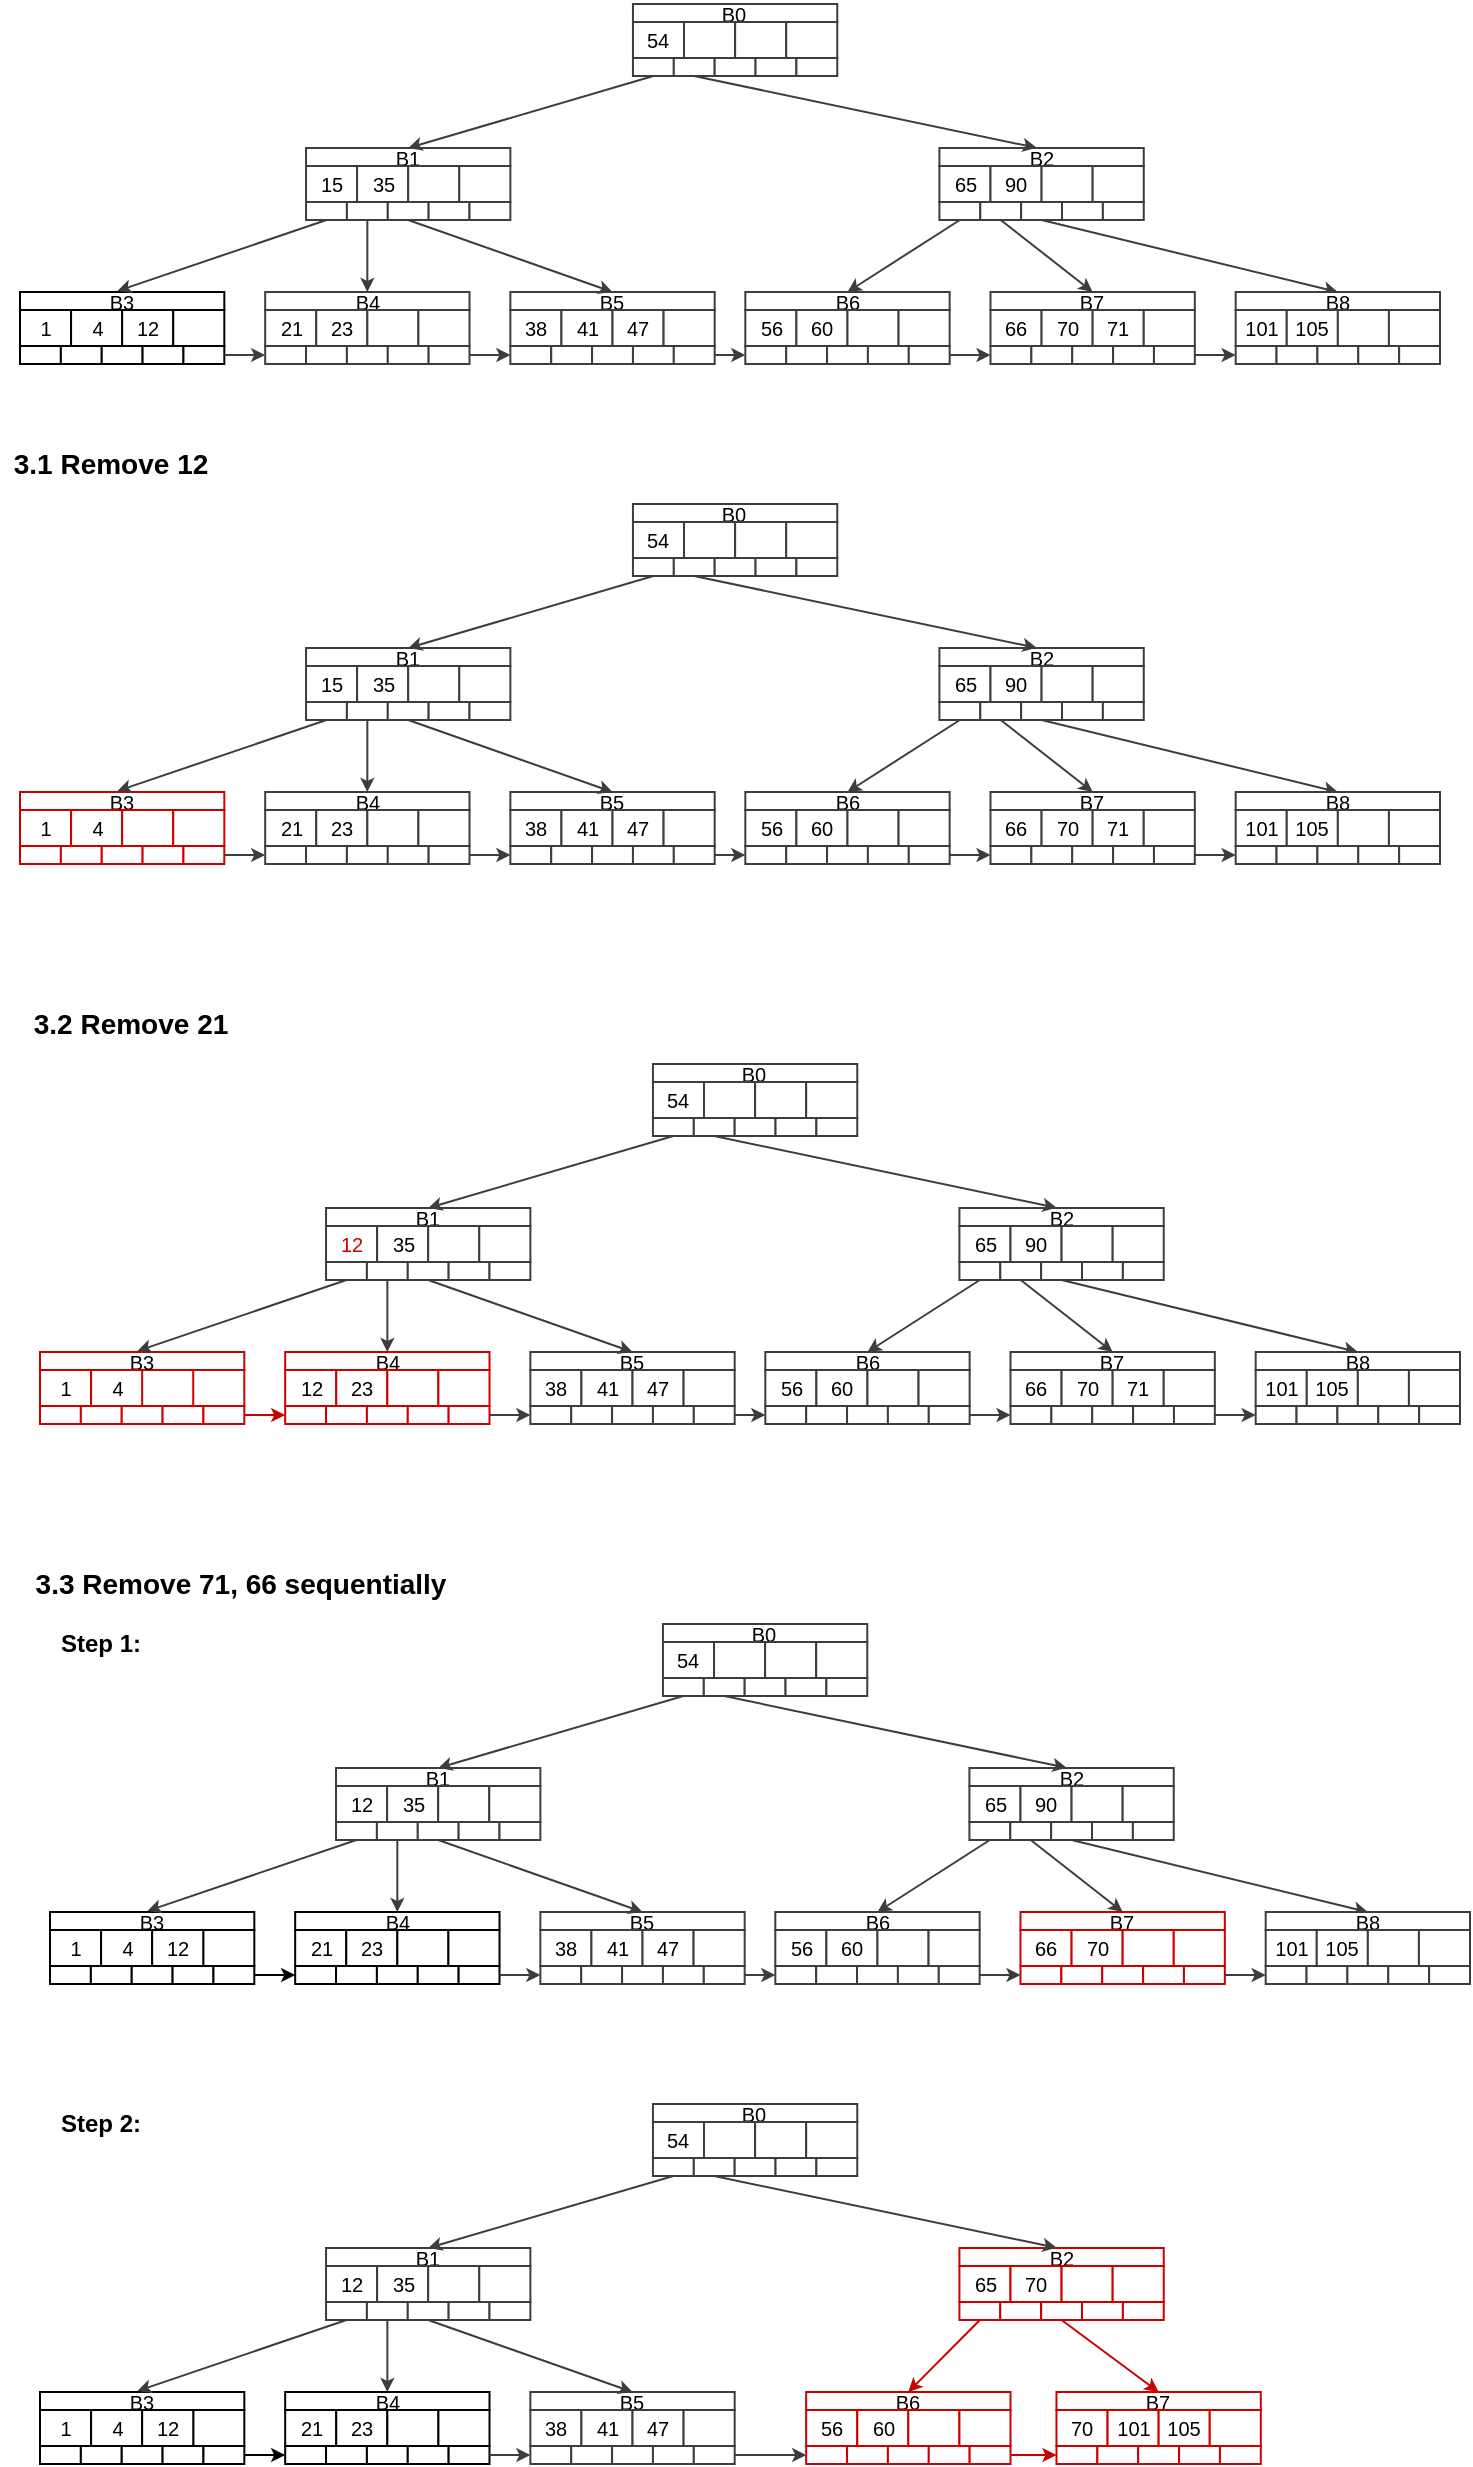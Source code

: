 <mxfile version="17.1.3" type="github" pages="3"><diagram id="t3PRy5kCG-TMbpc0yicx" name="B+ tree"><mxGraphModel dx="863" dy="604" grid="1" gridSize="10" guides="1" tooltips="1" connect="1" arrows="1" fold="1" page="1" pageScale="1" pageWidth="850" pageHeight="1100" math="0" shadow="0"><root><mxCell id="0"/><mxCell id="1" parent="0"/><mxCell id="jF8PaJmAcsBBnbQ82uX6-106" value="" style="group;fontSize=10;" vertex="1" connectable="0" parent="1"><mxGeometry x="80" y="290" width="710" height="180" as="geometry"/></mxCell><mxCell id="jF8PaJmAcsBBnbQ82uX6-2" value="B0" style="rounded=0;whiteSpace=wrap;html=1;hachureGap=4;pointerEvents=0;strokeColor=#3D3D3D;fontSize=10;" vertex="1" parent="jF8PaJmAcsBBnbQ82uX6-106"><mxGeometry x="306.475" width="102.158" height="9" as="geometry"/></mxCell><mxCell id="jF8PaJmAcsBBnbQ82uX6-3" value="54" style="rounded=0;whiteSpace=wrap;html=1;hachureGap=4;pointerEvents=0;strokeColor=#3D3D3D;fontSize=10;" vertex="1" parent="jF8PaJmAcsBBnbQ82uX6-106"><mxGeometry x="306.475" y="9" width="25.54" height="18" as="geometry"/></mxCell><mxCell id="jF8PaJmAcsBBnbQ82uX6-4" value="" style="rounded=0;whiteSpace=wrap;html=1;hachureGap=4;pointerEvents=0;strokeColor=#3D3D3D;fontSize=10;" vertex="1" parent="jF8PaJmAcsBBnbQ82uX6-106"><mxGeometry x="332.014" y="9" width="25.54" height="18" as="geometry"/></mxCell><mxCell id="jF8PaJmAcsBBnbQ82uX6-5" value="" style="rounded=0;whiteSpace=wrap;html=1;hachureGap=4;pointerEvents=0;strokeColor=#3D3D3D;fontSize=10;" vertex="1" parent="jF8PaJmAcsBBnbQ82uX6-106"><mxGeometry x="357.554" y="9" width="25.54" height="18" as="geometry"/></mxCell><mxCell id="jF8PaJmAcsBBnbQ82uX6-6" value="" style="rounded=0;whiteSpace=wrap;html=1;hachureGap=4;pointerEvents=0;strokeColor=#3D3D3D;fontSize=10;" vertex="1" parent="jF8PaJmAcsBBnbQ82uX6-106"><mxGeometry x="383.094" y="9" width="25.54" height="18" as="geometry"/></mxCell><mxCell id="jF8PaJmAcsBBnbQ82uX6-8" value="" style="rounded=0;whiteSpace=wrap;html=1;hachureGap=4;pointerEvents=0;strokeColor=#3D3D3D;fontSize=10;" vertex="1" parent="jF8PaJmAcsBBnbQ82uX6-106"><mxGeometry x="306.475" y="27" width="20.432" height="9" as="geometry"/></mxCell><mxCell id="jF8PaJmAcsBBnbQ82uX6-10" value="" style="rounded=0;whiteSpace=wrap;html=1;hachureGap=4;pointerEvents=0;strokeColor=#3D3D3D;fontSize=10;" vertex="1" parent="jF8PaJmAcsBBnbQ82uX6-106"><mxGeometry x="326.906" y="27" width="20.432" height="9" as="geometry"/></mxCell><mxCell id="jF8PaJmAcsBBnbQ82uX6-11" value="" style="rounded=0;whiteSpace=wrap;html=1;hachureGap=4;pointerEvents=0;strokeColor=#3D3D3D;fontSize=10;" vertex="1" parent="jF8PaJmAcsBBnbQ82uX6-106"><mxGeometry x="347.338" y="27" width="20.432" height="9" as="geometry"/></mxCell><mxCell id="jF8PaJmAcsBBnbQ82uX6-12" value="" style="rounded=0;whiteSpace=wrap;html=1;hachureGap=4;pointerEvents=0;strokeColor=#3D3D3D;fontSize=10;" vertex="1" parent="jF8PaJmAcsBBnbQ82uX6-106"><mxGeometry x="367.77" y="27" width="20.432" height="9" as="geometry"/></mxCell><mxCell id="jF8PaJmAcsBBnbQ82uX6-13" value="" style="rounded=0;whiteSpace=wrap;html=1;hachureGap=4;pointerEvents=0;strokeColor=#3D3D3D;fontSize=10;" vertex="1" parent="jF8PaJmAcsBBnbQ82uX6-106"><mxGeometry x="388.201" y="27" width="20.432" height="9" as="geometry"/></mxCell><mxCell id="jF8PaJmAcsBBnbQ82uX6-14" value="B1" style="rounded=0;whiteSpace=wrap;html=1;hachureGap=4;pointerEvents=0;strokeColor=#3D3D3D;fontSize=10;" vertex="1" parent="jF8PaJmAcsBBnbQ82uX6-106"><mxGeometry x="143.022" y="72" width="102.158" height="9" as="geometry"/></mxCell><mxCell id="jF8PaJmAcsBBnbQ82uX6-7" style="edgeStyle=none;curved=1;rounded=0;orthogonalLoop=1;jettySize=auto;html=1;exitX=0.5;exitY=1;exitDx=0;exitDy=0;entryX=0.5;entryY=0;entryDx=0;entryDy=0;endArrow=classic;endFill=1;startSize=0;endSize=4;sourcePerimeterSpacing=1;targetPerimeterSpacing=0;strokeWidth=1;strokeColor=#3D3D3D;fontSize=10;" edge="1" parent="jF8PaJmAcsBBnbQ82uX6-106" source="jF8PaJmAcsBBnbQ82uX6-8" target="jF8PaJmAcsBBnbQ82uX6-14"><mxGeometry relative="1" as="geometry"/></mxCell><mxCell id="jF8PaJmAcsBBnbQ82uX6-15" value="15" style="rounded=0;whiteSpace=wrap;html=1;hachureGap=4;pointerEvents=0;strokeColor=#3D3D3D;fontSize=10;" vertex="1" parent="jF8PaJmAcsBBnbQ82uX6-106"><mxGeometry x="143.022" y="81" width="25.54" height="18" as="geometry"/></mxCell><mxCell id="jF8PaJmAcsBBnbQ82uX6-16" value="35" style="rounded=0;whiteSpace=wrap;html=1;hachureGap=4;pointerEvents=0;strokeColor=#3D3D3D;fontSize=10;" vertex="1" parent="jF8PaJmAcsBBnbQ82uX6-106"><mxGeometry x="168.561" y="81" width="25.54" height="18" as="geometry"/></mxCell><mxCell id="jF8PaJmAcsBBnbQ82uX6-17" value="" style="rounded=0;whiteSpace=wrap;html=1;hachureGap=4;pointerEvents=0;strokeColor=#3D3D3D;fontSize=10;" vertex="1" parent="jF8PaJmAcsBBnbQ82uX6-106"><mxGeometry x="194.101" y="81" width="25.54" height="18" as="geometry"/></mxCell><mxCell id="jF8PaJmAcsBBnbQ82uX6-18" value="" style="rounded=0;whiteSpace=wrap;html=1;hachureGap=4;pointerEvents=0;strokeColor=#3D3D3D;fontSize=10;" vertex="1" parent="jF8PaJmAcsBBnbQ82uX6-106"><mxGeometry x="219.64" y="81" width="25.54" height="18" as="geometry"/></mxCell><mxCell id="jF8PaJmAcsBBnbQ82uX6-20" value="" style="rounded=0;whiteSpace=wrap;html=1;hachureGap=4;pointerEvents=0;strokeColor=#3D3D3D;fontSize=10;" vertex="1" parent="jF8PaJmAcsBBnbQ82uX6-106"><mxGeometry x="143.022" y="99" width="20.432" height="9" as="geometry"/></mxCell><mxCell id="jF8PaJmAcsBBnbQ82uX6-22" value="" style="rounded=0;whiteSpace=wrap;html=1;hachureGap=4;pointerEvents=0;strokeColor=#3D3D3D;fontSize=10;" vertex="1" parent="jF8PaJmAcsBBnbQ82uX6-106"><mxGeometry x="163.453" y="99" width="20.432" height="9" as="geometry"/></mxCell><mxCell id="jF8PaJmAcsBBnbQ82uX6-24" value="" style="rounded=0;whiteSpace=wrap;html=1;hachureGap=4;pointerEvents=0;strokeColor=#3D3D3D;fontSize=10;" vertex="1" parent="jF8PaJmAcsBBnbQ82uX6-106"><mxGeometry x="183.885" y="99" width="20.432" height="9" as="geometry"/></mxCell><mxCell id="jF8PaJmAcsBBnbQ82uX6-25" value="" style="rounded=0;whiteSpace=wrap;html=1;hachureGap=4;pointerEvents=0;strokeColor=#3D3D3D;fontSize=10;" vertex="1" parent="jF8PaJmAcsBBnbQ82uX6-106"><mxGeometry x="204.317" y="99" width="20.432" height="9" as="geometry"/></mxCell><mxCell id="jF8PaJmAcsBBnbQ82uX6-26" value="" style="rounded=0;whiteSpace=wrap;html=1;hachureGap=4;pointerEvents=0;strokeColor=#3D3D3D;fontSize=10;" vertex="1" parent="jF8PaJmAcsBBnbQ82uX6-106"><mxGeometry x="224.748" y="99" width="20.432" height="9" as="geometry"/></mxCell><mxCell id="jF8PaJmAcsBBnbQ82uX6-27" value="B2" style="rounded=0;whiteSpace=wrap;html=1;hachureGap=4;pointerEvents=0;strokeColor=#3D3D3D;fontSize=10;" vertex="1" parent="jF8PaJmAcsBBnbQ82uX6-106"><mxGeometry x="459.712" y="72" width="102.158" height="9" as="geometry"/></mxCell><mxCell id="jF8PaJmAcsBBnbQ82uX6-9" style="edgeStyle=none;curved=1;rounded=0;orthogonalLoop=1;jettySize=auto;html=1;exitX=0.5;exitY=1;exitDx=0;exitDy=0;entryX=0.476;entryY=-0.01;entryDx=0;entryDy=0;entryPerimeter=0;endArrow=classic;endFill=1;startSize=0;endSize=4;sourcePerimeterSpacing=1;targetPerimeterSpacing=0;strokeWidth=1;strokeColor=#3D3D3D;fontSize=10;" edge="1" parent="jF8PaJmAcsBBnbQ82uX6-106" source="jF8PaJmAcsBBnbQ82uX6-10" target="jF8PaJmAcsBBnbQ82uX6-27"><mxGeometry relative="1" as="geometry"/></mxCell><mxCell id="jF8PaJmAcsBBnbQ82uX6-28" value="65" style="rounded=0;whiteSpace=wrap;html=1;hachureGap=4;pointerEvents=0;strokeColor=#3D3D3D;fontSize=10;" vertex="1" parent="jF8PaJmAcsBBnbQ82uX6-106"><mxGeometry x="459.712" y="81" width="25.54" height="18" as="geometry"/></mxCell><mxCell id="jF8PaJmAcsBBnbQ82uX6-29" value="90" style="rounded=0;whiteSpace=wrap;html=1;hachureGap=4;pointerEvents=0;strokeColor=#3D3D3D;fontSize=10;" vertex="1" parent="jF8PaJmAcsBBnbQ82uX6-106"><mxGeometry x="485.252" y="81" width="25.54" height="18" as="geometry"/></mxCell><mxCell id="jF8PaJmAcsBBnbQ82uX6-30" value="" style="rounded=0;whiteSpace=wrap;html=1;hachureGap=4;pointerEvents=0;strokeColor=#3D3D3D;fontSize=10;" vertex="1" parent="jF8PaJmAcsBBnbQ82uX6-106"><mxGeometry x="510.791" y="81" width="25.54" height="18" as="geometry"/></mxCell><mxCell id="jF8PaJmAcsBBnbQ82uX6-31" value="" style="rounded=0;whiteSpace=wrap;html=1;hachureGap=4;pointerEvents=0;strokeColor=#3D3D3D;fontSize=10;" vertex="1" parent="jF8PaJmAcsBBnbQ82uX6-106"><mxGeometry x="536.331" y="81" width="25.54" height="18" as="geometry"/></mxCell><mxCell id="jF8PaJmAcsBBnbQ82uX6-33" value="" style="rounded=0;whiteSpace=wrap;html=1;hachureGap=4;pointerEvents=0;strokeColor=#3D3D3D;fontSize=10;" vertex="1" parent="jF8PaJmAcsBBnbQ82uX6-106"><mxGeometry x="459.712" y="99" width="20.432" height="9" as="geometry"/></mxCell><mxCell id="jF8PaJmAcsBBnbQ82uX6-35" value="" style="rounded=0;whiteSpace=wrap;html=1;hachureGap=4;pointerEvents=0;strokeColor=#3D3D3D;fontSize=10;" vertex="1" parent="jF8PaJmAcsBBnbQ82uX6-106"><mxGeometry x="480.144" y="99" width="20.432" height="9" as="geometry"/></mxCell><mxCell id="jF8PaJmAcsBBnbQ82uX6-36" value="" style="rounded=0;whiteSpace=wrap;html=1;hachureGap=4;pointerEvents=0;strokeColor=#3D3D3D;fontSize=10;" vertex="1" parent="jF8PaJmAcsBBnbQ82uX6-106"><mxGeometry x="500.576" y="99" width="20.432" height="9" as="geometry"/></mxCell><mxCell id="jF8PaJmAcsBBnbQ82uX6-37" value="" style="rounded=0;whiteSpace=wrap;html=1;hachureGap=4;pointerEvents=0;strokeColor=#3D3D3D;fontSize=10;" vertex="1" parent="jF8PaJmAcsBBnbQ82uX6-106"><mxGeometry x="521.007" y="99" width="20.432" height="9" as="geometry"/></mxCell><mxCell id="jF8PaJmAcsBBnbQ82uX6-38" value="" style="rounded=0;whiteSpace=wrap;html=1;hachureGap=4;pointerEvents=0;strokeColor=#3D3D3D;fontSize=10;" vertex="1" parent="jF8PaJmAcsBBnbQ82uX6-106"><mxGeometry x="541.439" y="99" width="20.432" height="9" as="geometry"/></mxCell><mxCell id="jF8PaJmAcsBBnbQ82uX6-39" value="B3" style="rounded=0;whiteSpace=wrap;html=1;hachureGap=4;pointerEvents=0;strokeColor=#CC0000;fontSize=10;" vertex="1" parent="jF8PaJmAcsBBnbQ82uX6-106"><mxGeometry y="144" width="102.158" height="9" as="geometry"/></mxCell><mxCell id="jF8PaJmAcsBBnbQ82uX6-19" style="edgeStyle=none;curved=1;rounded=0;orthogonalLoop=1;jettySize=auto;html=1;exitX=0.5;exitY=1;exitDx=0;exitDy=0;entryX=0.477;entryY=-0.056;entryDx=0;entryDy=0;entryPerimeter=0;endArrow=classic;endFill=1;startSize=0;endSize=4;sourcePerimeterSpacing=1;targetPerimeterSpacing=0;strokeWidth=1;strokeColor=#3D3D3D;fontSize=10;" edge="1" parent="jF8PaJmAcsBBnbQ82uX6-106" source="jF8PaJmAcsBBnbQ82uX6-20" target="jF8PaJmAcsBBnbQ82uX6-39"><mxGeometry relative="1" as="geometry"/></mxCell><mxCell id="jF8PaJmAcsBBnbQ82uX6-40" value="1" style="rounded=0;whiteSpace=wrap;html=1;hachureGap=4;pointerEvents=0;strokeColor=#CC0000;fontSize=10;" vertex="1" parent="jF8PaJmAcsBBnbQ82uX6-106"><mxGeometry y="153" width="25.54" height="18" as="geometry"/></mxCell><mxCell id="jF8PaJmAcsBBnbQ82uX6-41" value="4" style="rounded=0;whiteSpace=wrap;html=1;hachureGap=4;pointerEvents=0;strokeColor=#CC0000;fontSize=10;" vertex="1" parent="jF8PaJmAcsBBnbQ82uX6-106"><mxGeometry x="25.54" y="153" width="25.54" height="18" as="geometry"/></mxCell><mxCell id="jF8PaJmAcsBBnbQ82uX6-42" value="" style="rounded=0;whiteSpace=wrap;html=1;hachureGap=4;pointerEvents=0;strokeColor=#CC0000;fontSize=10;" vertex="1" parent="jF8PaJmAcsBBnbQ82uX6-106"><mxGeometry x="51.079" y="153" width="25.54" height="18" as="geometry"/></mxCell><mxCell id="jF8PaJmAcsBBnbQ82uX6-43" value="" style="rounded=0;whiteSpace=wrap;html=1;hachureGap=4;pointerEvents=0;strokeColor=#CC0000;fontSize=10;" vertex="1" parent="jF8PaJmAcsBBnbQ82uX6-106"><mxGeometry x="76.619" y="153" width="25.54" height="18" as="geometry"/></mxCell><mxCell id="jF8PaJmAcsBBnbQ82uX6-44" value="" style="rounded=0;whiteSpace=wrap;html=1;hachureGap=4;pointerEvents=0;strokeColor=#CC0000;fontSize=10;" vertex="1" parent="jF8PaJmAcsBBnbQ82uX6-106"><mxGeometry y="171" width="20.432" height="9" as="geometry"/></mxCell><mxCell id="jF8PaJmAcsBBnbQ82uX6-45" value="" style="rounded=0;whiteSpace=wrap;html=1;hachureGap=4;pointerEvents=0;strokeColor=#CC0000;fontSize=10;" vertex="1" parent="jF8PaJmAcsBBnbQ82uX6-106"><mxGeometry x="20.432" y="171" width="20.432" height="9" as="geometry"/></mxCell><mxCell id="jF8PaJmAcsBBnbQ82uX6-46" value="" style="rounded=0;whiteSpace=wrap;html=1;hachureGap=4;pointerEvents=0;strokeColor=#CC0000;fontSize=10;" vertex="1" parent="jF8PaJmAcsBBnbQ82uX6-106"><mxGeometry x="40.863" y="171" width="20.432" height="9" as="geometry"/></mxCell><mxCell id="jF8PaJmAcsBBnbQ82uX6-47" value="" style="rounded=0;whiteSpace=wrap;html=1;hachureGap=4;pointerEvents=0;strokeColor=#CC0000;fontSize=10;" vertex="1" parent="jF8PaJmAcsBBnbQ82uX6-106"><mxGeometry x="61.295" y="171" width="20.432" height="9" as="geometry"/></mxCell><mxCell id="jF8PaJmAcsBBnbQ82uX6-49" value="" style="rounded=0;whiteSpace=wrap;html=1;hachureGap=4;pointerEvents=0;strokeColor=#CC0000;fontSize=10;" vertex="1" parent="jF8PaJmAcsBBnbQ82uX6-106"><mxGeometry x="81.727" y="171" width="20.432" height="9" as="geometry"/></mxCell><mxCell id="jF8PaJmAcsBBnbQ82uX6-50" value="B4" style="rounded=0;whiteSpace=wrap;html=1;hachureGap=4;pointerEvents=0;strokeColor=#3D3D3D;fontSize=10;" vertex="1" parent="jF8PaJmAcsBBnbQ82uX6-106"><mxGeometry x="122.59" y="144" width="102.158" height="9" as="geometry"/></mxCell><mxCell id="jF8PaJmAcsBBnbQ82uX6-21" style="edgeStyle=none;curved=1;rounded=0;orthogonalLoop=1;jettySize=auto;html=1;exitX=0.5;exitY=1;exitDx=0;exitDy=0;entryX=0.5;entryY=0;entryDx=0;entryDy=0;endArrow=classic;endFill=1;startSize=0;endSize=4;sourcePerimeterSpacing=1;targetPerimeterSpacing=0;strokeWidth=1;strokeColor=#3D3D3D;fontSize=10;" edge="1" parent="jF8PaJmAcsBBnbQ82uX6-106" source="jF8PaJmAcsBBnbQ82uX6-22" target="jF8PaJmAcsBBnbQ82uX6-50"><mxGeometry relative="1" as="geometry"/></mxCell><mxCell id="jF8PaJmAcsBBnbQ82uX6-51" value="21" style="rounded=0;whiteSpace=wrap;html=1;hachureGap=4;pointerEvents=0;strokeColor=#3D3D3D;fontSize=10;" vertex="1" parent="jF8PaJmAcsBBnbQ82uX6-106"><mxGeometry x="122.59" y="153" width="25.54" height="18" as="geometry"/></mxCell><mxCell id="jF8PaJmAcsBBnbQ82uX6-52" value="23" style="rounded=0;whiteSpace=wrap;html=1;hachureGap=4;pointerEvents=0;strokeColor=#3D3D3D;fontSize=10;" vertex="1" parent="jF8PaJmAcsBBnbQ82uX6-106"><mxGeometry x="148.129" y="153" width="25.54" height="18" as="geometry"/></mxCell><mxCell id="jF8PaJmAcsBBnbQ82uX6-53" value="" style="rounded=0;whiteSpace=wrap;html=1;hachureGap=4;pointerEvents=0;strokeColor=#3D3D3D;fontSize=10;" vertex="1" parent="jF8PaJmAcsBBnbQ82uX6-106"><mxGeometry x="173.669" y="153" width="25.54" height="18" as="geometry"/></mxCell><mxCell id="jF8PaJmAcsBBnbQ82uX6-54" value="" style="rounded=0;whiteSpace=wrap;html=1;hachureGap=4;pointerEvents=0;strokeColor=#3D3D3D;fontSize=10;" vertex="1" parent="jF8PaJmAcsBBnbQ82uX6-106"><mxGeometry x="199.209" y="153" width="25.54" height="18" as="geometry"/></mxCell><mxCell id="jF8PaJmAcsBBnbQ82uX6-55" value="" style="rounded=0;whiteSpace=wrap;html=1;hachureGap=4;pointerEvents=0;strokeColor=#3D3D3D;fontSize=10;" vertex="1" parent="jF8PaJmAcsBBnbQ82uX6-106"><mxGeometry x="122.59" y="171" width="20.432" height="9" as="geometry"/></mxCell><mxCell id="jF8PaJmAcsBBnbQ82uX6-48" style="edgeStyle=none;curved=1;rounded=0;orthogonalLoop=1;jettySize=auto;html=1;exitX=1;exitY=0.5;exitDx=0;exitDy=0;entryX=0;entryY=0.5;entryDx=0;entryDy=0;endArrow=classic;endFill=1;startSize=0;endSize=4;sourcePerimeterSpacing=1;targetPerimeterSpacing=0;strokeWidth=1;strokeColor=#3D3D3D;fontSize=10;" edge="1" parent="jF8PaJmAcsBBnbQ82uX6-106" source="jF8PaJmAcsBBnbQ82uX6-49" target="jF8PaJmAcsBBnbQ82uX6-55"><mxGeometry relative="1" as="geometry"/></mxCell><mxCell id="jF8PaJmAcsBBnbQ82uX6-56" value="" style="rounded=0;whiteSpace=wrap;html=1;hachureGap=4;pointerEvents=0;strokeColor=#3D3D3D;fontSize=10;" vertex="1" parent="jF8PaJmAcsBBnbQ82uX6-106"><mxGeometry x="143.022" y="171" width="20.432" height="9" as="geometry"/></mxCell><mxCell id="jF8PaJmAcsBBnbQ82uX6-57" value="" style="rounded=0;whiteSpace=wrap;html=1;hachureGap=4;pointerEvents=0;strokeColor=#3D3D3D;fontSize=10;" vertex="1" parent="jF8PaJmAcsBBnbQ82uX6-106"><mxGeometry x="163.453" y="171" width="20.432" height="9" as="geometry"/></mxCell><mxCell id="jF8PaJmAcsBBnbQ82uX6-58" value="" style="rounded=0;whiteSpace=wrap;html=1;hachureGap=4;pointerEvents=0;strokeColor=#3D3D3D;fontSize=10;" vertex="1" parent="jF8PaJmAcsBBnbQ82uX6-106"><mxGeometry x="183.885" y="171" width="20.432" height="9" as="geometry"/></mxCell><mxCell id="jF8PaJmAcsBBnbQ82uX6-60" value="" style="rounded=0;whiteSpace=wrap;html=1;hachureGap=4;pointerEvents=0;strokeColor=#3D3D3D;fontSize=10;" vertex="1" parent="jF8PaJmAcsBBnbQ82uX6-106"><mxGeometry x="204.317" y="171" width="20.432" height="9" as="geometry"/></mxCell><mxCell id="jF8PaJmAcsBBnbQ82uX6-61" value="B5" style="rounded=0;whiteSpace=wrap;html=1;hachureGap=4;pointerEvents=0;strokeColor=#3D3D3D;fontSize=10;" vertex="1" parent="jF8PaJmAcsBBnbQ82uX6-106"><mxGeometry x="245.18" y="144" width="102.158" height="9" as="geometry"/></mxCell><mxCell id="jF8PaJmAcsBBnbQ82uX6-23" style="edgeStyle=none;curved=1;rounded=0;orthogonalLoop=1;jettySize=auto;html=1;exitX=0.5;exitY=1;exitDx=0;exitDy=0;entryX=0.5;entryY=0;entryDx=0;entryDy=0;endArrow=classic;endFill=1;startSize=0;endSize=4;sourcePerimeterSpacing=1;targetPerimeterSpacing=0;strokeWidth=1;strokeColor=#3D3D3D;fontSize=10;" edge="1" parent="jF8PaJmAcsBBnbQ82uX6-106" source="jF8PaJmAcsBBnbQ82uX6-24" target="jF8PaJmAcsBBnbQ82uX6-61"><mxGeometry relative="1" as="geometry"/></mxCell><mxCell id="jF8PaJmAcsBBnbQ82uX6-62" value="38" style="rounded=0;whiteSpace=wrap;html=1;hachureGap=4;pointerEvents=0;strokeColor=#3D3D3D;fontSize=10;" vertex="1" parent="jF8PaJmAcsBBnbQ82uX6-106"><mxGeometry x="245.18" y="153" width="25.54" height="18" as="geometry"/></mxCell><mxCell id="jF8PaJmAcsBBnbQ82uX6-63" value="41" style="rounded=0;whiteSpace=wrap;html=1;hachureGap=4;pointerEvents=0;strokeColor=#3D3D3D;fontSize=10;" vertex="1" parent="jF8PaJmAcsBBnbQ82uX6-106"><mxGeometry x="270.719" y="153" width="25.54" height="18" as="geometry"/></mxCell><mxCell id="jF8PaJmAcsBBnbQ82uX6-64" value="47" style="rounded=0;whiteSpace=wrap;html=1;hachureGap=4;pointerEvents=0;strokeColor=#3D3D3D;fontSize=10;" vertex="1" parent="jF8PaJmAcsBBnbQ82uX6-106"><mxGeometry x="296.259" y="153" width="25.54" height="18" as="geometry"/></mxCell><mxCell id="jF8PaJmAcsBBnbQ82uX6-65" value="" style="rounded=0;whiteSpace=wrap;html=1;hachureGap=4;pointerEvents=0;strokeColor=#3D3D3D;fontSize=10;" vertex="1" parent="jF8PaJmAcsBBnbQ82uX6-106"><mxGeometry x="321.799" y="153" width="25.54" height="18" as="geometry"/></mxCell><mxCell id="jF8PaJmAcsBBnbQ82uX6-66" value="" style="rounded=0;whiteSpace=wrap;html=1;hachureGap=4;pointerEvents=0;strokeColor=#3D3D3D;fontSize=10;" vertex="1" parent="jF8PaJmAcsBBnbQ82uX6-106"><mxGeometry x="245.18" y="171" width="20.432" height="9" as="geometry"/></mxCell><mxCell id="jF8PaJmAcsBBnbQ82uX6-59" style="edgeStyle=none;curved=1;rounded=0;orthogonalLoop=1;jettySize=auto;html=1;exitX=1;exitY=0.5;exitDx=0;exitDy=0;entryX=0;entryY=0.5;entryDx=0;entryDy=0;endArrow=classic;endFill=1;startSize=0;endSize=4;sourcePerimeterSpacing=1;targetPerimeterSpacing=0;strokeWidth=1;strokeColor=#3D3D3D;fontSize=10;" edge="1" parent="jF8PaJmAcsBBnbQ82uX6-106" source="jF8PaJmAcsBBnbQ82uX6-60" target="jF8PaJmAcsBBnbQ82uX6-66"><mxGeometry relative="1" as="geometry"/></mxCell><mxCell id="jF8PaJmAcsBBnbQ82uX6-67" value="" style="rounded=0;whiteSpace=wrap;html=1;hachureGap=4;pointerEvents=0;strokeColor=#3D3D3D;fontSize=10;" vertex="1" parent="jF8PaJmAcsBBnbQ82uX6-106"><mxGeometry x="265.612" y="171" width="20.432" height="9" as="geometry"/></mxCell><mxCell id="jF8PaJmAcsBBnbQ82uX6-68" value="" style="rounded=0;whiteSpace=wrap;html=1;hachureGap=4;pointerEvents=0;strokeColor=#3D3D3D;fontSize=10;" vertex="1" parent="jF8PaJmAcsBBnbQ82uX6-106"><mxGeometry x="286.043" y="171" width="20.432" height="9" as="geometry"/></mxCell><mxCell id="jF8PaJmAcsBBnbQ82uX6-69" value="" style="rounded=0;whiteSpace=wrap;html=1;hachureGap=4;pointerEvents=0;strokeColor=#3D3D3D;fontSize=10;" vertex="1" parent="jF8PaJmAcsBBnbQ82uX6-106"><mxGeometry x="306.475" y="171" width="20.432" height="9" as="geometry"/></mxCell><mxCell id="jF8PaJmAcsBBnbQ82uX6-71" value="" style="rounded=0;whiteSpace=wrap;html=1;hachureGap=4;pointerEvents=0;strokeColor=#3D3D3D;fontSize=10;" vertex="1" parent="jF8PaJmAcsBBnbQ82uX6-106"><mxGeometry x="326.906" y="171" width="20.432" height="9" as="geometry"/></mxCell><mxCell id="jF8PaJmAcsBBnbQ82uX6-72" value="B6" style="rounded=0;whiteSpace=wrap;html=1;hachureGap=4;pointerEvents=0;strokeColor=#3D3D3D;fontSize=10;" vertex="1" parent="jF8PaJmAcsBBnbQ82uX6-106"><mxGeometry x="362.662" y="144" width="102.158" height="9" as="geometry"/></mxCell><mxCell id="jF8PaJmAcsBBnbQ82uX6-32" style="edgeStyle=none;curved=1;rounded=0;orthogonalLoop=1;jettySize=auto;html=1;exitX=0.5;exitY=1;exitDx=0;exitDy=0;entryX=0.5;entryY=0;entryDx=0;entryDy=0;endArrow=classic;endFill=1;startSize=0;endSize=4;sourcePerimeterSpacing=1;targetPerimeterSpacing=0;strokeWidth=1;strokeColor=#3D3D3D;fontSize=10;" edge="1" parent="jF8PaJmAcsBBnbQ82uX6-106" source="jF8PaJmAcsBBnbQ82uX6-33" target="jF8PaJmAcsBBnbQ82uX6-72"><mxGeometry relative="1" as="geometry"/></mxCell><mxCell id="jF8PaJmAcsBBnbQ82uX6-73" value="56" style="rounded=0;whiteSpace=wrap;html=1;hachureGap=4;pointerEvents=0;strokeColor=#3D3D3D;fontSize=10;" vertex="1" parent="jF8PaJmAcsBBnbQ82uX6-106"><mxGeometry x="362.662" y="153" width="25.54" height="18" as="geometry"/></mxCell><mxCell id="jF8PaJmAcsBBnbQ82uX6-74" value="60" style="rounded=0;whiteSpace=wrap;html=1;hachureGap=4;pointerEvents=0;strokeColor=#3D3D3D;fontSize=10;" vertex="1" parent="jF8PaJmAcsBBnbQ82uX6-106"><mxGeometry x="388.201" y="153" width="25.54" height="18" as="geometry"/></mxCell><mxCell id="jF8PaJmAcsBBnbQ82uX6-75" value="" style="rounded=0;whiteSpace=wrap;html=1;hachureGap=4;pointerEvents=0;strokeColor=#3D3D3D;fontSize=10;" vertex="1" parent="jF8PaJmAcsBBnbQ82uX6-106"><mxGeometry x="413.741" y="153" width="25.54" height="18" as="geometry"/></mxCell><mxCell id="jF8PaJmAcsBBnbQ82uX6-76" value="" style="rounded=0;whiteSpace=wrap;html=1;hachureGap=4;pointerEvents=0;strokeColor=#3D3D3D;fontSize=10;" vertex="1" parent="jF8PaJmAcsBBnbQ82uX6-106"><mxGeometry x="439.281" y="153" width="25.54" height="18" as="geometry"/></mxCell><mxCell id="jF8PaJmAcsBBnbQ82uX6-77" value="" style="rounded=0;whiteSpace=wrap;html=1;hachureGap=4;pointerEvents=0;strokeColor=#3D3D3D;fontSize=10;" vertex="1" parent="jF8PaJmAcsBBnbQ82uX6-106"><mxGeometry x="362.662" y="171" width="20.432" height="9" as="geometry"/></mxCell><mxCell id="jF8PaJmAcsBBnbQ82uX6-70" style="edgeStyle=none;curved=1;rounded=0;orthogonalLoop=1;jettySize=auto;html=1;exitX=1;exitY=0.5;exitDx=0;exitDy=0;entryX=0;entryY=0.5;entryDx=0;entryDy=0;endArrow=classic;endFill=1;startSize=0;endSize=4;sourcePerimeterSpacing=1;targetPerimeterSpacing=0;strokeWidth=1;strokeColor=#3D3D3D;fontSize=10;" edge="1" parent="jF8PaJmAcsBBnbQ82uX6-106" source="jF8PaJmAcsBBnbQ82uX6-71" target="jF8PaJmAcsBBnbQ82uX6-77"><mxGeometry relative="1" as="geometry"/></mxCell><mxCell id="jF8PaJmAcsBBnbQ82uX6-78" value="" style="rounded=0;whiteSpace=wrap;html=1;hachureGap=4;pointerEvents=0;strokeColor=#3D3D3D;fontSize=10;" vertex="1" parent="jF8PaJmAcsBBnbQ82uX6-106"><mxGeometry x="383.094" y="171" width="20.432" height="9" as="geometry"/></mxCell><mxCell id="jF8PaJmAcsBBnbQ82uX6-79" value="" style="rounded=0;whiteSpace=wrap;html=1;hachureGap=4;pointerEvents=0;strokeColor=#3D3D3D;fontSize=10;" vertex="1" parent="jF8PaJmAcsBBnbQ82uX6-106"><mxGeometry x="403.525" y="171" width="20.432" height="9" as="geometry"/></mxCell><mxCell id="jF8PaJmAcsBBnbQ82uX6-80" value="" style="rounded=0;whiteSpace=wrap;html=1;hachureGap=4;pointerEvents=0;strokeColor=#3D3D3D;fontSize=10;" vertex="1" parent="jF8PaJmAcsBBnbQ82uX6-106"><mxGeometry x="423.957" y="171" width="20.432" height="9" as="geometry"/></mxCell><mxCell id="jF8PaJmAcsBBnbQ82uX6-82" value="" style="rounded=0;whiteSpace=wrap;html=1;hachureGap=4;pointerEvents=0;strokeColor=#3D3D3D;fontSize=10;" vertex="1" parent="jF8PaJmAcsBBnbQ82uX6-106"><mxGeometry x="444.388" y="171" width="20.432" height="9" as="geometry"/></mxCell><mxCell id="jF8PaJmAcsBBnbQ82uX6-83" value="B7" style="rounded=0;whiteSpace=wrap;html=1;hachureGap=4;pointerEvents=0;strokeColor=#3D3D3D;fontSize=10;" vertex="1" parent="jF8PaJmAcsBBnbQ82uX6-106"><mxGeometry x="485.252" y="144" width="102.158" height="9" as="geometry"/></mxCell><mxCell id="jF8PaJmAcsBBnbQ82uX6-34" style="edgeStyle=none;curved=1;rounded=0;orthogonalLoop=1;jettySize=auto;html=1;exitX=0.5;exitY=1;exitDx=0;exitDy=0;entryX=0.5;entryY=0;entryDx=0;entryDy=0;endArrow=classic;endFill=1;startSize=0;endSize=4;sourcePerimeterSpacing=1;targetPerimeterSpacing=0;strokeWidth=1;strokeColor=#3D3D3D;fontSize=10;" edge="1" parent="jF8PaJmAcsBBnbQ82uX6-106" source="jF8PaJmAcsBBnbQ82uX6-35" target="jF8PaJmAcsBBnbQ82uX6-83"><mxGeometry relative="1" as="geometry"/></mxCell><mxCell id="jF8PaJmAcsBBnbQ82uX6-84" value="66" style="rounded=0;whiteSpace=wrap;html=1;hachureGap=4;pointerEvents=0;strokeColor=#3D3D3D;fontSize=10;" vertex="1" parent="jF8PaJmAcsBBnbQ82uX6-106"><mxGeometry x="485.252" y="153" width="25.54" height="18" as="geometry"/></mxCell><mxCell id="jF8PaJmAcsBBnbQ82uX6-85" value="70" style="rounded=0;whiteSpace=wrap;html=1;hachureGap=4;pointerEvents=0;strokeColor=#3D3D3D;fontSize=10;" vertex="1" parent="jF8PaJmAcsBBnbQ82uX6-106"><mxGeometry x="510.791" y="153" width="25.54" height="18" as="geometry"/></mxCell><mxCell id="jF8PaJmAcsBBnbQ82uX6-86" value="71" style="rounded=0;whiteSpace=wrap;html=1;hachureGap=4;pointerEvents=0;strokeColor=#3D3D3D;fontSize=10;" vertex="1" parent="jF8PaJmAcsBBnbQ82uX6-106"><mxGeometry x="536.331" y="153" width="25.54" height="18" as="geometry"/></mxCell><mxCell id="jF8PaJmAcsBBnbQ82uX6-87" value="" style="rounded=0;whiteSpace=wrap;html=1;hachureGap=4;pointerEvents=0;strokeColor=#3D3D3D;fontSize=10;" vertex="1" parent="jF8PaJmAcsBBnbQ82uX6-106"><mxGeometry x="561.871" y="153" width="25.54" height="18" as="geometry"/></mxCell><mxCell id="jF8PaJmAcsBBnbQ82uX6-88" value="" style="rounded=0;whiteSpace=wrap;html=1;hachureGap=4;pointerEvents=0;strokeColor=#3D3D3D;fontSize=10;" vertex="1" parent="jF8PaJmAcsBBnbQ82uX6-106"><mxGeometry x="485.252" y="171" width="20.432" height="9" as="geometry"/></mxCell><mxCell id="jF8PaJmAcsBBnbQ82uX6-81" style="edgeStyle=none;curved=1;rounded=0;orthogonalLoop=1;jettySize=auto;html=1;exitX=1;exitY=0.5;exitDx=0;exitDy=0;entryX=0;entryY=0.5;entryDx=0;entryDy=0;endArrow=classic;endFill=1;startSize=0;endSize=4;sourcePerimeterSpacing=1;targetPerimeterSpacing=0;strokeWidth=1;strokeColor=#3D3D3D;fontSize=10;" edge="1" parent="jF8PaJmAcsBBnbQ82uX6-106" source="jF8PaJmAcsBBnbQ82uX6-82" target="jF8PaJmAcsBBnbQ82uX6-88"><mxGeometry relative="1" as="geometry"/></mxCell><mxCell id="jF8PaJmAcsBBnbQ82uX6-89" value="" style="rounded=0;whiteSpace=wrap;html=1;hachureGap=4;pointerEvents=0;strokeColor=#3D3D3D;fontSize=10;" vertex="1" parent="jF8PaJmAcsBBnbQ82uX6-106"><mxGeometry x="505.683" y="171" width="20.432" height="9" as="geometry"/></mxCell><mxCell id="jF8PaJmAcsBBnbQ82uX6-90" value="" style="rounded=0;whiteSpace=wrap;html=1;hachureGap=4;pointerEvents=0;strokeColor=#3D3D3D;fontSize=10;" vertex="1" parent="jF8PaJmAcsBBnbQ82uX6-106"><mxGeometry x="526.115" y="171" width="20.432" height="9" as="geometry"/></mxCell><mxCell id="jF8PaJmAcsBBnbQ82uX6-91" value="" style="rounded=0;whiteSpace=wrap;html=1;hachureGap=4;pointerEvents=0;strokeColor=#3D3D3D;fontSize=10;" vertex="1" parent="jF8PaJmAcsBBnbQ82uX6-106"><mxGeometry x="546.547" y="171" width="20.432" height="9" as="geometry"/></mxCell><mxCell id="jF8PaJmAcsBBnbQ82uX6-92" value="" style="rounded=0;whiteSpace=wrap;html=1;hachureGap=4;pointerEvents=0;strokeColor=#3D3D3D;fontSize=10;" vertex="1" parent="jF8PaJmAcsBBnbQ82uX6-106"><mxGeometry x="566.978" y="171" width="20.432" height="9" as="geometry"/></mxCell><mxCell id="jF8PaJmAcsBBnbQ82uX6-93" style="edgeStyle=none;curved=1;rounded=0;orthogonalLoop=1;jettySize=auto;html=1;exitX=0.5;exitY=1;exitDx=0;exitDy=0;endArrow=classic;endFill=1;startSize=0;endSize=4;sourcePerimeterSpacing=1;targetPerimeterSpacing=0;strokeWidth=1;strokeColor=#3D3D3D;fontSize=10;entryX=0.5;entryY=0;entryDx=0;entryDy=0;" edge="1" parent="jF8PaJmAcsBBnbQ82uX6-106" source="jF8PaJmAcsBBnbQ82uX6-36" target="jF8PaJmAcsBBnbQ82uX6-95"><mxGeometry relative="1" as="geometry"><mxPoint x="362.662" y="112.5" as="sourcePoint"/><mxPoint x="633.381" y="144" as="targetPoint"/></mxGeometry></mxCell><mxCell id="jF8PaJmAcsBBnbQ82uX6-94" style="edgeStyle=none;curved=1;rounded=0;orthogonalLoop=1;jettySize=auto;html=1;exitX=1;exitY=0.5;exitDx=0;exitDy=0;entryX=0;entryY=0.5;entryDx=0;entryDy=0;endArrow=classic;endFill=1;startSize=0;endSize=4;sourcePerimeterSpacing=1;targetPerimeterSpacing=0;strokeWidth=1;strokeColor=#3D3D3D;fontSize=10;" edge="1" parent="jF8PaJmAcsBBnbQ82uX6-106" target="jF8PaJmAcsBBnbQ82uX6-100"><mxGeometry relative="1" as="geometry"><mxPoint x="587.41" y="175.5" as="sourcePoint"/></mxGeometry></mxCell><mxCell id="jF8PaJmAcsBBnbQ82uX6-95" value="B8" style="rounded=0;whiteSpace=wrap;html=1;hachureGap=4;pointerEvents=0;strokeColor=#3D3D3D;fontSize=10;" vertex="1" parent="jF8PaJmAcsBBnbQ82uX6-106"><mxGeometry x="607.842" y="144" width="102.158" height="9" as="geometry"/></mxCell><mxCell id="jF8PaJmAcsBBnbQ82uX6-96" value="101" style="rounded=0;whiteSpace=wrap;html=1;hachureGap=4;pointerEvents=0;strokeColor=#3D3D3D;fontSize=10;" vertex="1" parent="jF8PaJmAcsBBnbQ82uX6-106"><mxGeometry x="607.842" y="153" width="25.54" height="18" as="geometry"/></mxCell><mxCell id="jF8PaJmAcsBBnbQ82uX6-97" value="105" style="rounded=0;whiteSpace=wrap;html=1;hachureGap=4;pointerEvents=0;strokeColor=#3D3D3D;fontSize=10;" vertex="1" parent="jF8PaJmAcsBBnbQ82uX6-106"><mxGeometry x="633.381" y="153" width="25.54" height="18" as="geometry"/></mxCell><mxCell id="jF8PaJmAcsBBnbQ82uX6-98" value="" style="rounded=0;whiteSpace=wrap;html=1;hachureGap=4;pointerEvents=0;strokeColor=#3D3D3D;fontSize=10;" vertex="1" parent="jF8PaJmAcsBBnbQ82uX6-106"><mxGeometry x="658.921" y="153" width="25.54" height="18" as="geometry"/></mxCell><mxCell id="jF8PaJmAcsBBnbQ82uX6-99" value="" style="rounded=0;whiteSpace=wrap;html=1;hachureGap=4;pointerEvents=0;strokeColor=#3D3D3D;fontSize=10;" vertex="1" parent="jF8PaJmAcsBBnbQ82uX6-106"><mxGeometry x="684.46" y="153" width="25.54" height="18" as="geometry"/></mxCell><mxCell id="jF8PaJmAcsBBnbQ82uX6-100" value="" style="rounded=0;whiteSpace=wrap;html=1;hachureGap=4;pointerEvents=0;strokeColor=#3D3D3D;fontSize=10;" vertex="1" parent="jF8PaJmAcsBBnbQ82uX6-106"><mxGeometry x="607.842" y="171" width="20.432" height="9" as="geometry"/></mxCell><mxCell id="jF8PaJmAcsBBnbQ82uX6-101" value="" style="rounded=0;whiteSpace=wrap;html=1;hachureGap=4;pointerEvents=0;strokeColor=#3D3D3D;fontSize=10;" vertex="1" parent="jF8PaJmAcsBBnbQ82uX6-106"><mxGeometry x="628.273" y="171" width="20.432" height="9" as="geometry"/></mxCell><mxCell id="jF8PaJmAcsBBnbQ82uX6-102" value="" style="rounded=0;whiteSpace=wrap;html=1;hachureGap=4;pointerEvents=0;strokeColor=#3D3D3D;fontSize=10;" vertex="1" parent="jF8PaJmAcsBBnbQ82uX6-106"><mxGeometry x="648.705" y="171" width="20.432" height="9" as="geometry"/></mxCell><mxCell id="jF8PaJmAcsBBnbQ82uX6-103" value="" style="rounded=0;whiteSpace=wrap;html=1;hachureGap=4;pointerEvents=0;strokeColor=#3D3D3D;fontSize=10;" vertex="1" parent="jF8PaJmAcsBBnbQ82uX6-106"><mxGeometry x="669.137" y="171" width="20.432" height="9" as="geometry"/></mxCell><mxCell id="jF8PaJmAcsBBnbQ82uX6-104" value="" style="rounded=0;whiteSpace=wrap;html=1;hachureGap=4;pointerEvents=0;strokeColor=#3D3D3D;fontSize=10;" vertex="1" parent="jF8PaJmAcsBBnbQ82uX6-106"><mxGeometry x="689.568" y="171" width="20.432" height="9" as="geometry"/></mxCell><mxCell id="jF8PaJmAcsBBnbQ82uX6-107" value="&lt;b style=&quot;font-size: 14px&quot;&gt;&lt;font style=&quot;font-size: 14px&quot;&gt;3.1 Remove 12&lt;br&gt;&lt;/font&gt;&lt;/b&gt;" style="text;html=1;align=center;verticalAlign=middle;resizable=0;points=[];autosize=1;strokeColor=none;fillColor=none;hachureGap=4;fontSize=14;fontColor=#000000;" vertex="1" parent="1"><mxGeometry x="70" y="260" width="110" height="20" as="geometry"/></mxCell><mxCell id="jF8PaJmAcsBBnbQ82uX6-108" value="&lt;b style=&quot;font-size: 14px&quot;&gt;&lt;font style=&quot;font-size: 14px&quot;&gt;3.2 Remove 21&lt;br&gt;&lt;/font&gt;&lt;/b&gt;" style="text;html=1;align=center;verticalAlign=middle;resizable=0;points=[];autosize=1;strokeColor=none;fillColor=none;hachureGap=4;fontSize=14;fontColor=#000000;" vertex="1" parent="1"><mxGeometry x="80" y="540" width="110" height="20" as="geometry"/></mxCell><mxCell id="jF8PaJmAcsBBnbQ82uX6-109" value="2" style="group;fontSize=10;" vertex="1" connectable="0" parent="1"><mxGeometry x="90" y="570" width="710" height="180" as="geometry"/></mxCell><mxCell id="jF8PaJmAcsBBnbQ82uX6-110" value="B0" style="rounded=0;whiteSpace=wrap;html=1;hachureGap=4;pointerEvents=0;strokeColor=#3D3D3D;fontSize=10;" vertex="1" parent="jF8PaJmAcsBBnbQ82uX6-109"><mxGeometry x="306.475" width="102.158" height="9" as="geometry"/></mxCell><mxCell id="jF8PaJmAcsBBnbQ82uX6-111" value="54" style="rounded=0;whiteSpace=wrap;html=1;hachureGap=4;pointerEvents=0;strokeColor=#3D3D3D;fontSize=10;" vertex="1" parent="jF8PaJmAcsBBnbQ82uX6-109"><mxGeometry x="306.475" y="9" width="25.54" height="18" as="geometry"/></mxCell><mxCell id="jF8PaJmAcsBBnbQ82uX6-112" value="" style="rounded=0;whiteSpace=wrap;html=1;hachureGap=4;pointerEvents=0;strokeColor=#3D3D3D;fontSize=10;" vertex="1" parent="jF8PaJmAcsBBnbQ82uX6-109"><mxGeometry x="332.014" y="9" width="25.54" height="18" as="geometry"/></mxCell><mxCell id="jF8PaJmAcsBBnbQ82uX6-113" value="" style="rounded=0;whiteSpace=wrap;html=1;hachureGap=4;pointerEvents=0;strokeColor=#3D3D3D;fontSize=10;" vertex="1" parent="jF8PaJmAcsBBnbQ82uX6-109"><mxGeometry x="357.554" y="9" width="25.54" height="18" as="geometry"/></mxCell><mxCell id="jF8PaJmAcsBBnbQ82uX6-114" value="" style="rounded=0;whiteSpace=wrap;html=1;hachureGap=4;pointerEvents=0;strokeColor=#3D3D3D;fontSize=10;" vertex="1" parent="jF8PaJmAcsBBnbQ82uX6-109"><mxGeometry x="383.094" y="9" width="25.54" height="18" as="geometry"/></mxCell><mxCell id="jF8PaJmAcsBBnbQ82uX6-115" value="" style="rounded=0;whiteSpace=wrap;html=1;hachureGap=4;pointerEvents=0;strokeColor=#3D3D3D;fontSize=10;" vertex="1" parent="jF8PaJmAcsBBnbQ82uX6-109"><mxGeometry x="306.475" y="27" width="20.432" height="9" as="geometry"/></mxCell><mxCell id="jF8PaJmAcsBBnbQ82uX6-116" value="" style="rounded=0;whiteSpace=wrap;html=1;hachureGap=4;pointerEvents=0;strokeColor=#3D3D3D;fontSize=10;" vertex="1" parent="jF8PaJmAcsBBnbQ82uX6-109"><mxGeometry x="326.906" y="27" width="20.432" height="9" as="geometry"/></mxCell><mxCell id="jF8PaJmAcsBBnbQ82uX6-117" value="" style="rounded=0;whiteSpace=wrap;html=1;hachureGap=4;pointerEvents=0;strokeColor=#3D3D3D;fontSize=10;" vertex="1" parent="jF8PaJmAcsBBnbQ82uX6-109"><mxGeometry x="347.338" y="27" width="20.432" height="9" as="geometry"/></mxCell><mxCell id="jF8PaJmAcsBBnbQ82uX6-118" value="" style="rounded=0;whiteSpace=wrap;html=1;hachureGap=4;pointerEvents=0;strokeColor=#3D3D3D;fontSize=10;" vertex="1" parent="jF8PaJmAcsBBnbQ82uX6-109"><mxGeometry x="367.77" y="27" width="20.432" height="9" as="geometry"/></mxCell><mxCell id="jF8PaJmAcsBBnbQ82uX6-119" value="" style="rounded=0;whiteSpace=wrap;html=1;hachureGap=4;pointerEvents=0;strokeColor=#3D3D3D;fontSize=10;" vertex="1" parent="jF8PaJmAcsBBnbQ82uX6-109"><mxGeometry x="388.201" y="27" width="20.432" height="9" as="geometry"/></mxCell><mxCell id="jF8PaJmAcsBBnbQ82uX6-120" value="B1" style="rounded=0;whiteSpace=wrap;html=1;hachureGap=4;pointerEvents=0;strokeColor=#3D3D3D;fontSize=10;" vertex="1" parent="jF8PaJmAcsBBnbQ82uX6-109"><mxGeometry x="143.022" y="72" width="102.158" height="9" as="geometry"/></mxCell><mxCell id="jF8PaJmAcsBBnbQ82uX6-121" style="edgeStyle=none;curved=1;rounded=0;orthogonalLoop=1;jettySize=auto;html=1;exitX=0.5;exitY=1;exitDx=0;exitDy=0;entryX=0.5;entryY=0;entryDx=0;entryDy=0;endArrow=classic;endFill=1;startSize=0;endSize=4;sourcePerimeterSpacing=1;targetPerimeterSpacing=0;strokeWidth=1;strokeColor=#3D3D3D;fontSize=10;" edge="1" parent="jF8PaJmAcsBBnbQ82uX6-109" source="jF8PaJmAcsBBnbQ82uX6-115" target="jF8PaJmAcsBBnbQ82uX6-120"><mxGeometry relative="1" as="geometry"/></mxCell><mxCell id="jF8PaJmAcsBBnbQ82uX6-122" value="&lt;font color=&quot;#CC0000&quot;&gt;12&lt;/font&gt;" style="rounded=0;whiteSpace=wrap;html=1;hachureGap=4;pointerEvents=0;strokeColor=#3D3D3D;fontSize=10;" vertex="1" parent="jF8PaJmAcsBBnbQ82uX6-109"><mxGeometry x="143.022" y="81" width="25.54" height="18" as="geometry"/></mxCell><mxCell id="jF8PaJmAcsBBnbQ82uX6-123" value="35" style="rounded=0;whiteSpace=wrap;html=1;hachureGap=4;pointerEvents=0;strokeColor=#3D3D3D;fontSize=10;" vertex="1" parent="jF8PaJmAcsBBnbQ82uX6-109"><mxGeometry x="168.561" y="81" width="25.54" height="18" as="geometry"/></mxCell><mxCell id="jF8PaJmAcsBBnbQ82uX6-124" value="" style="rounded=0;whiteSpace=wrap;html=1;hachureGap=4;pointerEvents=0;strokeColor=#3D3D3D;fontSize=10;" vertex="1" parent="jF8PaJmAcsBBnbQ82uX6-109"><mxGeometry x="194.101" y="81" width="25.54" height="18" as="geometry"/></mxCell><mxCell id="jF8PaJmAcsBBnbQ82uX6-125" value="" style="rounded=0;whiteSpace=wrap;html=1;hachureGap=4;pointerEvents=0;strokeColor=#3D3D3D;fontSize=10;" vertex="1" parent="jF8PaJmAcsBBnbQ82uX6-109"><mxGeometry x="219.64" y="81" width="25.54" height="18" as="geometry"/></mxCell><mxCell id="jF8PaJmAcsBBnbQ82uX6-126" value="" style="rounded=0;whiteSpace=wrap;html=1;hachureGap=4;pointerEvents=0;strokeColor=#3D3D3D;fontSize=10;" vertex="1" parent="jF8PaJmAcsBBnbQ82uX6-109"><mxGeometry x="143.022" y="99" width="20.432" height="9" as="geometry"/></mxCell><mxCell id="jF8PaJmAcsBBnbQ82uX6-127" value="" style="rounded=0;whiteSpace=wrap;html=1;hachureGap=4;pointerEvents=0;strokeColor=#3D3D3D;fontSize=10;" vertex="1" parent="jF8PaJmAcsBBnbQ82uX6-109"><mxGeometry x="163.453" y="99" width="20.432" height="9" as="geometry"/></mxCell><mxCell id="jF8PaJmAcsBBnbQ82uX6-128" value="" style="rounded=0;whiteSpace=wrap;html=1;hachureGap=4;pointerEvents=0;strokeColor=#3D3D3D;fontSize=10;" vertex="1" parent="jF8PaJmAcsBBnbQ82uX6-109"><mxGeometry x="183.885" y="99" width="20.432" height="9" as="geometry"/></mxCell><mxCell id="jF8PaJmAcsBBnbQ82uX6-129" value="" style="rounded=0;whiteSpace=wrap;html=1;hachureGap=4;pointerEvents=0;strokeColor=#3D3D3D;fontSize=10;" vertex="1" parent="jF8PaJmAcsBBnbQ82uX6-109"><mxGeometry x="204.317" y="99" width="20.432" height="9" as="geometry"/></mxCell><mxCell id="jF8PaJmAcsBBnbQ82uX6-130" value="" style="rounded=0;whiteSpace=wrap;html=1;hachureGap=4;pointerEvents=0;strokeColor=#3D3D3D;fontSize=10;" vertex="1" parent="jF8PaJmAcsBBnbQ82uX6-109"><mxGeometry x="224.748" y="99" width="20.432" height="9" as="geometry"/></mxCell><mxCell id="jF8PaJmAcsBBnbQ82uX6-131" value="B2" style="rounded=0;whiteSpace=wrap;html=1;hachureGap=4;pointerEvents=0;strokeColor=#3D3D3D;fontSize=10;" vertex="1" parent="jF8PaJmAcsBBnbQ82uX6-109"><mxGeometry x="459.712" y="72" width="102.158" height="9" as="geometry"/></mxCell><mxCell id="jF8PaJmAcsBBnbQ82uX6-132" style="edgeStyle=none;curved=1;rounded=0;orthogonalLoop=1;jettySize=auto;html=1;exitX=0.5;exitY=1;exitDx=0;exitDy=0;entryX=0.476;entryY=-0.01;entryDx=0;entryDy=0;entryPerimeter=0;endArrow=classic;endFill=1;startSize=0;endSize=4;sourcePerimeterSpacing=1;targetPerimeterSpacing=0;strokeWidth=1;strokeColor=#3D3D3D;fontSize=10;" edge="1" parent="jF8PaJmAcsBBnbQ82uX6-109" source="jF8PaJmAcsBBnbQ82uX6-116" target="jF8PaJmAcsBBnbQ82uX6-131"><mxGeometry relative="1" as="geometry"/></mxCell><mxCell id="jF8PaJmAcsBBnbQ82uX6-133" value="65" style="rounded=0;whiteSpace=wrap;html=1;hachureGap=4;pointerEvents=0;strokeColor=#3D3D3D;fontSize=10;" vertex="1" parent="jF8PaJmAcsBBnbQ82uX6-109"><mxGeometry x="459.712" y="81" width="25.54" height="18" as="geometry"/></mxCell><mxCell id="jF8PaJmAcsBBnbQ82uX6-134" value="90" style="rounded=0;whiteSpace=wrap;html=1;hachureGap=4;pointerEvents=0;strokeColor=#3D3D3D;fontSize=10;" vertex="1" parent="jF8PaJmAcsBBnbQ82uX6-109"><mxGeometry x="485.252" y="81" width="25.54" height="18" as="geometry"/></mxCell><mxCell id="jF8PaJmAcsBBnbQ82uX6-135" value="" style="rounded=0;whiteSpace=wrap;html=1;hachureGap=4;pointerEvents=0;strokeColor=#3D3D3D;fontSize=10;" vertex="1" parent="jF8PaJmAcsBBnbQ82uX6-109"><mxGeometry x="510.791" y="81" width="25.54" height="18" as="geometry"/></mxCell><mxCell id="jF8PaJmAcsBBnbQ82uX6-136" value="" style="rounded=0;whiteSpace=wrap;html=1;hachureGap=4;pointerEvents=0;strokeColor=#3D3D3D;fontSize=10;" vertex="1" parent="jF8PaJmAcsBBnbQ82uX6-109"><mxGeometry x="536.331" y="81" width="25.54" height="18" as="geometry"/></mxCell><mxCell id="jF8PaJmAcsBBnbQ82uX6-137" value="" style="rounded=0;whiteSpace=wrap;html=1;hachureGap=4;pointerEvents=0;strokeColor=#3D3D3D;fontSize=10;" vertex="1" parent="jF8PaJmAcsBBnbQ82uX6-109"><mxGeometry x="459.712" y="99" width="20.432" height="9" as="geometry"/></mxCell><mxCell id="jF8PaJmAcsBBnbQ82uX6-138" value="" style="rounded=0;whiteSpace=wrap;html=1;hachureGap=4;pointerEvents=0;strokeColor=#3D3D3D;fontSize=10;" vertex="1" parent="jF8PaJmAcsBBnbQ82uX6-109"><mxGeometry x="480.144" y="99" width="20.432" height="9" as="geometry"/></mxCell><mxCell id="jF8PaJmAcsBBnbQ82uX6-139" value="" style="rounded=0;whiteSpace=wrap;html=1;hachureGap=4;pointerEvents=0;strokeColor=#3D3D3D;fontSize=10;" vertex="1" parent="jF8PaJmAcsBBnbQ82uX6-109"><mxGeometry x="500.576" y="99" width="20.432" height="9" as="geometry"/></mxCell><mxCell id="jF8PaJmAcsBBnbQ82uX6-140" value="" style="rounded=0;whiteSpace=wrap;html=1;hachureGap=4;pointerEvents=0;strokeColor=#3D3D3D;fontSize=10;" vertex="1" parent="jF8PaJmAcsBBnbQ82uX6-109"><mxGeometry x="521.007" y="99" width="20.432" height="9" as="geometry"/></mxCell><mxCell id="jF8PaJmAcsBBnbQ82uX6-141" value="" style="rounded=0;whiteSpace=wrap;html=1;hachureGap=4;pointerEvents=0;strokeColor=#3D3D3D;fontSize=10;" vertex="1" parent="jF8PaJmAcsBBnbQ82uX6-109"><mxGeometry x="541.439" y="99" width="20.432" height="9" as="geometry"/></mxCell><mxCell id="jF8PaJmAcsBBnbQ82uX6-142" value="B3" style="rounded=0;whiteSpace=wrap;html=1;hachureGap=4;pointerEvents=0;strokeColor=#CC0000;fontSize=10;" vertex="1" parent="jF8PaJmAcsBBnbQ82uX6-109"><mxGeometry y="144" width="102.158" height="9" as="geometry"/></mxCell><mxCell id="jF8PaJmAcsBBnbQ82uX6-143" style="edgeStyle=none;curved=1;rounded=0;orthogonalLoop=1;jettySize=auto;html=1;exitX=0.5;exitY=1;exitDx=0;exitDy=0;entryX=0.477;entryY=-0.056;entryDx=0;entryDy=0;entryPerimeter=0;endArrow=classic;endFill=1;startSize=0;endSize=4;sourcePerimeterSpacing=1;targetPerimeterSpacing=0;strokeWidth=1;strokeColor=#3D3D3D;fontSize=10;" edge="1" parent="jF8PaJmAcsBBnbQ82uX6-109" source="jF8PaJmAcsBBnbQ82uX6-126" target="jF8PaJmAcsBBnbQ82uX6-142"><mxGeometry relative="1" as="geometry"/></mxCell><mxCell id="jF8PaJmAcsBBnbQ82uX6-144" value="1" style="rounded=0;whiteSpace=wrap;html=1;hachureGap=4;pointerEvents=0;strokeColor=#CC0000;fontSize=10;" vertex="1" parent="jF8PaJmAcsBBnbQ82uX6-109"><mxGeometry y="153" width="25.54" height="18" as="geometry"/></mxCell><mxCell id="jF8PaJmAcsBBnbQ82uX6-145" value="4" style="rounded=0;whiteSpace=wrap;html=1;hachureGap=4;pointerEvents=0;strokeColor=#CC0000;fontSize=10;" vertex="1" parent="jF8PaJmAcsBBnbQ82uX6-109"><mxGeometry x="25.54" y="153" width="25.54" height="18" as="geometry"/></mxCell><mxCell id="jF8PaJmAcsBBnbQ82uX6-146" value="12" style="rounded=0;whiteSpace=wrap;html=1;hachureGap=4;pointerEvents=0;strokeColor=#CC0000;fontSize=10;" vertex="1" parent="jF8PaJmAcsBBnbQ82uX6-109"><mxGeometry x="122.589" y="153" width="25.54" height="18" as="geometry"/></mxCell><mxCell id="jF8PaJmAcsBBnbQ82uX6-147" value="" style="rounded=0;whiteSpace=wrap;html=1;hachureGap=4;pointerEvents=0;strokeColor=#CC0000;fontSize=10;" vertex="1" parent="jF8PaJmAcsBBnbQ82uX6-109"><mxGeometry x="76.619" y="153" width="25.54" height="18" as="geometry"/></mxCell><mxCell id="jF8PaJmAcsBBnbQ82uX6-148" value="" style="rounded=0;whiteSpace=wrap;html=1;hachureGap=4;pointerEvents=0;strokeColor=#CC0000;fontSize=10;" vertex="1" parent="jF8PaJmAcsBBnbQ82uX6-109"><mxGeometry y="171" width="20.432" height="9" as="geometry"/></mxCell><mxCell id="jF8PaJmAcsBBnbQ82uX6-149" value="" style="rounded=0;whiteSpace=wrap;html=1;hachureGap=4;pointerEvents=0;strokeColor=#CC0000;fontSize=10;" vertex="1" parent="jF8PaJmAcsBBnbQ82uX6-109"><mxGeometry x="20.432" y="171" width="20.432" height="9" as="geometry"/></mxCell><mxCell id="jF8PaJmAcsBBnbQ82uX6-150" value="" style="rounded=0;whiteSpace=wrap;html=1;hachureGap=4;pointerEvents=0;strokeColor=#CC0000;fontSize=10;" vertex="1" parent="jF8PaJmAcsBBnbQ82uX6-109"><mxGeometry x="40.863" y="171" width="20.432" height="9" as="geometry"/></mxCell><mxCell id="jF8PaJmAcsBBnbQ82uX6-151" value="" style="rounded=0;whiteSpace=wrap;html=1;hachureGap=4;pointerEvents=0;strokeColor=#CC0000;fontSize=10;" vertex="1" parent="jF8PaJmAcsBBnbQ82uX6-109"><mxGeometry x="61.295" y="171" width="20.432" height="9" as="geometry"/></mxCell><mxCell id="jF8PaJmAcsBBnbQ82uX6-152" value="" style="rounded=0;whiteSpace=wrap;html=1;hachureGap=4;pointerEvents=0;strokeColor=#CC0000;fontSize=10;" vertex="1" parent="jF8PaJmAcsBBnbQ82uX6-109"><mxGeometry x="81.727" y="171" width="20.432" height="9" as="geometry"/></mxCell><mxCell id="jF8PaJmAcsBBnbQ82uX6-153" value="B4" style="rounded=0;whiteSpace=wrap;html=1;hachureGap=4;pointerEvents=0;strokeColor=#CC0000;fontSize=10;" vertex="1" parent="jF8PaJmAcsBBnbQ82uX6-109"><mxGeometry x="122.59" y="144" width="102.158" height="9" as="geometry"/></mxCell><mxCell id="jF8PaJmAcsBBnbQ82uX6-154" style="edgeStyle=none;curved=1;rounded=0;orthogonalLoop=1;jettySize=auto;html=1;exitX=0.5;exitY=1;exitDx=0;exitDy=0;entryX=0.5;entryY=0;entryDx=0;entryDy=0;endArrow=classic;endFill=1;startSize=0;endSize=4;sourcePerimeterSpacing=1;targetPerimeterSpacing=0;strokeWidth=1;strokeColor=#3D3D3D;fontSize=10;" edge="1" parent="jF8PaJmAcsBBnbQ82uX6-109" source="jF8PaJmAcsBBnbQ82uX6-127" target="jF8PaJmAcsBBnbQ82uX6-153"><mxGeometry relative="1" as="geometry"/></mxCell><mxCell id="jF8PaJmAcsBBnbQ82uX6-155" value="23" style="rounded=0;whiteSpace=wrap;html=1;hachureGap=4;pointerEvents=0;strokeColor=#CC0000;fontSize=10;" vertex="1" parent="jF8PaJmAcsBBnbQ82uX6-109"><mxGeometry x="148.13" y="153" width="25.54" height="18" as="geometry"/></mxCell><mxCell id="jF8PaJmAcsBBnbQ82uX6-157" value="" style="rounded=0;whiteSpace=wrap;html=1;hachureGap=4;pointerEvents=0;strokeColor=#CC0000;fontSize=10;" vertex="1" parent="jF8PaJmAcsBBnbQ82uX6-109"><mxGeometry x="173.669" y="153" width="25.54" height="18" as="geometry"/></mxCell><mxCell id="jF8PaJmAcsBBnbQ82uX6-158" value="" style="rounded=0;whiteSpace=wrap;html=1;hachureGap=4;pointerEvents=0;strokeColor=#CC0000;fontSize=10;" vertex="1" parent="jF8PaJmAcsBBnbQ82uX6-109"><mxGeometry x="199.209" y="153" width="25.54" height="18" as="geometry"/></mxCell><mxCell id="jF8PaJmAcsBBnbQ82uX6-159" value="" style="rounded=0;whiteSpace=wrap;html=1;hachureGap=4;pointerEvents=0;strokeColor=#CC0000;fontSize=10;" vertex="1" parent="jF8PaJmAcsBBnbQ82uX6-109"><mxGeometry x="122.59" y="171" width="20.432" height="9" as="geometry"/></mxCell><mxCell id="jF8PaJmAcsBBnbQ82uX6-160" style="edgeStyle=none;curved=1;rounded=0;orthogonalLoop=1;jettySize=auto;html=1;exitX=1;exitY=0.5;exitDx=0;exitDy=0;entryX=0;entryY=0.5;entryDx=0;entryDy=0;endArrow=classic;endFill=1;startSize=0;endSize=4;sourcePerimeterSpacing=1;targetPerimeterSpacing=0;strokeWidth=1;strokeColor=#CC0000;fontSize=10;" edge="1" parent="jF8PaJmAcsBBnbQ82uX6-109" source="jF8PaJmAcsBBnbQ82uX6-152" target="jF8PaJmAcsBBnbQ82uX6-159"><mxGeometry relative="1" as="geometry"/></mxCell><mxCell id="jF8PaJmAcsBBnbQ82uX6-161" value="" style="rounded=0;whiteSpace=wrap;html=1;hachureGap=4;pointerEvents=0;strokeColor=#CC0000;fontSize=10;" vertex="1" parent="jF8PaJmAcsBBnbQ82uX6-109"><mxGeometry x="143.022" y="171" width="20.432" height="9" as="geometry"/></mxCell><mxCell id="jF8PaJmAcsBBnbQ82uX6-162" value="" style="rounded=0;whiteSpace=wrap;html=1;hachureGap=4;pointerEvents=0;strokeColor=#CC0000;fontSize=10;" vertex="1" parent="jF8PaJmAcsBBnbQ82uX6-109"><mxGeometry x="163.453" y="171" width="20.432" height="9" as="geometry"/></mxCell><mxCell id="jF8PaJmAcsBBnbQ82uX6-163" value="" style="rounded=0;whiteSpace=wrap;html=1;hachureGap=4;pointerEvents=0;strokeColor=#CC0000;fontSize=10;" vertex="1" parent="jF8PaJmAcsBBnbQ82uX6-109"><mxGeometry x="183.885" y="171" width="20.432" height="9" as="geometry"/></mxCell><mxCell id="jF8PaJmAcsBBnbQ82uX6-164" value="" style="rounded=0;whiteSpace=wrap;html=1;hachureGap=4;pointerEvents=0;strokeColor=#CC0000;fontSize=10;" vertex="1" parent="jF8PaJmAcsBBnbQ82uX6-109"><mxGeometry x="204.317" y="171" width="20.432" height="9" as="geometry"/></mxCell><mxCell id="jF8PaJmAcsBBnbQ82uX6-165" value="B5" style="rounded=0;whiteSpace=wrap;html=1;hachureGap=4;pointerEvents=0;strokeColor=#3D3D3D;fontSize=10;" vertex="1" parent="jF8PaJmAcsBBnbQ82uX6-109"><mxGeometry x="245.18" y="144" width="102.158" height="9" as="geometry"/></mxCell><mxCell id="jF8PaJmAcsBBnbQ82uX6-166" style="edgeStyle=none;curved=1;rounded=0;orthogonalLoop=1;jettySize=auto;html=1;exitX=0.5;exitY=1;exitDx=0;exitDy=0;entryX=0.5;entryY=0;entryDx=0;entryDy=0;endArrow=classic;endFill=1;startSize=0;endSize=4;sourcePerimeterSpacing=1;targetPerimeterSpacing=0;strokeWidth=1;strokeColor=#3D3D3D;fontSize=10;" edge="1" parent="jF8PaJmAcsBBnbQ82uX6-109" source="jF8PaJmAcsBBnbQ82uX6-128" target="jF8PaJmAcsBBnbQ82uX6-165"><mxGeometry relative="1" as="geometry"/></mxCell><mxCell id="jF8PaJmAcsBBnbQ82uX6-167" value="38" style="rounded=0;whiteSpace=wrap;html=1;hachureGap=4;pointerEvents=0;strokeColor=#3D3D3D;fontSize=10;" vertex="1" parent="jF8PaJmAcsBBnbQ82uX6-109"><mxGeometry x="245.18" y="153" width="25.54" height="18" as="geometry"/></mxCell><mxCell id="jF8PaJmAcsBBnbQ82uX6-168" value="41" style="rounded=0;whiteSpace=wrap;html=1;hachureGap=4;pointerEvents=0;strokeColor=#3D3D3D;fontSize=10;" vertex="1" parent="jF8PaJmAcsBBnbQ82uX6-109"><mxGeometry x="270.719" y="153" width="25.54" height="18" as="geometry"/></mxCell><mxCell id="jF8PaJmAcsBBnbQ82uX6-169" value="47" style="rounded=0;whiteSpace=wrap;html=1;hachureGap=4;pointerEvents=0;strokeColor=#3D3D3D;fontSize=10;" vertex="1" parent="jF8PaJmAcsBBnbQ82uX6-109"><mxGeometry x="296.259" y="153" width="25.54" height="18" as="geometry"/></mxCell><mxCell id="jF8PaJmAcsBBnbQ82uX6-170" value="" style="rounded=0;whiteSpace=wrap;html=1;hachureGap=4;pointerEvents=0;strokeColor=#3D3D3D;fontSize=10;" vertex="1" parent="jF8PaJmAcsBBnbQ82uX6-109"><mxGeometry x="321.799" y="153" width="25.54" height="18" as="geometry"/></mxCell><mxCell id="jF8PaJmAcsBBnbQ82uX6-171" value="" style="rounded=0;whiteSpace=wrap;html=1;hachureGap=4;pointerEvents=0;strokeColor=#3D3D3D;fontSize=10;" vertex="1" parent="jF8PaJmAcsBBnbQ82uX6-109"><mxGeometry x="245.18" y="171" width="20.432" height="9" as="geometry"/></mxCell><mxCell id="jF8PaJmAcsBBnbQ82uX6-172" style="edgeStyle=none;curved=1;rounded=0;orthogonalLoop=1;jettySize=auto;html=1;exitX=1;exitY=0.5;exitDx=0;exitDy=0;entryX=0;entryY=0.5;entryDx=0;entryDy=0;endArrow=classic;endFill=1;startSize=0;endSize=4;sourcePerimeterSpacing=1;targetPerimeterSpacing=0;strokeWidth=1;strokeColor=#3D3D3D;fontSize=10;" edge="1" parent="jF8PaJmAcsBBnbQ82uX6-109" source="jF8PaJmAcsBBnbQ82uX6-164" target="jF8PaJmAcsBBnbQ82uX6-171"><mxGeometry relative="1" as="geometry"/></mxCell><mxCell id="jF8PaJmAcsBBnbQ82uX6-173" value="" style="rounded=0;whiteSpace=wrap;html=1;hachureGap=4;pointerEvents=0;strokeColor=#3D3D3D;fontSize=10;" vertex="1" parent="jF8PaJmAcsBBnbQ82uX6-109"><mxGeometry x="265.612" y="171" width="20.432" height="9" as="geometry"/></mxCell><mxCell id="jF8PaJmAcsBBnbQ82uX6-174" value="" style="rounded=0;whiteSpace=wrap;html=1;hachureGap=4;pointerEvents=0;strokeColor=#3D3D3D;fontSize=10;" vertex="1" parent="jF8PaJmAcsBBnbQ82uX6-109"><mxGeometry x="286.043" y="171" width="20.432" height="9" as="geometry"/></mxCell><mxCell id="jF8PaJmAcsBBnbQ82uX6-175" value="" style="rounded=0;whiteSpace=wrap;html=1;hachureGap=4;pointerEvents=0;strokeColor=#3D3D3D;fontSize=10;" vertex="1" parent="jF8PaJmAcsBBnbQ82uX6-109"><mxGeometry x="306.475" y="171" width="20.432" height="9" as="geometry"/></mxCell><mxCell id="jF8PaJmAcsBBnbQ82uX6-176" value="" style="rounded=0;whiteSpace=wrap;html=1;hachureGap=4;pointerEvents=0;strokeColor=#3D3D3D;fontSize=10;" vertex="1" parent="jF8PaJmAcsBBnbQ82uX6-109"><mxGeometry x="326.906" y="171" width="20.432" height="9" as="geometry"/></mxCell><mxCell id="jF8PaJmAcsBBnbQ82uX6-177" value="B6" style="rounded=0;whiteSpace=wrap;html=1;hachureGap=4;pointerEvents=0;strokeColor=#3D3D3D;fontSize=10;" vertex="1" parent="jF8PaJmAcsBBnbQ82uX6-109"><mxGeometry x="362.662" y="144" width="102.158" height="9" as="geometry"/></mxCell><mxCell id="jF8PaJmAcsBBnbQ82uX6-178" style="edgeStyle=none;curved=1;rounded=0;orthogonalLoop=1;jettySize=auto;html=1;exitX=0.5;exitY=1;exitDx=0;exitDy=0;entryX=0.5;entryY=0;entryDx=0;entryDy=0;endArrow=classic;endFill=1;startSize=0;endSize=4;sourcePerimeterSpacing=1;targetPerimeterSpacing=0;strokeWidth=1;strokeColor=#3D3D3D;fontSize=10;" edge="1" parent="jF8PaJmAcsBBnbQ82uX6-109" source="jF8PaJmAcsBBnbQ82uX6-137" target="jF8PaJmAcsBBnbQ82uX6-177"><mxGeometry relative="1" as="geometry"/></mxCell><mxCell id="jF8PaJmAcsBBnbQ82uX6-179" value="56" style="rounded=0;whiteSpace=wrap;html=1;hachureGap=4;pointerEvents=0;strokeColor=#3D3D3D;fontSize=10;" vertex="1" parent="jF8PaJmAcsBBnbQ82uX6-109"><mxGeometry x="362.662" y="153" width="25.54" height="18" as="geometry"/></mxCell><mxCell id="jF8PaJmAcsBBnbQ82uX6-180" value="60" style="rounded=0;whiteSpace=wrap;html=1;hachureGap=4;pointerEvents=0;strokeColor=#3D3D3D;fontSize=10;" vertex="1" parent="jF8PaJmAcsBBnbQ82uX6-109"><mxGeometry x="388.201" y="153" width="25.54" height="18" as="geometry"/></mxCell><mxCell id="jF8PaJmAcsBBnbQ82uX6-181" value="" style="rounded=0;whiteSpace=wrap;html=1;hachureGap=4;pointerEvents=0;strokeColor=#3D3D3D;fontSize=10;" vertex="1" parent="jF8PaJmAcsBBnbQ82uX6-109"><mxGeometry x="413.741" y="153" width="25.54" height="18" as="geometry"/></mxCell><mxCell id="jF8PaJmAcsBBnbQ82uX6-182" value="" style="rounded=0;whiteSpace=wrap;html=1;hachureGap=4;pointerEvents=0;strokeColor=#3D3D3D;fontSize=10;" vertex="1" parent="jF8PaJmAcsBBnbQ82uX6-109"><mxGeometry x="439.281" y="153" width="25.54" height="18" as="geometry"/></mxCell><mxCell id="jF8PaJmAcsBBnbQ82uX6-183" value="" style="rounded=0;whiteSpace=wrap;html=1;hachureGap=4;pointerEvents=0;strokeColor=#3D3D3D;fontSize=10;" vertex="1" parent="jF8PaJmAcsBBnbQ82uX6-109"><mxGeometry x="362.662" y="171" width="20.432" height="9" as="geometry"/></mxCell><mxCell id="jF8PaJmAcsBBnbQ82uX6-184" style="edgeStyle=none;curved=1;rounded=0;orthogonalLoop=1;jettySize=auto;html=1;exitX=1;exitY=0.5;exitDx=0;exitDy=0;entryX=0;entryY=0.5;entryDx=0;entryDy=0;endArrow=classic;endFill=1;startSize=0;endSize=4;sourcePerimeterSpacing=1;targetPerimeterSpacing=0;strokeWidth=1;strokeColor=#3D3D3D;fontSize=10;" edge="1" parent="jF8PaJmAcsBBnbQ82uX6-109" source="jF8PaJmAcsBBnbQ82uX6-176" target="jF8PaJmAcsBBnbQ82uX6-183"><mxGeometry relative="1" as="geometry"/></mxCell><mxCell id="jF8PaJmAcsBBnbQ82uX6-185" value="" style="rounded=0;whiteSpace=wrap;html=1;hachureGap=4;pointerEvents=0;strokeColor=#3D3D3D;fontSize=10;" vertex="1" parent="jF8PaJmAcsBBnbQ82uX6-109"><mxGeometry x="383.094" y="171" width="20.432" height="9" as="geometry"/></mxCell><mxCell id="jF8PaJmAcsBBnbQ82uX6-186" value="" style="rounded=0;whiteSpace=wrap;html=1;hachureGap=4;pointerEvents=0;strokeColor=#3D3D3D;fontSize=10;" vertex="1" parent="jF8PaJmAcsBBnbQ82uX6-109"><mxGeometry x="403.525" y="171" width="20.432" height="9" as="geometry"/></mxCell><mxCell id="jF8PaJmAcsBBnbQ82uX6-187" value="" style="rounded=0;whiteSpace=wrap;html=1;hachureGap=4;pointerEvents=0;strokeColor=#3D3D3D;fontSize=10;" vertex="1" parent="jF8PaJmAcsBBnbQ82uX6-109"><mxGeometry x="423.957" y="171" width="20.432" height="9" as="geometry"/></mxCell><mxCell id="jF8PaJmAcsBBnbQ82uX6-188" value="" style="rounded=0;whiteSpace=wrap;html=1;hachureGap=4;pointerEvents=0;strokeColor=#3D3D3D;fontSize=10;" vertex="1" parent="jF8PaJmAcsBBnbQ82uX6-109"><mxGeometry x="444.388" y="171" width="20.432" height="9" as="geometry"/></mxCell><mxCell id="jF8PaJmAcsBBnbQ82uX6-189" value="B7" style="rounded=0;whiteSpace=wrap;html=1;hachureGap=4;pointerEvents=0;strokeColor=#3D3D3D;fontSize=10;" vertex="1" parent="jF8PaJmAcsBBnbQ82uX6-109"><mxGeometry x="485.252" y="144" width="102.158" height="9" as="geometry"/></mxCell><mxCell id="jF8PaJmAcsBBnbQ82uX6-190" style="edgeStyle=none;curved=1;rounded=0;orthogonalLoop=1;jettySize=auto;html=1;exitX=0.5;exitY=1;exitDx=0;exitDy=0;entryX=0.5;entryY=0;entryDx=0;entryDy=0;endArrow=classic;endFill=1;startSize=0;endSize=4;sourcePerimeterSpacing=1;targetPerimeterSpacing=0;strokeWidth=1;strokeColor=#3D3D3D;fontSize=10;" edge="1" parent="jF8PaJmAcsBBnbQ82uX6-109" source="jF8PaJmAcsBBnbQ82uX6-138" target="jF8PaJmAcsBBnbQ82uX6-189"><mxGeometry relative="1" as="geometry"/></mxCell><mxCell id="jF8PaJmAcsBBnbQ82uX6-191" value="66" style="rounded=0;whiteSpace=wrap;html=1;hachureGap=4;pointerEvents=0;strokeColor=#3D3D3D;fontSize=10;" vertex="1" parent="jF8PaJmAcsBBnbQ82uX6-109"><mxGeometry x="485.252" y="153" width="25.54" height="18" as="geometry"/></mxCell><mxCell id="jF8PaJmAcsBBnbQ82uX6-192" value="70" style="rounded=0;whiteSpace=wrap;html=1;hachureGap=4;pointerEvents=0;strokeColor=#3D3D3D;fontSize=10;" vertex="1" parent="jF8PaJmAcsBBnbQ82uX6-109"><mxGeometry x="510.791" y="153" width="25.54" height="18" as="geometry"/></mxCell><mxCell id="jF8PaJmAcsBBnbQ82uX6-193" value="71" style="rounded=0;whiteSpace=wrap;html=1;hachureGap=4;pointerEvents=0;strokeColor=#3D3D3D;fontSize=10;" vertex="1" parent="jF8PaJmAcsBBnbQ82uX6-109"><mxGeometry x="536.331" y="153" width="25.54" height="18" as="geometry"/></mxCell><mxCell id="jF8PaJmAcsBBnbQ82uX6-194" value="" style="rounded=0;whiteSpace=wrap;html=1;hachureGap=4;pointerEvents=0;strokeColor=#3D3D3D;fontSize=10;" vertex="1" parent="jF8PaJmAcsBBnbQ82uX6-109"><mxGeometry x="561.871" y="153" width="25.54" height="18" as="geometry"/></mxCell><mxCell id="jF8PaJmAcsBBnbQ82uX6-195" value="" style="rounded=0;whiteSpace=wrap;html=1;hachureGap=4;pointerEvents=0;strokeColor=#3D3D3D;fontSize=10;" vertex="1" parent="jF8PaJmAcsBBnbQ82uX6-109"><mxGeometry x="485.252" y="171" width="20.432" height="9" as="geometry"/></mxCell><mxCell id="jF8PaJmAcsBBnbQ82uX6-196" style="edgeStyle=none;curved=1;rounded=0;orthogonalLoop=1;jettySize=auto;html=1;exitX=1;exitY=0.5;exitDx=0;exitDy=0;entryX=0;entryY=0.5;entryDx=0;entryDy=0;endArrow=classic;endFill=1;startSize=0;endSize=4;sourcePerimeterSpacing=1;targetPerimeterSpacing=0;strokeWidth=1;strokeColor=#3D3D3D;fontSize=10;" edge="1" parent="jF8PaJmAcsBBnbQ82uX6-109" source="jF8PaJmAcsBBnbQ82uX6-188" target="jF8PaJmAcsBBnbQ82uX6-195"><mxGeometry relative="1" as="geometry"/></mxCell><mxCell id="jF8PaJmAcsBBnbQ82uX6-197" value="" style="rounded=0;whiteSpace=wrap;html=1;hachureGap=4;pointerEvents=0;strokeColor=#3D3D3D;fontSize=10;" vertex="1" parent="jF8PaJmAcsBBnbQ82uX6-109"><mxGeometry x="505.683" y="171" width="20.432" height="9" as="geometry"/></mxCell><mxCell id="jF8PaJmAcsBBnbQ82uX6-198" value="" style="rounded=0;whiteSpace=wrap;html=1;hachureGap=4;pointerEvents=0;strokeColor=#3D3D3D;fontSize=10;" vertex="1" parent="jF8PaJmAcsBBnbQ82uX6-109"><mxGeometry x="526.115" y="171" width="20.432" height="9" as="geometry"/></mxCell><mxCell id="jF8PaJmAcsBBnbQ82uX6-199" value="" style="rounded=0;whiteSpace=wrap;html=1;hachureGap=4;pointerEvents=0;strokeColor=#3D3D3D;fontSize=10;" vertex="1" parent="jF8PaJmAcsBBnbQ82uX6-109"><mxGeometry x="546.547" y="171" width="20.432" height="9" as="geometry"/></mxCell><mxCell id="jF8PaJmAcsBBnbQ82uX6-200" value="" style="rounded=0;whiteSpace=wrap;html=1;hachureGap=4;pointerEvents=0;strokeColor=#3D3D3D;fontSize=10;" vertex="1" parent="jF8PaJmAcsBBnbQ82uX6-109"><mxGeometry x="566.978" y="171" width="20.432" height="9" as="geometry"/></mxCell><mxCell id="jF8PaJmAcsBBnbQ82uX6-201" style="edgeStyle=none;curved=1;rounded=0;orthogonalLoop=1;jettySize=auto;html=1;exitX=0.5;exitY=1;exitDx=0;exitDy=0;endArrow=classic;endFill=1;startSize=0;endSize=4;sourcePerimeterSpacing=1;targetPerimeterSpacing=0;strokeWidth=1;strokeColor=#3D3D3D;fontSize=10;entryX=0.5;entryY=0;entryDx=0;entryDy=0;" edge="1" parent="jF8PaJmAcsBBnbQ82uX6-109" source="jF8PaJmAcsBBnbQ82uX6-139" target="jF8PaJmAcsBBnbQ82uX6-203"><mxGeometry relative="1" as="geometry"><mxPoint x="362.662" y="112.5" as="sourcePoint"/><mxPoint x="633.381" y="144" as="targetPoint"/></mxGeometry></mxCell><mxCell id="jF8PaJmAcsBBnbQ82uX6-202" style="edgeStyle=none;curved=1;rounded=0;orthogonalLoop=1;jettySize=auto;html=1;exitX=1;exitY=0.5;exitDx=0;exitDy=0;entryX=0;entryY=0.5;entryDx=0;entryDy=0;endArrow=classic;endFill=1;startSize=0;endSize=4;sourcePerimeterSpacing=1;targetPerimeterSpacing=0;strokeWidth=1;strokeColor=#3D3D3D;fontSize=10;" edge="1" parent="jF8PaJmAcsBBnbQ82uX6-109" target="jF8PaJmAcsBBnbQ82uX6-208"><mxGeometry relative="1" as="geometry"><mxPoint x="587.41" y="175.5" as="sourcePoint"/></mxGeometry></mxCell><mxCell id="jF8PaJmAcsBBnbQ82uX6-203" value="B8" style="rounded=0;whiteSpace=wrap;html=1;hachureGap=4;pointerEvents=0;strokeColor=#3D3D3D;fontSize=10;" vertex="1" parent="jF8PaJmAcsBBnbQ82uX6-109"><mxGeometry x="607.842" y="144" width="102.158" height="9" as="geometry"/></mxCell><mxCell id="jF8PaJmAcsBBnbQ82uX6-204" value="101" style="rounded=0;whiteSpace=wrap;html=1;hachureGap=4;pointerEvents=0;strokeColor=#3D3D3D;fontSize=10;" vertex="1" parent="jF8PaJmAcsBBnbQ82uX6-109"><mxGeometry x="607.842" y="153" width="25.54" height="18" as="geometry"/></mxCell><mxCell id="jF8PaJmAcsBBnbQ82uX6-205" value="105" style="rounded=0;whiteSpace=wrap;html=1;hachureGap=4;pointerEvents=0;strokeColor=#3D3D3D;fontSize=10;" vertex="1" parent="jF8PaJmAcsBBnbQ82uX6-109"><mxGeometry x="633.381" y="153" width="25.54" height="18" as="geometry"/></mxCell><mxCell id="jF8PaJmAcsBBnbQ82uX6-206" value="" style="rounded=0;whiteSpace=wrap;html=1;hachureGap=4;pointerEvents=0;strokeColor=#3D3D3D;fontSize=10;" vertex="1" parent="jF8PaJmAcsBBnbQ82uX6-109"><mxGeometry x="658.921" y="153" width="25.54" height="18" as="geometry"/></mxCell><mxCell id="jF8PaJmAcsBBnbQ82uX6-207" value="" style="rounded=0;whiteSpace=wrap;html=1;hachureGap=4;pointerEvents=0;strokeColor=#3D3D3D;fontSize=10;" vertex="1" parent="jF8PaJmAcsBBnbQ82uX6-109"><mxGeometry x="684.46" y="153" width="25.54" height="18" as="geometry"/></mxCell><mxCell id="jF8PaJmAcsBBnbQ82uX6-208" value="" style="rounded=0;whiteSpace=wrap;html=1;hachureGap=4;pointerEvents=0;strokeColor=#3D3D3D;fontSize=10;" vertex="1" parent="jF8PaJmAcsBBnbQ82uX6-109"><mxGeometry x="607.842" y="171" width="20.432" height="9" as="geometry"/></mxCell><mxCell id="jF8PaJmAcsBBnbQ82uX6-209" value="" style="rounded=0;whiteSpace=wrap;html=1;hachureGap=4;pointerEvents=0;strokeColor=#3D3D3D;fontSize=10;" vertex="1" parent="jF8PaJmAcsBBnbQ82uX6-109"><mxGeometry x="628.273" y="171" width="20.432" height="9" as="geometry"/></mxCell><mxCell id="jF8PaJmAcsBBnbQ82uX6-210" value="" style="rounded=0;whiteSpace=wrap;html=1;hachureGap=4;pointerEvents=0;strokeColor=#3D3D3D;fontSize=10;" vertex="1" parent="jF8PaJmAcsBBnbQ82uX6-109"><mxGeometry x="648.705" y="171" width="20.432" height="9" as="geometry"/></mxCell><mxCell id="jF8PaJmAcsBBnbQ82uX6-211" value="" style="rounded=0;whiteSpace=wrap;html=1;hachureGap=4;pointerEvents=0;strokeColor=#3D3D3D;fontSize=10;" vertex="1" parent="jF8PaJmAcsBBnbQ82uX6-109"><mxGeometry x="669.137" y="171" width="20.432" height="9" as="geometry"/></mxCell><mxCell id="jF8PaJmAcsBBnbQ82uX6-212" value="" style="rounded=0;whiteSpace=wrap;html=1;hachureGap=4;pointerEvents=0;strokeColor=#3D3D3D;fontSize=10;" vertex="1" parent="jF8PaJmAcsBBnbQ82uX6-109"><mxGeometry x="689.568" y="171" width="20.432" height="9" as="geometry"/></mxCell><mxCell id="jF8PaJmAcsBBnbQ82uX6-213" value="&lt;b style=&quot;font-size: 14px&quot;&gt;&lt;font style=&quot;font-size: 14px&quot;&gt;3.3 Remove 71, 66 sequentially&lt;br&gt;&lt;/font&gt;&lt;/b&gt;" style="text;html=1;align=center;verticalAlign=middle;resizable=0;points=[];autosize=1;strokeColor=none;fillColor=none;hachureGap=4;fontSize=14;fontColor=#000000;" vertex="1" parent="1"><mxGeometry x="80" y="820" width="220" height="20" as="geometry"/></mxCell><mxCell id="jF8PaJmAcsBBnbQ82uX6-214" value="2" style="group;fontSize=10;" vertex="1" connectable="0" parent="1"><mxGeometry x="95" y="850" width="710" height="180" as="geometry"/></mxCell><mxCell id="jF8PaJmAcsBBnbQ82uX6-215" value="B0" style="rounded=0;whiteSpace=wrap;html=1;hachureGap=4;pointerEvents=0;strokeColor=#3D3D3D;fontSize=10;" vertex="1" parent="jF8PaJmAcsBBnbQ82uX6-214"><mxGeometry x="306.475" width="102.158" height="9" as="geometry"/></mxCell><mxCell id="jF8PaJmAcsBBnbQ82uX6-216" value="54" style="rounded=0;whiteSpace=wrap;html=1;hachureGap=4;pointerEvents=0;strokeColor=#3D3D3D;fontSize=10;" vertex="1" parent="jF8PaJmAcsBBnbQ82uX6-214"><mxGeometry x="306.475" y="9" width="25.54" height="18" as="geometry"/></mxCell><mxCell id="jF8PaJmAcsBBnbQ82uX6-217" value="" style="rounded=0;whiteSpace=wrap;html=1;hachureGap=4;pointerEvents=0;strokeColor=#3D3D3D;fontSize=10;" vertex="1" parent="jF8PaJmAcsBBnbQ82uX6-214"><mxGeometry x="332.014" y="9" width="25.54" height="18" as="geometry"/></mxCell><mxCell id="jF8PaJmAcsBBnbQ82uX6-218" value="" style="rounded=0;whiteSpace=wrap;html=1;hachureGap=4;pointerEvents=0;strokeColor=#3D3D3D;fontSize=10;" vertex="1" parent="jF8PaJmAcsBBnbQ82uX6-214"><mxGeometry x="357.554" y="9" width="25.54" height="18" as="geometry"/></mxCell><mxCell id="jF8PaJmAcsBBnbQ82uX6-219" value="" style="rounded=0;whiteSpace=wrap;html=1;hachureGap=4;pointerEvents=0;strokeColor=#3D3D3D;fontSize=10;" vertex="1" parent="jF8PaJmAcsBBnbQ82uX6-214"><mxGeometry x="383.094" y="9" width="25.54" height="18" as="geometry"/></mxCell><mxCell id="jF8PaJmAcsBBnbQ82uX6-220" value="" style="rounded=0;whiteSpace=wrap;html=1;hachureGap=4;pointerEvents=0;strokeColor=#3D3D3D;fontSize=10;" vertex="1" parent="jF8PaJmAcsBBnbQ82uX6-214"><mxGeometry x="306.475" y="27" width="20.432" height="9" as="geometry"/></mxCell><mxCell id="jF8PaJmAcsBBnbQ82uX6-221" value="" style="rounded=0;whiteSpace=wrap;html=1;hachureGap=4;pointerEvents=0;strokeColor=#3D3D3D;fontSize=10;" vertex="1" parent="jF8PaJmAcsBBnbQ82uX6-214"><mxGeometry x="326.906" y="27" width="20.432" height="9" as="geometry"/></mxCell><mxCell id="jF8PaJmAcsBBnbQ82uX6-222" value="" style="rounded=0;whiteSpace=wrap;html=1;hachureGap=4;pointerEvents=0;strokeColor=#3D3D3D;fontSize=10;" vertex="1" parent="jF8PaJmAcsBBnbQ82uX6-214"><mxGeometry x="347.338" y="27" width="20.432" height="9" as="geometry"/></mxCell><mxCell id="jF8PaJmAcsBBnbQ82uX6-223" value="" style="rounded=0;whiteSpace=wrap;html=1;hachureGap=4;pointerEvents=0;strokeColor=#3D3D3D;fontSize=10;" vertex="1" parent="jF8PaJmAcsBBnbQ82uX6-214"><mxGeometry x="367.77" y="27" width="20.432" height="9" as="geometry"/></mxCell><mxCell id="jF8PaJmAcsBBnbQ82uX6-224" value="" style="rounded=0;whiteSpace=wrap;html=1;hachureGap=4;pointerEvents=0;strokeColor=#3D3D3D;fontSize=10;" vertex="1" parent="jF8PaJmAcsBBnbQ82uX6-214"><mxGeometry x="388.201" y="27" width="20.432" height="9" as="geometry"/></mxCell><mxCell id="jF8PaJmAcsBBnbQ82uX6-225" value="B1" style="rounded=0;whiteSpace=wrap;html=1;hachureGap=4;pointerEvents=0;strokeColor=#3D3D3D;fontSize=10;fontColor=#000000;" vertex="1" parent="jF8PaJmAcsBBnbQ82uX6-214"><mxGeometry x="143.022" y="72" width="102.158" height="9" as="geometry"/></mxCell><mxCell id="jF8PaJmAcsBBnbQ82uX6-226" style="edgeStyle=none;curved=1;rounded=0;orthogonalLoop=1;jettySize=auto;html=1;exitX=0.5;exitY=1;exitDx=0;exitDy=0;entryX=0.5;entryY=0;entryDx=0;entryDy=0;endArrow=classic;endFill=1;startSize=0;endSize=4;sourcePerimeterSpacing=1;targetPerimeterSpacing=0;strokeWidth=1;strokeColor=#3D3D3D;fontSize=10;" edge="1" parent="jF8PaJmAcsBBnbQ82uX6-214" source="jF8PaJmAcsBBnbQ82uX6-220" target="jF8PaJmAcsBBnbQ82uX6-225"><mxGeometry relative="1" as="geometry"/></mxCell><mxCell id="jF8PaJmAcsBBnbQ82uX6-227" value="&lt;font&gt;12&lt;/font&gt;" style="rounded=0;whiteSpace=wrap;html=1;hachureGap=4;pointerEvents=0;strokeColor=#3D3D3D;fontSize=10;fontColor=#000000;" vertex="1" parent="jF8PaJmAcsBBnbQ82uX6-214"><mxGeometry x="143.022" y="81" width="25.54" height="18" as="geometry"/></mxCell><mxCell id="jF8PaJmAcsBBnbQ82uX6-228" value="35" style="rounded=0;whiteSpace=wrap;html=1;hachureGap=4;pointerEvents=0;strokeColor=#3D3D3D;fontSize=10;fontColor=#000000;" vertex="1" parent="jF8PaJmAcsBBnbQ82uX6-214"><mxGeometry x="168.561" y="81" width="25.54" height="18" as="geometry"/></mxCell><mxCell id="jF8PaJmAcsBBnbQ82uX6-229" value="" style="rounded=0;whiteSpace=wrap;html=1;hachureGap=4;pointerEvents=0;strokeColor=#3D3D3D;fontSize=10;fontColor=#000000;" vertex="1" parent="jF8PaJmAcsBBnbQ82uX6-214"><mxGeometry x="194.101" y="81" width="25.54" height="18" as="geometry"/></mxCell><mxCell id="jF8PaJmAcsBBnbQ82uX6-230" value="" style="rounded=0;whiteSpace=wrap;html=1;hachureGap=4;pointerEvents=0;strokeColor=#3D3D3D;fontSize=10;fontColor=#000000;" vertex="1" parent="jF8PaJmAcsBBnbQ82uX6-214"><mxGeometry x="219.64" y="81" width="25.54" height="18" as="geometry"/></mxCell><mxCell id="jF8PaJmAcsBBnbQ82uX6-231" value="" style="rounded=0;whiteSpace=wrap;html=1;hachureGap=4;pointerEvents=0;strokeColor=#3D3D3D;fontSize=10;fontColor=#000000;" vertex="1" parent="jF8PaJmAcsBBnbQ82uX6-214"><mxGeometry x="143.022" y="99" width="20.432" height="9" as="geometry"/></mxCell><mxCell id="jF8PaJmAcsBBnbQ82uX6-232" value="" style="rounded=0;whiteSpace=wrap;html=1;hachureGap=4;pointerEvents=0;strokeColor=#3D3D3D;fontSize=10;fontColor=#000000;" vertex="1" parent="jF8PaJmAcsBBnbQ82uX6-214"><mxGeometry x="163.453" y="99" width="20.432" height="9" as="geometry"/></mxCell><mxCell id="jF8PaJmAcsBBnbQ82uX6-233" value="" style="rounded=0;whiteSpace=wrap;html=1;hachureGap=4;pointerEvents=0;strokeColor=#3D3D3D;fontSize=10;fontColor=#000000;" vertex="1" parent="jF8PaJmAcsBBnbQ82uX6-214"><mxGeometry x="183.885" y="99" width="20.432" height="9" as="geometry"/></mxCell><mxCell id="jF8PaJmAcsBBnbQ82uX6-234" value="" style="rounded=0;whiteSpace=wrap;html=1;hachureGap=4;pointerEvents=0;strokeColor=#3D3D3D;fontSize=10;fontColor=#000000;" vertex="1" parent="jF8PaJmAcsBBnbQ82uX6-214"><mxGeometry x="204.317" y="99" width="20.432" height="9" as="geometry"/></mxCell><mxCell id="jF8PaJmAcsBBnbQ82uX6-235" value="" style="rounded=0;whiteSpace=wrap;html=1;hachureGap=4;pointerEvents=0;strokeColor=#3D3D3D;fontSize=10;fontColor=#000000;" vertex="1" parent="jF8PaJmAcsBBnbQ82uX6-214"><mxGeometry x="224.748" y="99" width="20.432" height="9" as="geometry"/></mxCell><mxCell id="jF8PaJmAcsBBnbQ82uX6-236" value="B2" style="rounded=0;whiteSpace=wrap;html=1;hachureGap=4;pointerEvents=0;strokeColor=#3D3D3D;fontSize=10;" vertex="1" parent="jF8PaJmAcsBBnbQ82uX6-214"><mxGeometry x="459.712" y="72" width="102.158" height="9" as="geometry"/></mxCell><mxCell id="jF8PaJmAcsBBnbQ82uX6-237" style="edgeStyle=none;curved=1;rounded=0;orthogonalLoop=1;jettySize=auto;html=1;exitX=0.5;exitY=1;exitDx=0;exitDy=0;entryX=0.476;entryY=-0.01;entryDx=0;entryDy=0;entryPerimeter=0;endArrow=classic;endFill=1;startSize=0;endSize=4;sourcePerimeterSpacing=1;targetPerimeterSpacing=0;strokeWidth=1;strokeColor=#3D3D3D;fontSize=10;" edge="1" parent="jF8PaJmAcsBBnbQ82uX6-214" source="jF8PaJmAcsBBnbQ82uX6-221" target="jF8PaJmAcsBBnbQ82uX6-236"><mxGeometry relative="1" as="geometry"/></mxCell><mxCell id="jF8PaJmAcsBBnbQ82uX6-238" value="65" style="rounded=0;whiteSpace=wrap;html=1;hachureGap=4;pointerEvents=0;strokeColor=#3D3D3D;fontSize=10;" vertex="1" parent="jF8PaJmAcsBBnbQ82uX6-214"><mxGeometry x="459.712" y="81" width="25.54" height="18" as="geometry"/></mxCell><mxCell id="jF8PaJmAcsBBnbQ82uX6-239" value="90" style="rounded=0;whiteSpace=wrap;html=1;hachureGap=4;pointerEvents=0;strokeColor=#3D3D3D;fontSize=10;" vertex="1" parent="jF8PaJmAcsBBnbQ82uX6-214"><mxGeometry x="485.252" y="81" width="25.54" height="18" as="geometry"/></mxCell><mxCell id="jF8PaJmAcsBBnbQ82uX6-240" value="" style="rounded=0;whiteSpace=wrap;html=1;hachureGap=4;pointerEvents=0;strokeColor=#3D3D3D;fontSize=10;" vertex="1" parent="jF8PaJmAcsBBnbQ82uX6-214"><mxGeometry x="510.791" y="81" width="25.54" height="18" as="geometry"/></mxCell><mxCell id="jF8PaJmAcsBBnbQ82uX6-241" value="" style="rounded=0;whiteSpace=wrap;html=1;hachureGap=4;pointerEvents=0;strokeColor=#3D3D3D;fontSize=10;" vertex="1" parent="jF8PaJmAcsBBnbQ82uX6-214"><mxGeometry x="536.331" y="81" width="25.54" height="18" as="geometry"/></mxCell><mxCell id="jF8PaJmAcsBBnbQ82uX6-242" value="" style="rounded=0;whiteSpace=wrap;html=1;hachureGap=4;pointerEvents=0;strokeColor=#3D3D3D;fontSize=10;" vertex="1" parent="jF8PaJmAcsBBnbQ82uX6-214"><mxGeometry x="459.712" y="99" width="20.432" height="9" as="geometry"/></mxCell><mxCell id="jF8PaJmAcsBBnbQ82uX6-243" value="" style="rounded=0;whiteSpace=wrap;html=1;hachureGap=4;pointerEvents=0;strokeColor=#3D3D3D;fontSize=10;" vertex="1" parent="jF8PaJmAcsBBnbQ82uX6-214"><mxGeometry x="480.144" y="99" width="20.432" height="9" as="geometry"/></mxCell><mxCell id="jF8PaJmAcsBBnbQ82uX6-244" value="" style="rounded=0;whiteSpace=wrap;html=1;hachureGap=4;pointerEvents=0;strokeColor=#3D3D3D;fontSize=10;" vertex="1" parent="jF8PaJmAcsBBnbQ82uX6-214"><mxGeometry x="500.576" y="99" width="20.432" height="9" as="geometry"/></mxCell><mxCell id="jF8PaJmAcsBBnbQ82uX6-245" value="" style="rounded=0;whiteSpace=wrap;html=1;hachureGap=4;pointerEvents=0;strokeColor=#3D3D3D;fontSize=10;" vertex="1" parent="jF8PaJmAcsBBnbQ82uX6-214"><mxGeometry x="521.007" y="99" width="20.432" height="9" as="geometry"/></mxCell><mxCell id="jF8PaJmAcsBBnbQ82uX6-246" value="" style="rounded=0;whiteSpace=wrap;html=1;hachureGap=4;pointerEvents=0;strokeColor=#3D3D3D;fontSize=10;" vertex="1" parent="jF8PaJmAcsBBnbQ82uX6-214"><mxGeometry x="541.439" y="99" width="20.432" height="9" as="geometry"/></mxCell><mxCell id="jF8PaJmAcsBBnbQ82uX6-247" value="B3" style="rounded=0;whiteSpace=wrap;html=1;hachureGap=4;pointerEvents=0;strokeColor=#000000;fontSize=10;" vertex="1" parent="jF8PaJmAcsBBnbQ82uX6-214"><mxGeometry y="144" width="102.158" height="9" as="geometry"/></mxCell><mxCell id="jF8PaJmAcsBBnbQ82uX6-248" style="edgeStyle=none;curved=1;rounded=0;orthogonalLoop=1;jettySize=auto;html=1;exitX=0.5;exitY=1;exitDx=0;exitDy=0;entryX=0.477;entryY=-0.056;entryDx=0;entryDy=0;entryPerimeter=0;endArrow=classic;endFill=1;startSize=0;endSize=4;sourcePerimeterSpacing=1;targetPerimeterSpacing=0;strokeWidth=1;strokeColor=#3D3D3D;fontSize=10;" edge="1" parent="jF8PaJmAcsBBnbQ82uX6-214" source="jF8PaJmAcsBBnbQ82uX6-231" target="jF8PaJmAcsBBnbQ82uX6-247"><mxGeometry relative="1" as="geometry"/></mxCell><mxCell id="jF8PaJmAcsBBnbQ82uX6-249" value="1" style="rounded=0;whiteSpace=wrap;html=1;hachureGap=4;pointerEvents=0;strokeColor=#000000;fontSize=10;" vertex="1" parent="jF8PaJmAcsBBnbQ82uX6-214"><mxGeometry y="153" width="25.54" height="18" as="geometry"/></mxCell><mxCell id="jF8PaJmAcsBBnbQ82uX6-250" value="4" style="rounded=0;whiteSpace=wrap;html=1;hachureGap=4;pointerEvents=0;strokeColor=#000000;fontSize=10;" vertex="1" parent="jF8PaJmAcsBBnbQ82uX6-214"><mxGeometry x="25.54" y="153" width="25.54" height="18" as="geometry"/></mxCell><mxCell id="jF8PaJmAcsBBnbQ82uX6-251" value="21" style="rounded=0;whiteSpace=wrap;html=1;hachureGap=4;pointerEvents=0;strokeColor=#000000;fontSize=10;" vertex="1" parent="jF8PaJmAcsBBnbQ82uX6-214"><mxGeometry x="122.589" y="153" width="25.54" height="18" as="geometry"/></mxCell><mxCell id="jF8PaJmAcsBBnbQ82uX6-252" value="" style="rounded=0;whiteSpace=wrap;html=1;hachureGap=4;pointerEvents=0;strokeColor=#000000;fontSize=10;" vertex="1" parent="jF8PaJmAcsBBnbQ82uX6-214"><mxGeometry x="76.619" y="153" width="25.54" height="18" as="geometry"/></mxCell><mxCell id="jF8PaJmAcsBBnbQ82uX6-253" value="" style="rounded=0;whiteSpace=wrap;html=1;hachureGap=4;pointerEvents=0;strokeColor=#000000;fontSize=10;" vertex="1" parent="jF8PaJmAcsBBnbQ82uX6-214"><mxGeometry y="171" width="20.432" height="9" as="geometry"/></mxCell><mxCell id="jF8PaJmAcsBBnbQ82uX6-254" value="" style="rounded=0;whiteSpace=wrap;html=1;hachureGap=4;pointerEvents=0;strokeColor=#000000;fontSize=10;" vertex="1" parent="jF8PaJmAcsBBnbQ82uX6-214"><mxGeometry x="20.432" y="171" width="20.432" height="9" as="geometry"/></mxCell><mxCell id="jF8PaJmAcsBBnbQ82uX6-255" value="" style="rounded=0;whiteSpace=wrap;html=1;hachureGap=4;pointerEvents=0;strokeColor=#000000;fontSize=10;" vertex="1" parent="jF8PaJmAcsBBnbQ82uX6-214"><mxGeometry x="40.863" y="171" width="20.432" height="9" as="geometry"/></mxCell><mxCell id="jF8PaJmAcsBBnbQ82uX6-256" value="" style="rounded=0;whiteSpace=wrap;html=1;hachureGap=4;pointerEvents=0;strokeColor=#000000;fontSize=10;" vertex="1" parent="jF8PaJmAcsBBnbQ82uX6-214"><mxGeometry x="61.295" y="171" width="20.432" height="9" as="geometry"/></mxCell><mxCell id="jF8PaJmAcsBBnbQ82uX6-257" value="" style="rounded=0;whiteSpace=wrap;html=1;hachureGap=4;pointerEvents=0;strokeColor=#000000;fontSize=10;" vertex="1" parent="jF8PaJmAcsBBnbQ82uX6-214"><mxGeometry x="81.727" y="171" width="20.432" height="9" as="geometry"/></mxCell><mxCell id="jF8PaJmAcsBBnbQ82uX6-258" value="B4" style="rounded=0;whiteSpace=wrap;html=1;hachureGap=4;pointerEvents=0;strokeColor=#000000;fontSize=10;" vertex="1" parent="jF8PaJmAcsBBnbQ82uX6-214"><mxGeometry x="122.59" y="144" width="102.158" height="9" as="geometry"/></mxCell><mxCell id="jF8PaJmAcsBBnbQ82uX6-259" style="edgeStyle=none;curved=1;rounded=0;orthogonalLoop=1;jettySize=auto;html=1;exitX=0.5;exitY=1;exitDx=0;exitDy=0;entryX=0.5;entryY=0;entryDx=0;entryDy=0;endArrow=classic;endFill=1;startSize=0;endSize=4;sourcePerimeterSpacing=1;targetPerimeterSpacing=0;strokeWidth=1;strokeColor=#3D3D3D;fontSize=10;" edge="1" parent="jF8PaJmAcsBBnbQ82uX6-214" source="jF8PaJmAcsBBnbQ82uX6-232" target="jF8PaJmAcsBBnbQ82uX6-258"><mxGeometry relative="1" as="geometry"/></mxCell><mxCell id="jF8PaJmAcsBBnbQ82uX6-260" value="23" style="rounded=0;whiteSpace=wrap;html=1;hachureGap=4;pointerEvents=0;strokeColor=#000000;fontSize=10;" vertex="1" parent="jF8PaJmAcsBBnbQ82uX6-214"><mxGeometry x="148.13" y="153" width="25.54" height="18" as="geometry"/></mxCell><mxCell id="jF8PaJmAcsBBnbQ82uX6-261" value="" style="rounded=0;whiteSpace=wrap;html=1;hachureGap=4;pointerEvents=0;strokeColor=#000000;fontSize=10;" vertex="1" parent="jF8PaJmAcsBBnbQ82uX6-214"><mxGeometry x="173.669" y="153" width="25.54" height="18" as="geometry"/></mxCell><mxCell id="jF8PaJmAcsBBnbQ82uX6-262" value="" style="rounded=0;whiteSpace=wrap;html=1;hachureGap=4;pointerEvents=0;strokeColor=#000000;fontSize=10;" vertex="1" parent="jF8PaJmAcsBBnbQ82uX6-214"><mxGeometry x="199.209" y="153" width="25.54" height="18" as="geometry"/></mxCell><mxCell id="jF8PaJmAcsBBnbQ82uX6-263" value="" style="rounded=0;whiteSpace=wrap;html=1;hachureGap=4;pointerEvents=0;strokeColor=#000000;fontSize=10;" vertex="1" parent="jF8PaJmAcsBBnbQ82uX6-214"><mxGeometry x="122.59" y="171" width="20.432" height="9" as="geometry"/></mxCell><mxCell id="jF8PaJmAcsBBnbQ82uX6-264" style="edgeStyle=none;curved=1;rounded=0;orthogonalLoop=1;jettySize=auto;html=1;exitX=1;exitY=0.5;exitDx=0;exitDy=0;entryX=0;entryY=0.5;entryDx=0;entryDy=0;endArrow=classic;endFill=1;startSize=0;endSize=4;sourcePerimeterSpacing=1;targetPerimeterSpacing=0;strokeWidth=1;strokeColor=#000000;fontSize=10;" edge="1" parent="jF8PaJmAcsBBnbQ82uX6-214" source="jF8PaJmAcsBBnbQ82uX6-257" target="jF8PaJmAcsBBnbQ82uX6-263"><mxGeometry relative="1" as="geometry"/></mxCell><mxCell id="jF8PaJmAcsBBnbQ82uX6-265" value="" style="rounded=0;whiteSpace=wrap;html=1;hachureGap=4;pointerEvents=0;strokeColor=#000000;fontSize=10;" vertex="1" parent="jF8PaJmAcsBBnbQ82uX6-214"><mxGeometry x="143.022" y="171" width="20.432" height="9" as="geometry"/></mxCell><mxCell id="jF8PaJmAcsBBnbQ82uX6-266" value="" style="rounded=0;whiteSpace=wrap;html=1;hachureGap=4;pointerEvents=0;strokeColor=#000000;fontSize=10;" vertex="1" parent="jF8PaJmAcsBBnbQ82uX6-214"><mxGeometry x="163.453" y="171" width="20.432" height="9" as="geometry"/></mxCell><mxCell id="jF8PaJmAcsBBnbQ82uX6-267" value="" style="rounded=0;whiteSpace=wrap;html=1;hachureGap=4;pointerEvents=0;strokeColor=#000000;fontSize=10;" vertex="1" parent="jF8PaJmAcsBBnbQ82uX6-214"><mxGeometry x="183.885" y="171" width="20.432" height="9" as="geometry"/></mxCell><mxCell id="jF8PaJmAcsBBnbQ82uX6-268" value="" style="rounded=0;whiteSpace=wrap;html=1;hachureGap=4;pointerEvents=0;strokeColor=#000000;fontSize=10;" vertex="1" parent="jF8PaJmAcsBBnbQ82uX6-214"><mxGeometry x="204.317" y="171" width="20.432" height="9" as="geometry"/></mxCell><mxCell id="jF8PaJmAcsBBnbQ82uX6-269" value="B5" style="rounded=0;whiteSpace=wrap;html=1;hachureGap=4;pointerEvents=0;strokeColor=#3D3D3D;fontSize=10;" vertex="1" parent="jF8PaJmAcsBBnbQ82uX6-214"><mxGeometry x="245.18" y="144" width="102.158" height="9" as="geometry"/></mxCell><mxCell id="jF8PaJmAcsBBnbQ82uX6-270" style="edgeStyle=none;curved=1;rounded=0;orthogonalLoop=1;jettySize=auto;html=1;exitX=0.5;exitY=1;exitDx=0;exitDy=0;entryX=0.5;entryY=0;entryDx=0;entryDy=0;endArrow=classic;endFill=1;startSize=0;endSize=4;sourcePerimeterSpacing=1;targetPerimeterSpacing=0;strokeWidth=1;strokeColor=#3D3D3D;fontSize=10;" edge="1" parent="jF8PaJmAcsBBnbQ82uX6-214" source="jF8PaJmAcsBBnbQ82uX6-233" target="jF8PaJmAcsBBnbQ82uX6-269"><mxGeometry relative="1" as="geometry"/></mxCell><mxCell id="jF8PaJmAcsBBnbQ82uX6-271" value="38" style="rounded=0;whiteSpace=wrap;html=1;hachureGap=4;pointerEvents=0;strokeColor=#3D3D3D;fontSize=10;" vertex="1" parent="jF8PaJmAcsBBnbQ82uX6-214"><mxGeometry x="245.18" y="153" width="25.54" height="18" as="geometry"/></mxCell><mxCell id="jF8PaJmAcsBBnbQ82uX6-272" value="41" style="rounded=0;whiteSpace=wrap;html=1;hachureGap=4;pointerEvents=0;strokeColor=#3D3D3D;fontSize=10;" vertex="1" parent="jF8PaJmAcsBBnbQ82uX6-214"><mxGeometry x="270.719" y="153" width="25.54" height="18" as="geometry"/></mxCell><mxCell id="jF8PaJmAcsBBnbQ82uX6-273" value="47" style="rounded=0;whiteSpace=wrap;html=1;hachureGap=4;pointerEvents=0;strokeColor=#3D3D3D;fontSize=10;" vertex="1" parent="jF8PaJmAcsBBnbQ82uX6-214"><mxGeometry x="296.259" y="153" width="25.54" height="18" as="geometry"/></mxCell><mxCell id="jF8PaJmAcsBBnbQ82uX6-274" value="" style="rounded=0;whiteSpace=wrap;html=1;hachureGap=4;pointerEvents=0;strokeColor=#3D3D3D;fontSize=10;" vertex="1" parent="jF8PaJmAcsBBnbQ82uX6-214"><mxGeometry x="321.799" y="153" width="25.54" height="18" as="geometry"/></mxCell><mxCell id="jF8PaJmAcsBBnbQ82uX6-275" value="" style="rounded=0;whiteSpace=wrap;html=1;hachureGap=4;pointerEvents=0;strokeColor=#3D3D3D;fontSize=10;" vertex="1" parent="jF8PaJmAcsBBnbQ82uX6-214"><mxGeometry x="245.18" y="171" width="20.432" height="9" as="geometry"/></mxCell><mxCell id="jF8PaJmAcsBBnbQ82uX6-276" style="edgeStyle=none;curved=1;rounded=0;orthogonalLoop=1;jettySize=auto;html=1;exitX=1;exitY=0.5;exitDx=0;exitDy=0;entryX=0;entryY=0.5;entryDx=0;entryDy=0;endArrow=classic;endFill=1;startSize=0;endSize=4;sourcePerimeterSpacing=1;targetPerimeterSpacing=0;strokeWidth=1;strokeColor=#3D3D3D;fontSize=10;" edge="1" parent="jF8PaJmAcsBBnbQ82uX6-214" source="jF8PaJmAcsBBnbQ82uX6-268" target="jF8PaJmAcsBBnbQ82uX6-275"><mxGeometry relative="1" as="geometry"/></mxCell><mxCell id="jF8PaJmAcsBBnbQ82uX6-277" value="" style="rounded=0;whiteSpace=wrap;html=1;hachureGap=4;pointerEvents=0;strokeColor=#3D3D3D;fontSize=10;" vertex="1" parent="jF8PaJmAcsBBnbQ82uX6-214"><mxGeometry x="265.612" y="171" width="20.432" height="9" as="geometry"/></mxCell><mxCell id="jF8PaJmAcsBBnbQ82uX6-278" value="" style="rounded=0;whiteSpace=wrap;html=1;hachureGap=4;pointerEvents=0;strokeColor=#3D3D3D;fontSize=10;" vertex="1" parent="jF8PaJmAcsBBnbQ82uX6-214"><mxGeometry x="286.043" y="171" width="20.432" height="9" as="geometry"/></mxCell><mxCell id="jF8PaJmAcsBBnbQ82uX6-279" value="" style="rounded=0;whiteSpace=wrap;html=1;hachureGap=4;pointerEvents=0;strokeColor=#3D3D3D;fontSize=10;" vertex="1" parent="jF8PaJmAcsBBnbQ82uX6-214"><mxGeometry x="306.475" y="171" width="20.432" height="9" as="geometry"/></mxCell><mxCell id="jF8PaJmAcsBBnbQ82uX6-280" value="" style="rounded=0;whiteSpace=wrap;html=1;hachureGap=4;pointerEvents=0;strokeColor=#3D3D3D;fontSize=10;" vertex="1" parent="jF8PaJmAcsBBnbQ82uX6-214"><mxGeometry x="326.906" y="171" width="20.432" height="9" as="geometry"/></mxCell><mxCell id="jF8PaJmAcsBBnbQ82uX6-281" value="B6" style="rounded=0;whiteSpace=wrap;html=1;hachureGap=4;pointerEvents=0;strokeColor=#3D3D3D;fontSize=10;" vertex="1" parent="jF8PaJmAcsBBnbQ82uX6-214"><mxGeometry x="362.662" y="144" width="102.158" height="9" as="geometry"/></mxCell><mxCell id="jF8PaJmAcsBBnbQ82uX6-282" style="edgeStyle=none;curved=1;rounded=0;orthogonalLoop=1;jettySize=auto;html=1;exitX=0.5;exitY=1;exitDx=0;exitDy=0;entryX=0.5;entryY=0;entryDx=0;entryDy=0;endArrow=classic;endFill=1;startSize=0;endSize=4;sourcePerimeterSpacing=1;targetPerimeterSpacing=0;strokeWidth=1;strokeColor=#3D3D3D;fontSize=10;" edge="1" parent="jF8PaJmAcsBBnbQ82uX6-214" source="jF8PaJmAcsBBnbQ82uX6-242" target="jF8PaJmAcsBBnbQ82uX6-281"><mxGeometry relative="1" as="geometry"/></mxCell><mxCell id="jF8PaJmAcsBBnbQ82uX6-283" value="56" style="rounded=0;whiteSpace=wrap;html=1;hachureGap=4;pointerEvents=0;strokeColor=#3D3D3D;fontSize=10;" vertex="1" parent="jF8PaJmAcsBBnbQ82uX6-214"><mxGeometry x="362.662" y="153" width="25.54" height="18" as="geometry"/></mxCell><mxCell id="jF8PaJmAcsBBnbQ82uX6-284" value="60" style="rounded=0;whiteSpace=wrap;html=1;hachureGap=4;pointerEvents=0;strokeColor=#3D3D3D;fontSize=10;" vertex="1" parent="jF8PaJmAcsBBnbQ82uX6-214"><mxGeometry x="388.201" y="153" width="25.54" height="18" as="geometry"/></mxCell><mxCell id="jF8PaJmAcsBBnbQ82uX6-285" value="" style="rounded=0;whiteSpace=wrap;html=1;hachureGap=4;pointerEvents=0;strokeColor=#3D3D3D;fontSize=10;" vertex="1" parent="jF8PaJmAcsBBnbQ82uX6-214"><mxGeometry x="413.741" y="153" width="25.54" height="18" as="geometry"/></mxCell><mxCell id="jF8PaJmAcsBBnbQ82uX6-286" value="" style="rounded=0;whiteSpace=wrap;html=1;hachureGap=4;pointerEvents=0;strokeColor=#3D3D3D;fontSize=10;" vertex="1" parent="jF8PaJmAcsBBnbQ82uX6-214"><mxGeometry x="439.281" y="153" width="25.54" height="18" as="geometry"/></mxCell><mxCell id="jF8PaJmAcsBBnbQ82uX6-287" value="" style="rounded=0;whiteSpace=wrap;html=1;hachureGap=4;pointerEvents=0;strokeColor=#3D3D3D;fontSize=10;" vertex="1" parent="jF8PaJmAcsBBnbQ82uX6-214"><mxGeometry x="362.662" y="171" width="20.432" height="9" as="geometry"/></mxCell><mxCell id="jF8PaJmAcsBBnbQ82uX6-288" style="edgeStyle=none;curved=1;rounded=0;orthogonalLoop=1;jettySize=auto;html=1;exitX=1;exitY=0.5;exitDx=0;exitDy=0;entryX=0;entryY=0.5;entryDx=0;entryDy=0;endArrow=classic;endFill=1;startSize=0;endSize=4;sourcePerimeterSpacing=1;targetPerimeterSpacing=0;strokeWidth=1;strokeColor=#3D3D3D;fontSize=10;" edge="1" parent="jF8PaJmAcsBBnbQ82uX6-214" source="jF8PaJmAcsBBnbQ82uX6-280" target="jF8PaJmAcsBBnbQ82uX6-287"><mxGeometry relative="1" as="geometry"/></mxCell><mxCell id="jF8PaJmAcsBBnbQ82uX6-289" value="" style="rounded=0;whiteSpace=wrap;html=1;hachureGap=4;pointerEvents=0;strokeColor=#3D3D3D;fontSize=10;" vertex="1" parent="jF8PaJmAcsBBnbQ82uX6-214"><mxGeometry x="383.094" y="171" width="20.432" height="9" as="geometry"/></mxCell><mxCell id="jF8PaJmAcsBBnbQ82uX6-290" value="" style="rounded=0;whiteSpace=wrap;html=1;hachureGap=4;pointerEvents=0;strokeColor=#3D3D3D;fontSize=10;" vertex="1" parent="jF8PaJmAcsBBnbQ82uX6-214"><mxGeometry x="403.525" y="171" width="20.432" height="9" as="geometry"/></mxCell><mxCell id="jF8PaJmAcsBBnbQ82uX6-291" value="" style="rounded=0;whiteSpace=wrap;html=1;hachureGap=4;pointerEvents=0;strokeColor=#3D3D3D;fontSize=10;" vertex="1" parent="jF8PaJmAcsBBnbQ82uX6-214"><mxGeometry x="423.957" y="171" width="20.432" height="9" as="geometry"/></mxCell><mxCell id="jF8PaJmAcsBBnbQ82uX6-292" value="" style="rounded=0;whiteSpace=wrap;html=1;hachureGap=4;pointerEvents=0;strokeColor=#3D3D3D;fontSize=10;" vertex="1" parent="jF8PaJmAcsBBnbQ82uX6-214"><mxGeometry x="444.388" y="171" width="20.432" height="9" as="geometry"/></mxCell><mxCell id="jF8PaJmAcsBBnbQ82uX6-293" value="B7" style="rounded=0;whiteSpace=wrap;html=1;hachureGap=4;pointerEvents=0;strokeColor=#CC0000;fontSize=10;" vertex="1" parent="jF8PaJmAcsBBnbQ82uX6-214"><mxGeometry x="485.252" y="144" width="102.158" height="9" as="geometry"/></mxCell><mxCell id="jF8PaJmAcsBBnbQ82uX6-294" style="edgeStyle=none;curved=1;rounded=0;orthogonalLoop=1;jettySize=auto;html=1;exitX=0.5;exitY=1;exitDx=0;exitDy=0;entryX=0.5;entryY=0;entryDx=0;entryDy=0;endArrow=classic;endFill=1;startSize=0;endSize=4;sourcePerimeterSpacing=1;targetPerimeterSpacing=0;strokeWidth=1;strokeColor=#3D3D3D;fontSize=10;" edge="1" parent="jF8PaJmAcsBBnbQ82uX6-214" source="jF8PaJmAcsBBnbQ82uX6-243" target="jF8PaJmAcsBBnbQ82uX6-293"><mxGeometry relative="1" as="geometry"/></mxCell><mxCell id="jF8PaJmAcsBBnbQ82uX6-295" value="66" style="rounded=0;whiteSpace=wrap;html=1;hachureGap=4;pointerEvents=0;strokeColor=#CC0000;fontSize=10;" vertex="1" parent="jF8PaJmAcsBBnbQ82uX6-214"><mxGeometry x="485.252" y="153" width="25.54" height="18" as="geometry"/></mxCell><mxCell id="jF8PaJmAcsBBnbQ82uX6-296" value="70" style="rounded=0;whiteSpace=wrap;html=1;hachureGap=4;pointerEvents=0;strokeColor=#CC0000;fontSize=10;" vertex="1" parent="jF8PaJmAcsBBnbQ82uX6-214"><mxGeometry x="510.791" y="153" width="25.54" height="18" as="geometry"/></mxCell><mxCell id="jF8PaJmAcsBBnbQ82uX6-297" value="" style="rounded=0;whiteSpace=wrap;html=1;hachureGap=4;pointerEvents=0;strokeColor=#CC0000;fontSize=10;" vertex="1" parent="jF8PaJmAcsBBnbQ82uX6-214"><mxGeometry x="536.331" y="153" width="25.54" height="18" as="geometry"/></mxCell><mxCell id="jF8PaJmAcsBBnbQ82uX6-298" value="" style="rounded=0;whiteSpace=wrap;html=1;hachureGap=4;pointerEvents=0;strokeColor=#CC0000;fontSize=10;" vertex="1" parent="jF8PaJmAcsBBnbQ82uX6-214"><mxGeometry x="561.871" y="153" width="25.54" height="18" as="geometry"/></mxCell><mxCell id="jF8PaJmAcsBBnbQ82uX6-299" value="" style="rounded=0;whiteSpace=wrap;html=1;hachureGap=4;pointerEvents=0;strokeColor=#CC0000;fontSize=10;" vertex="1" parent="jF8PaJmAcsBBnbQ82uX6-214"><mxGeometry x="485.252" y="171" width="20.432" height="9" as="geometry"/></mxCell><mxCell id="jF8PaJmAcsBBnbQ82uX6-300" style="edgeStyle=none;curved=1;rounded=0;orthogonalLoop=1;jettySize=auto;html=1;exitX=1;exitY=0.5;exitDx=0;exitDy=0;entryX=0;entryY=0.5;entryDx=0;entryDy=0;endArrow=classic;endFill=1;startSize=0;endSize=4;sourcePerimeterSpacing=1;targetPerimeterSpacing=0;strokeWidth=1;strokeColor=#3D3D3D;fontSize=10;" edge="1" parent="jF8PaJmAcsBBnbQ82uX6-214" source="jF8PaJmAcsBBnbQ82uX6-292" target="jF8PaJmAcsBBnbQ82uX6-299"><mxGeometry relative="1" as="geometry"/></mxCell><mxCell id="jF8PaJmAcsBBnbQ82uX6-301" value="" style="rounded=0;whiteSpace=wrap;html=1;hachureGap=4;pointerEvents=0;strokeColor=#CC0000;fontSize=10;" vertex="1" parent="jF8PaJmAcsBBnbQ82uX6-214"><mxGeometry x="505.683" y="171" width="20.432" height="9" as="geometry"/></mxCell><mxCell id="jF8PaJmAcsBBnbQ82uX6-302" value="" style="rounded=0;whiteSpace=wrap;html=1;hachureGap=4;pointerEvents=0;strokeColor=#CC0000;fontSize=10;" vertex="1" parent="jF8PaJmAcsBBnbQ82uX6-214"><mxGeometry x="526.115" y="171" width="20.432" height="9" as="geometry"/></mxCell><mxCell id="jF8PaJmAcsBBnbQ82uX6-303" value="" style="rounded=0;whiteSpace=wrap;html=1;hachureGap=4;pointerEvents=0;strokeColor=#CC0000;fontSize=10;" vertex="1" parent="jF8PaJmAcsBBnbQ82uX6-214"><mxGeometry x="546.547" y="171" width="20.432" height="9" as="geometry"/></mxCell><mxCell id="jF8PaJmAcsBBnbQ82uX6-304" value="" style="rounded=0;whiteSpace=wrap;html=1;hachureGap=4;pointerEvents=0;strokeColor=#CC0000;fontSize=10;" vertex="1" parent="jF8PaJmAcsBBnbQ82uX6-214"><mxGeometry x="566.978" y="171" width="20.432" height="9" as="geometry"/></mxCell><mxCell id="jF8PaJmAcsBBnbQ82uX6-305" style="edgeStyle=none;curved=1;rounded=0;orthogonalLoop=1;jettySize=auto;html=1;exitX=0.5;exitY=1;exitDx=0;exitDy=0;endArrow=classic;endFill=1;startSize=0;endSize=4;sourcePerimeterSpacing=1;targetPerimeterSpacing=0;strokeWidth=1;strokeColor=#3D3D3D;fontSize=10;entryX=0.5;entryY=0;entryDx=0;entryDy=0;" edge="1" parent="jF8PaJmAcsBBnbQ82uX6-214" source="jF8PaJmAcsBBnbQ82uX6-244" target="jF8PaJmAcsBBnbQ82uX6-307"><mxGeometry relative="1" as="geometry"><mxPoint x="362.662" y="112.5" as="sourcePoint"/><mxPoint x="633.381" y="144" as="targetPoint"/></mxGeometry></mxCell><mxCell id="jF8PaJmAcsBBnbQ82uX6-306" style="edgeStyle=none;curved=1;rounded=0;orthogonalLoop=1;jettySize=auto;html=1;exitX=1;exitY=0.5;exitDx=0;exitDy=0;entryX=0;entryY=0.5;entryDx=0;entryDy=0;endArrow=classic;endFill=1;startSize=0;endSize=4;sourcePerimeterSpacing=1;targetPerimeterSpacing=0;strokeWidth=1;strokeColor=#3D3D3D;fontSize=10;" edge="1" parent="jF8PaJmAcsBBnbQ82uX6-214" target="jF8PaJmAcsBBnbQ82uX6-312"><mxGeometry relative="1" as="geometry"><mxPoint x="587.41" y="175.5" as="sourcePoint"/></mxGeometry></mxCell><mxCell id="jF8PaJmAcsBBnbQ82uX6-307" value="B8" style="rounded=0;whiteSpace=wrap;html=1;hachureGap=4;pointerEvents=0;strokeColor=#3D3D3D;fontSize=10;" vertex="1" parent="jF8PaJmAcsBBnbQ82uX6-214"><mxGeometry x="607.842" y="144" width="102.158" height="9" as="geometry"/></mxCell><mxCell id="jF8PaJmAcsBBnbQ82uX6-308" value="101" style="rounded=0;whiteSpace=wrap;html=1;hachureGap=4;pointerEvents=0;strokeColor=#3D3D3D;fontSize=10;" vertex="1" parent="jF8PaJmAcsBBnbQ82uX6-214"><mxGeometry x="607.842" y="153" width="25.54" height="18" as="geometry"/></mxCell><mxCell id="jF8PaJmAcsBBnbQ82uX6-309" value="105" style="rounded=0;whiteSpace=wrap;html=1;hachureGap=4;pointerEvents=0;strokeColor=#3D3D3D;fontSize=10;" vertex="1" parent="jF8PaJmAcsBBnbQ82uX6-214"><mxGeometry x="633.381" y="153" width="25.54" height="18" as="geometry"/></mxCell><mxCell id="jF8PaJmAcsBBnbQ82uX6-310" value="" style="rounded=0;whiteSpace=wrap;html=1;hachureGap=4;pointerEvents=0;strokeColor=#3D3D3D;fontSize=10;" vertex="1" parent="jF8PaJmAcsBBnbQ82uX6-214"><mxGeometry x="658.921" y="153" width="25.54" height="18" as="geometry"/></mxCell><mxCell id="jF8PaJmAcsBBnbQ82uX6-311" value="" style="rounded=0;whiteSpace=wrap;html=1;hachureGap=4;pointerEvents=0;strokeColor=#3D3D3D;fontSize=10;" vertex="1" parent="jF8PaJmAcsBBnbQ82uX6-214"><mxGeometry x="684.46" y="153" width="25.54" height="18" as="geometry"/></mxCell><mxCell id="jF8PaJmAcsBBnbQ82uX6-312" value="" style="rounded=0;whiteSpace=wrap;html=1;hachureGap=4;pointerEvents=0;strokeColor=#3D3D3D;fontSize=10;" vertex="1" parent="jF8PaJmAcsBBnbQ82uX6-214"><mxGeometry x="607.842" y="171" width="20.432" height="9" as="geometry"/></mxCell><mxCell id="jF8PaJmAcsBBnbQ82uX6-313" value="" style="rounded=0;whiteSpace=wrap;html=1;hachureGap=4;pointerEvents=0;strokeColor=#3D3D3D;fontSize=10;" vertex="1" parent="jF8PaJmAcsBBnbQ82uX6-214"><mxGeometry x="628.273" y="171" width="20.432" height="9" as="geometry"/></mxCell><mxCell id="jF8PaJmAcsBBnbQ82uX6-314" value="" style="rounded=0;whiteSpace=wrap;html=1;hachureGap=4;pointerEvents=0;strokeColor=#3D3D3D;fontSize=10;" vertex="1" parent="jF8PaJmAcsBBnbQ82uX6-214"><mxGeometry x="648.705" y="171" width="20.432" height="9" as="geometry"/></mxCell><mxCell id="jF8PaJmAcsBBnbQ82uX6-315" value="" style="rounded=0;whiteSpace=wrap;html=1;hachureGap=4;pointerEvents=0;strokeColor=#3D3D3D;fontSize=10;" vertex="1" parent="jF8PaJmAcsBBnbQ82uX6-214"><mxGeometry x="669.137" y="171" width="20.432" height="9" as="geometry"/></mxCell><mxCell id="jF8PaJmAcsBBnbQ82uX6-316" value="" style="rounded=0;whiteSpace=wrap;html=1;hachureGap=4;pointerEvents=0;strokeColor=#3D3D3D;fontSize=10;" vertex="1" parent="jF8PaJmAcsBBnbQ82uX6-214"><mxGeometry x="689.568" y="171" width="20.432" height="9" as="geometry"/></mxCell><mxCell id="jF8PaJmAcsBBnbQ82uX6-317" value="12" style="rounded=0;whiteSpace=wrap;html=1;hachureGap=4;pointerEvents=0;strokeColor=#000000;fontSize=10;" vertex="1" parent="jF8PaJmAcsBBnbQ82uX6-214"><mxGeometry x="51.079" y="153" width="25.54" height="18" as="geometry"/></mxCell><mxCell id="jF8PaJmAcsBBnbQ82uX6-319" value="2" style="group;fontSize=10;" vertex="1" connectable="0" parent="1"><mxGeometry x="90" y="1090" width="710" height="180" as="geometry"/></mxCell><mxCell id="jF8PaJmAcsBBnbQ82uX6-320" value="B0" style="rounded=0;whiteSpace=wrap;html=1;hachureGap=4;pointerEvents=0;strokeColor=#3D3D3D;fontSize=10;" vertex="1" parent="jF8PaJmAcsBBnbQ82uX6-319"><mxGeometry x="306.475" width="102.158" height="9" as="geometry"/></mxCell><mxCell id="jF8PaJmAcsBBnbQ82uX6-321" value="54" style="rounded=0;whiteSpace=wrap;html=1;hachureGap=4;pointerEvents=0;strokeColor=#3D3D3D;fontSize=10;" vertex="1" parent="jF8PaJmAcsBBnbQ82uX6-319"><mxGeometry x="306.475" y="9" width="25.54" height="18" as="geometry"/></mxCell><mxCell id="jF8PaJmAcsBBnbQ82uX6-322" value="" style="rounded=0;whiteSpace=wrap;html=1;hachureGap=4;pointerEvents=0;strokeColor=#3D3D3D;fontSize=10;" vertex="1" parent="jF8PaJmAcsBBnbQ82uX6-319"><mxGeometry x="332.014" y="9" width="25.54" height="18" as="geometry"/></mxCell><mxCell id="jF8PaJmAcsBBnbQ82uX6-323" value="" style="rounded=0;whiteSpace=wrap;html=1;hachureGap=4;pointerEvents=0;strokeColor=#3D3D3D;fontSize=10;" vertex="1" parent="jF8PaJmAcsBBnbQ82uX6-319"><mxGeometry x="357.554" y="9" width="25.54" height="18" as="geometry"/></mxCell><mxCell id="jF8PaJmAcsBBnbQ82uX6-324" value="" style="rounded=0;whiteSpace=wrap;html=1;hachureGap=4;pointerEvents=0;strokeColor=#3D3D3D;fontSize=10;" vertex="1" parent="jF8PaJmAcsBBnbQ82uX6-319"><mxGeometry x="383.094" y="9" width="25.54" height="18" as="geometry"/></mxCell><mxCell id="jF8PaJmAcsBBnbQ82uX6-325" value="" style="rounded=0;whiteSpace=wrap;html=1;hachureGap=4;pointerEvents=0;strokeColor=#3D3D3D;fontSize=10;" vertex="1" parent="jF8PaJmAcsBBnbQ82uX6-319"><mxGeometry x="306.475" y="27" width="20.432" height="9" as="geometry"/></mxCell><mxCell id="jF8PaJmAcsBBnbQ82uX6-326" value="" style="rounded=0;whiteSpace=wrap;html=1;hachureGap=4;pointerEvents=0;strokeColor=#3D3D3D;fontSize=10;" vertex="1" parent="jF8PaJmAcsBBnbQ82uX6-319"><mxGeometry x="326.906" y="27" width="20.432" height="9" as="geometry"/></mxCell><mxCell id="jF8PaJmAcsBBnbQ82uX6-327" value="" style="rounded=0;whiteSpace=wrap;html=1;hachureGap=4;pointerEvents=0;strokeColor=#3D3D3D;fontSize=10;" vertex="1" parent="jF8PaJmAcsBBnbQ82uX6-319"><mxGeometry x="347.338" y="27" width="20.432" height="9" as="geometry"/></mxCell><mxCell id="jF8PaJmAcsBBnbQ82uX6-328" value="" style="rounded=0;whiteSpace=wrap;html=1;hachureGap=4;pointerEvents=0;strokeColor=#3D3D3D;fontSize=10;" vertex="1" parent="jF8PaJmAcsBBnbQ82uX6-319"><mxGeometry x="367.77" y="27" width="20.432" height="9" as="geometry"/></mxCell><mxCell id="jF8PaJmAcsBBnbQ82uX6-329" value="" style="rounded=0;whiteSpace=wrap;html=1;hachureGap=4;pointerEvents=0;strokeColor=#3D3D3D;fontSize=10;" vertex="1" parent="jF8PaJmAcsBBnbQ82uX6-319"><mxGeometry x="388.201" y="27" width="20.432" height="9" as="geometry"/></mxCell><mxCell id="jF8PaJmAcsBBnbQ82uX6-330" value="B1" style="rounded=0;whiteSpace=wrap;html=1;hachureGap=4;pointerEvents=0;strokeColor=#3D3D3D;fontSize=10;fontColor=#000000;" vertex="1" parent="jF8PaJmAcsBBnbQ82uX6-319"><mxGeometry x="143.022" y="72" width="102.158" height="9" as="geometry"/></mxCell><mxCell id="jF8PaJmAcsBBnbQ82uX6-331" style="edgeStyle=none;curved=1;rounded=0;orthogonalLoop=1;jettySize=auto;html=1;exitX=0.5;exitY=1;exitDx=0;exitDy=0;entryX=0.5;entryY=0;entryDx=0;entryDy=0;endArrow=classic;endFill=1;startSize=0;endSize=4;sourcePerimeterSpacing=1;targetPerimeterSpacing=0;strokeWidth=1;strokeColor=#3D3D3D;fontSize=10;" edge="1" parent="jF8PaJmAcsBBnbQ82uX6-319" source="jF8PaJmAcsBBnbQ82uX6-325" target="jF8PaJmAcsBBnbQ82uX6-330"><mxGeometry relative="1" as="geometry"/></mxCell><mxCell id="jF8PaJmAcsBBnbQ82uX6-332" value="&lt;font&gt;12&lt;/font&gt;" style="rounded=0;whiteSpace=wrap;html=1;hachureGap=4;pointerEvents=0;strokeColor=#3D3D3D;fontSize=10;fontColor=#000000;" vertex="1" parent="jF8PaJmAcsBBnbQ82uX6-319"><mxGeometry x="143.022" y="81" width="25.54" height="18" as="geometry"/></mxCell><mxCell id="jF8PaJmAcsBBnbQ82uX6-333" value="35" style="rounded=0;whiteSpace=wrap;html=1;hachureGap=4;pointerEvents=0;strokeColor=#3D3D3D;fontSize=10;fontColor=#000000;" vertex="1" parent="jF8PaJmAcsBBnbQ82uX6-319"><mxGeometry x="168.561" y="81" width="25.54" height="18" as="geometry"/></mxCell><mxCell id="jF8PaJmAcsBBnbQ82uX6-334" value="" style="rounded=0;whiteSpace=wrap;html=1;hachureGap=4;pointerEvents=0;strokeColor=#3D3D3D;fontSize=10;fontColor=#000000;" vertex="1" parent="jF8PaJmAcsBBnbQ82uX6-319"><mxGeometry x="194.101" y="81" width="25.54" height="18" as="geometry"/></mxCell><mxCell id="jF8PaJmAcsBBnbQ82uX6-335" value="" style="rounded=0;whiteSpace=wrap;html=1;hachureGap=4;pointerEvents=0;strokeColor=#3D3D3D;fontSize=10;fontColor=#000000;" vertex="1" parent="jF8PaJmAcsBBnbQ82uX6-319"><mxGeometry x="219.64" y="81" width="25.54" height="18" as="geometry"/></mxCell><mxCell id="jF8PaJmAcsBBnbQ82uX6-336" value="" style="rounded=0;whiteSpace=wrap;html=1;hachureGap=4;pointerEvents=0;strokeColor=#3D3D3D;fontSize=10;fontColor=#000000;" vertex="1" parent="jF8PaJmAcsBBnbQ82uX6-319"><mxGeometry x="143.022" y="99" width="20.432" height="9" as="geometry"/></mxCell><mxCell id="jF8PaJmAcsBBnbQ82uX6-337" value="" style="rounded=0;whiteSpace=wrap;html=1;hachureGap=4;pointerEvents=0;strokeColor=#3D3D3D;fontSize=10;fontColor=#000000;" vertex="1" parent="jF8PaJmAcsBBnbQ82uX6-319"><mxGeometry x="163.453" y="99" width="20.432" height="9" as="geometry"/></mxCell><mxCell id="jF8PaJmAcsBBnbQ82uX6-338" value="" style="rounded=0;whiteSpace=wrap;html=1;hachureGap=4;pointerEvents=0;strokeColor=#3D3D3D;fontSize=10;fontColor=#000000;" vertex="1" parent="jF8PaJmAcsBBnbQ82uX6-319"><mxGeometry x="183.885" y="99" width="20.432" height="9" as="geometry"/></mxCell><mxCell id="jF8PaJmAcsBBnbQ82uX6-339" value="" style="rounded=0;whiteSpace=wrap;html=1;hachureGap=4;pointerEvents=0;strokeColor=#3D3D3D;fontSize=10;fontColor=#000000;" vertex="1" parent="jF8PaJmAcsBBnbQ82uX6-319"><mxGeometry x="204.317" y="99" width="20.432" height="9" as="geometry"/></mxCell><mxCell id="jF8PaJmAcsBBnbQ82uX6-340" value="" style="rounded=0;whiteSpace=wrap;html=1;hachureGap=4;pointerEvents=0;strokeColor=#3D3D3D;fontSize=10;fontColor=#000000;" vertex="1" parent="jF8PaJmAcsBBnbQ82uX6-319"><mxGeometry x="224.748" y="99" width="20.432" height="9" as="geometry"/></mxCell><mxCell id="jF8PaJmAcsBBnbQ82uX6-341" value="B2" style="rounded=0;whiteSpace=wrap;html=1;hachureGap=4;pointerEvents=0;strokeColor=#CC0000;fontSize=10;" vertex="1" parent="jF8PaJmAcsBBnbQ82uX6-319"><mxGeometry x="459.712" y="72" width="102.158" height="9" as="geometry"/></mxCell><mxCell id="jF8PaJmAcsBBnbQ82uX6-342" style="edgeStyle=none;curved=1;rounded=0;orthogonalLoop=1;jettySize=auto;html=1;exitX=0.5;exitY=1;exitDx=0;exitDy=0;entryX=0.476;entryY=-0.01;entryDx=0;entryDy=0;entryPerimeter=0;endArrow=classic;endFill=1;startSize=0;endSize=4;sourcePerimeterSpacing=1;targetPerimeterSpacing=0;strokeWidth=1;strokeColor=#3D3D3D;fontSize=10;" edge="1" parent="jF8PaJmAcsBBnbQ82uX6-319" source="jF8PaJmAcsBBnbQ82uX6-326" target="jF8PaJmAcsBBnbQ82uX6-341"><mxGeometry relative="1" as="geometry"/></mxCell><mxCell id="jF8PaJmAcsBBnbQ82uX6-343" value="65" style="rounded=0;whiteSpace=wrap;html=1;hachureGap=4;pointerEvents=0;strokeColor=#CC0000;fontSize=10;" vertex="1" parent="jF8PaJmAcsBBnbQ82uX6-319"><mxGeometry x="459.712" y="81" width="25.54" height="18" as="geometry"/></mxCell><mxCell id="jF8PaJmAcsBBnbQ82uX6-344" value="70" style="rounded=0;whiteSpace=wrap;html=1;hachureGap=4;pointerEvents=0;strokeColor=#CC0000;fontSize=10;" vertex="1" parent="jF8PaJmAcsBBnbQ82uX6-319"><mxGeometry x="485.252" y="81" width="25.54" height="18" as="geometry"/></mxCell><mxCell id="jF8PaJmAcsBBnbQ82uX6-345" value="" style="rounded=0;whiteSpace=wrap;html=1;hachureGap=4;pointerEvents=0;strokeColor=#CC0000;fontSize=10;" vertex="1" parent="jF8PaJmAcsBBnbQ82uX6-319"><mxGeometry x="510.791" y="81" width="25.54" height="18" as="geometry"/></mxCell><mxCell id="jF8PaJmAcsBBnbQ82uX6-346" value="" style="rounded=0;whiteSpace=wrap;html=1;hachureGap=4;pointerEvents=0;strokeColor=#CC0000;fontSize=10;" vertex="1" parent="jF8PaJmAcsBBnbQ82uX6-319"><mxGeometry x="536.331" y="81" width="25.54" height="18" as="geometry"/></mxCell><mxCell id="jF8PaJmAcsBBnbQ82uX6-347" value="" style="rounded=0;whiteSpace=wrap;html=1;hachureGap=4;pointerEvents=0;strokeColor=#CC0000;fontSize=10;" vertex="1" parent="jF8PaJmAcsBBnbQ82uX6-319"><mxGeometry x="459.712" y="99" width="20.432" height="9" as="geometry"/></mxCell><mxCell id="jF8PaJmAcsBBnbQ82uX6-348" value="" style="rounded=0;whiteSpace=wrap;html=1;hachureGap=4;pointerEvents=0;strokeColor=#CC0000;fontSize=10;" vertex="1" parent="jF8PaJmAcsBBnbQ82uX6-319"><mxGeometry x="480.144" y="99" width="20.432" height="9" as="geometry"/></mxCell><mxCell id="jF8PaJmAcsBBnbQ82uX6-349" value="" style="rounded=0;whiteSpace=wrap;html=1;hachureGap=4;pointerEvents=0;strokeColor=#CC0000;fontSize=10;" vertex="1" parent="jF8PaJmAcsBBnbQ82uX6-319"><mxGeometry x="500.576" y="99" width="20.432" height="9" as="geometry"/></mxCell><mxCell id="jF8PaJmAcsBBnbQ82uX6-350" value="" style="rounded=0;whiteSpace=wrap;html=1;hachureGap=4;pointerEvents=0;strokeColor=#CC0000;fontSize=10;" vertex="1" parent="jF8PaJmAcsBBnbQ82uX6-319"><mxGeometry x="521.007" y="99" width="20.432" height="9" as="geometry"/></mxCell><mxCell id="jF8PaJmAcsBBnbQ82uX6-351" value="" style="rounded=0;whiteSpace=wrap;html=1;hachureGap=4;pointerEvents=0;strokeColor=#CC0000;fontSize=10;" vertex="1" parent="jF8PaJmAcsBBnbQ82uX6-319"><mxGeometry x="541.439" y="99" width="20.432" height="9" as="geometry"/></mxCell><mxCell id="jF8PaJmAcsBBnbQ82uX6-352" value="B3" style="rounded=0;whiteSpace=wrap;html=1;hachureGap=4;pointerEvents=0;strokeColor=#000000;fontSize=10;" vertex="1" parent="jF8PaJmAcsBBnbQ82uX6-319"><mxGeometry y="144" width="102.158" height="9" as="geometry"/></mxCell><mxCell id="jF8PaJmAcsBBnbQ82uX6-353" style="edgeStyle=none;curved=1;rounded=0;orthogonalLoop=1;jettySize=auto;html=1;exitX=0.5;exitY=1;exitDx=0;exitDy=0;entryX=0.477;entryY=-0.056;entryDx=0;entryDy=0;entryPerimeter=0;endArrow=classic;endFill=1;startSize=0;endSize=4;sourcePerimeterSpacing=1;targetPerimeterSpacing=0;strokeWidth=1;strokeColor=#3D3D3D;fontSize=10;" edge="1" parent="jF8PaJmAcsBBnbQ82uX6-319" source="jF8PaJmAcsBBnbQ82uX6-336" target="jF8PaJmAcsBBnbQ82uX6-352"><mxGeometry relative="1" as="geometry"/></mxCell><mxCell id="jF8PaJmAcsBBnbQ82uX6-354" value="1" style="rounded=0;whiteSpace=wrap;html=1;hachureGap=4;pointerEvents=0;strokeColor=#000000;fontSize=10;" vertex="1" parent="jF8PaJmAcsBBnbQ82uX6-319"><mxGeometry y="153" width="25.54" height="18" as="geometry"/></mxCell><mxCell id="jF8PaJmAcsBBnbQ82uX6-355" value="4" style="rounded=0;whiteSpace=wrap;html=1;hachureGap=4;pointerEvents=0;strokeColor=#000000;fontSize=10;" vertex="1" parent="jF8PaJmAcsBBnbQ82uX6-319"><mxGeometry x="25.54" y="153" width="25.54" height="18" as="geometry"/></mxCell><mxCell id="jF8PaJmAcsBBnbQ82uX6-356" value="21" style="rounded=0;whiteSpace=wrap;html=1;hachureGap=4;pointerEvents=0;strokeColor=#000000;fontSize=10;" vertex="1" parent="jF8PaJmAcsBBnbQ82uX6-319"><mxGeometry x="122.589" y="153" width="25.54" height="18" as="geometry"/></mxCell><mxCell id="jF8PaJmAcsBBnbQ82uX6-357" value="" style="rounded=0;whiteSpace=wrap;html=1;hachureGap=4;pointerEvents=0;strokeColor=#000000;fontSize=10;" vertex="1" parent="jF8PaJmAcsBBnbQ82uX6-319"><mxGeometry x="76.619" y="153" width="25.54" height="18" as="geometry"/></mxCell><mxCell id="jF8PaJmAcsBBnbQ82uX6-358" value="" style="rounded=0;whiteSpace=wrap;html=1;hachureGap=4;pointerEvents=0;strokeColor=#000000;fontSize=10;" vertex="1" parent="jF8PaJmAcsBBnbQ82uX6-319"><mxGeometry y="171" width="20.432" height="9" as="geometry"/></mxCell><mxCell id="jF8PaJmAcsBBnbQ82uX6-359" value="" style="rounded=0;whiteSpace=wrap;html=1;hachureGap=4;pointerEvents=0;strokeColor=#000000;fontSize=10;" vertex="1" parent="jF8PaJmAcsBBnbQ82uX6-319"><mxGeometry x="20.432" y="171" width="20.432" height="9" as="geometry"/></mxCell><mxCell id="jF8PaJmAcsBBnbQ82uX6-360" value="" style="rounded=0;whiteSpace=wrap;html=1;hachureGap=4;pointerEvents=0;strokeColor=#000000;fontSize=10;" vertex="1" parent="jF8PaJmAcsBBnbQ82uX6-319"><mxGeometry x="40.863" y="171" width="20.432" height="9" as="geometry"/></mxCell><mxCell id="jF8PaJmAcsBBnbQ82uX6-361" value="" style="rounded=0;whiteSpace=wrap;html=1;hachureGap=4;pointerEvents=0;strokeColor=#000000;fontSize=10;" vertex="1" parent="jF8PaJmAcsBBnbQ82uX6-319"><mxGeometry x="61.295" y="171" width="20.432" height="9" as="geometry"/></mxCell><mxCell id="jF8PaJmAcsBBnbQ82uX6-362" value="" style="rounded=0;whiteSpace=wrap;html=1;hachureGap=4;pointerEvents=0;strokeColor=#000000;fontSize=10;" vertex="1" parent="jF8PaJmAcsBBnbQ82uX6-319"><mxGeometry x="81.727" y="171" width="20.432" height="9" as="geometry"/></mxCell><mxCell id="jF8PaJmAcsBBnbQ82uX6-363" value="B4" style="rounded=0;whiteSpace=wrap;html=1;hachureGap=4;pointerEvents=0;strokeColor=#000000;fontSize=10;" vertex="1" parent="jF8PaJmAcsBBnbQ82uX6-319"><mxGeometry x="122.59" y="144" width="102.158" height="9" as="geometry"/></mxCell><mxCell id="jF8PaJmAcsBBnbQ82uX6-364" style="edgeStyle=none;curved=1;rounded=0;orthogonalLoop=1;jettySize=auto;html=1;exitX=0.5;exitY=1;exitDx=0;exitDy=0;entryX=0.5;entryY=0;entryDx=0;entryDy=0;endArrow=classic;endFill=1;startSize=0;endSize=4;sourcePerimeterSpacing=1;targetPerimeterSpacing=0;strokeWidth=1;strokeColor=#3D3D3D;fontSize=10;" edge="1" parent="jF8PaJmAcsBBnbQ82uX6-319" source="jF8PaJmAcsBBnbQ82uX6-337" target="jF8PaJmAcsBBnbQ82uX6-363"><mxGeometry relative="1" as="geometry"/></mxCell><mxCell id="jF8PaJmAcsBBnbQ82uX6-365" value="23" style="rounded=0;whiteSpace=wrap;html=1;hachureGap=4;pointerEvents=0;strokeColor=#000000;fontSize=10;" vertex="1" parent="jF8PaJmAcsBBnbQ82uX6-319"><mxGeometry x="148.13" y="153" width="25.54" height="18" as="geometry"/></mxCell><mxCell id="jF8PaJmAcsBBnbQ82uX6-366" value="" style="rounded=0;whiteSpace=wrap;html=1;hachureGap=4;pointerEvents=0;strokeColor=#000000;fontSize=10;" vertex="1" parent="jF8PaJmAcsBBnbQ82uX6-319"><mxGeometry x="173.669" y="153" width="25.54" height="18" as="geometry"/></mxCell><mxCell id="jF8PaJmAcsBBnbQ82uX6-367" value="" style="rounded=0;whiteSpace=wrap;html=1;hachureGap=4;pointerEvents=0;strokeColor=#000000;fontSize=10;" vertex="1" parent="jF8PaJmAcsBBnbQ82uX6-319"><mxGeometry x="199.209" y="153" width="25.54" height="18" as="geometry"/></mxCell><mxCell id="jF8PaJmAcsBBnbQ82uX6-368" value="" style="rounded=0;whiteSpace=wrap;html=1;hachureGap=4;pointerEvents=0;strokeColor=#000000;fontSize=10;" vertex="1" parent="jF8PaJmAcsBBnbQ82uX6-319"><mxGeometry x="122.59" y="171" width="20.432" height="9" as="geometry"/></mxCell><mxCell id="jF8PaJmAcsBBnbQ82uX6-369" style="edgeStyle=none;curved=1;rounded=0;orthogonalLoop=1;jettySize=auto;html=1;exitX=1;exitY=0.5;exitDx=0;exitDy=0;entryX=0;entryY=0.5;entryDx=0;entryDy=0;endArrow=classic;endFill=1;startSize=0;endSize=4;sourcePerimeterSpacing=1;targetPerimeterSpacing=0;strokeWidth=1;strokeColor=#000000;fontSize=10;" edge="1" parent="jF8PaJmAcsBBnbQ82uX6-319" source="jF8PaJmAcsBBnbQ82uX6-362" target="jF8PaJmAcsBBnbQ82uX6-368"><mxGeometry relative="1" as="geometry"/></mxCell><mxCell id="jF8PaJmAcsBBnbQ82uX6-370" value="" style="rounded=0;whiteSpace=wrap;html=1;hachureGap=4;pointerEvents=0;strokeColor=#000000;fontSize=10;" vertex="1" parent="jF8PaJmAcsBBnbQ82uX6-319"><mxGeometry x="143.022" y="171" width="20.432" height="9" as="geometry"/></mxCell><mxCell id="jF8PaJmAcsBBnbQ82uX6-371" value="" style="rounded=0;whiteSpace=wrap;html=1;hachureGap=4;pointerEvents=0;strokeColor=#000000;fontSize=10;" vertex="1" parent="jF8PaJmAcsBBnbQ82uX6-319"><mxGeometry x="163.453" y="171" width="20.432" height="9" as="geometry"/></mxCell><mxCell id="jF8PaJmAcsBBnbQ82uX6-372" value="" style="rounded=0;whiteSpace=wrap;html=1;hachureGap=4;pointerEvents=0;strokeColor=#000000;fontSize=10;" vertex="1" parent="jF8PaJmAcsBBnbQ82uX6-319"><mxGeometry x="183.885" y="171" width="20.432" height="9" as="geometry"/></mxCell><mxCell id="jF8PaJmAcsBBnbQ82uX6-373" value="" style="rounded=0;whiteSpace=wrap;html=1;hachureGap=4;pointerEvents=0;strokeColor=#000000;fontSize=10;" vertex="1" parent="jF8PaJmAcsBBnbQ82uX6-319"><mxGeometry x="204.317" y="171" width="20.432" height="9" as="geometry"/></mxCell><mxCell id="jF8PaJmAcsBBnbQ82uX6-374" value="B5" style="rounded=0;whiteSpace=wrap;html=1;hachureGap=4;pointerEvents=0;strokeColor=#3D3D3D;fontSize=10;" vertex="1" parent="jF8PaJmAcsBBnbQ82uX6-319"><mxGeometry x="245.18" y="144" width="102.158" height="9" as="geometry"/></mxCell><mxCell id="jF8PaJmAcsBBnbQ82uX6-375" style="edgeStyle=none;curved=1;rounded=0;orthogonalLoop=1;jettySize=auto;html=1;exitX=0.5;exitY=1;exitDx=0;exitDy=0;entryX=0.5;entryY=0;entryDx=0;entryDy=0;endArrow=classic;endFill=1;startSize=0;endSize=4;sourcePerimeterSpacing=1;targetPerimeterSpacing=0;strokeWidth=1;strokeColor=#3D3D3D;fontSize=10;" edge="1" parent="jF8PaJmAcsBBnbQ82uX6-319" source="jF8PaJmAcsBBnbQ82uX6-338" target="jF8PaJmAcsBBnbQ82uX6-374"><mxGeometry relative="1" as="geometry"/></mxCell><mxCell id="jF8PaJmAcsBBnbQ82uX6-376" value="38" style="rounded=0;whiteSpace=wrap;html=1;hachureGap=4;pointerEvents=0;strokeColor=#3D3D3D;fontSize=10;" vertex="1" parent="jF8PaJmAcsBBnbQ82uX6-319"><mxGeometry x="245.18" y="153" width="25.54" height="18" as="geometry"/></mxCell><mxCell id="jF8PaJmAcsBBnbQ82uX6-377" value="41" style="rounded=0;whiteSpace=wrap;html=1;hachureGap=4;pointerEvents=0;strokeColor=#3D3D3D;fontSize=10;" vertex="1" parent="jF8PaJmAcsBBnbQ82uX6-319"><mxGeometry x="270.719" y="153" width="25.54" height="18" as="geometry"/></mxCell><mxCell id="jF8PaJmAcsBBnbQ82uX6-378" value="47" style="rounded=0;whiteSpace=wrap;html=1;hachureGap=4;pointerEvents=0;strokeColor=#3D3D3D;fontSize=10;" vertex="1" parent="jF8PaJmAcsBBnbQ82uX6-319"><mxGeometry x="296.259" y="153" width="25.54" height="18" as="geometry"/></mxCell><mxCell id="jF8PaJmAcsBBnbQ82uX6-379" value="" style="rounded=0;whiteSpace=wrap;html=1;hachureGap=4;pointerEvents=0;strokeColor=#3D3D3D;fontSize=10;" vertex="1" parent="jF8PaJmAcsBBnbQ82uX6-319"><mxGeometry x="321.799" y="153" width="25.54" height="18" as="geometry"/></mxCell><mxCell id="jF8PaJmAcsBBnbQ82uX6-380" value="" style="rounded=0;whiteSpace=wrap;html=1;hachureGap=4;pointerEvents=0;strokeColor=#3D3D3D;fontSize=10;" vertex="1" parent="jF8PaJmAcsBBnbQ82uX6-319"><mxGeometry x="245.18" y="171" width="20.432" height="9" as="geometry"/></mxCell><mxCell id="jF8PaJmAcsBBnbQ82uX6-381" style="edgeStyle=none;curved=1;rounded=0;orthogonalLoop=1;jettySize=auto;html=1;exitX=1;exitY=0.5;exitDx=0;exitDy=0;entryX=0;entryY=0.5;entryDx=0;entryDy=0;endArrow=classic;endFill=1;startSize=0;endSize=4;sourcePerimeterSpacing=1;targetPerimeterSpacing=0;strokeWidth=1;strokeColor=#3D3D3D;fontSize=10;" edge="1" parent="jF8PaJmAcsBBnbQ82uX6-319" source="jF8PaJmAcsBBnbQ82uX6-373" target="jF8PaJmAcsBBnbQ82uX6-380"><mxGeometry relative="1" as="geometry"/></mxCell><mxCell id="jF8PaJmAcsBBnbQ82uX6-382" value="" style="rounded=0;whiteSpace=wrap;html=1;hachureGap=4;pointerEvents=0;strokeColor=#3D3D3D;fontSize=10;" vertex="1" parent="jF8PaJmAcsBBnbQ82uX6-319"><mxGeometry x="265.612" y="171" width="20.432" height="9" as="geometry"/></mxCell><mxCell id="jF8PaJmAcsBBnbQ82uX6-383" value="" style="rounded=0;whiteSpace=wrap;html=1;hachureGap=4;pointerEvents=0;strokeColor=#3D3D3D;fontSize=10;" vertex="1" parent="jF8PaJmAcsBBnbQ82uX6-319"><mxGeometry x="286.043" y="171" width="20.432" height="9" as="geometry"/></mxCell><mxCell id="jF8PaJmAcsBBnbQ82uX6-384" value="" style="rounded=0;whiteSpace=wrap;html=1;hachureGap=4;pointerEvents=0;strokeColor=#3D3D3D;fontSize=10;" vertex="1" parent="jF8PaJmAcsBBnbQ82uX6-319"><mxGeometry x="306.475" y="171" width="20.432" height="9" as="geometry"/></mxCell><mxCell id="jF8PaJmAcsBBnbQ82uX6-385" value="" style="rounded=0;whiteSpace=wrap;html=1;hachureGap=4;pointerEvents=0;strokeColor=#3D3D3D;fontSize=10;" vertex="1" parent="jF8PaJmAcsBBnbQ82uX6-319"><mxGeometry x="326.906" y="171" width="20.432" height="9" as="geometry"/></mxCell><mxCell id="jF8PaJmAcsBBnbQ82uX6-387" style="edgeStyle=none;curved=1;rounded=0;orthogonalLoop=1;jettySize=auto;html=1;exitX=0.5;exitY=1;exitDx=0;exitDy=0;entryX=0.5;entryY=0;entryDx=0;entryDy=0;endArrow=classic;endFill=1;startSize=0;endSize=4;sourcePerimeterSpacing=1;targetPerimeterSpacing=0;strokeWidth=1;strokeColor=#CC0000;fontSize=10;" edge="1" parent="jF8PaJmAcsBBnbQ82uX6-319" source="jF8PaJmAcsBBnbQ82uX6-347" target="jF8PaJmAcsBBnbQ82uX6-386"><mxGeometry relative="1" as="geometry"/></mxCell><mxCell id="jF8PaJmAcsBBnbQ82uX6-393" style="edgeStyle=none;curved=1;rounded=0;orthogonalLoop=1;jettySize=auto;html=1;exitX=1;exitY=0.5;exitDx=0;exitDy=0;entryX=0;entryY=0.5;entryDx=0;entryDy=0;endArrow=classic;endFill=1;startSize=0;endSize=4;sourcePerimeterSpacing=1;targetPerimeterSpacing=0;strokeWidth=1;strokeColor=#3D3D3D;fontSize=10;" edge="1" parent="jF8PaJmAcsBBnbQ82uX6-319" source="jF8PaJmAcsBBnbQ82uX6-385" target="jF8PaJmAcsBBnbQ82uX6-392"><mxGeometry relative="1" as="geometry"/></mxCell><mxCell id="jF8PaJmAcsBBnbQ82uX6-410" style="edgeStyle=none;curved=1;rounded=0;orthogonalLoop=1;jettySize=auto;html=1;exitX=0.5;exitY=1;exitDx=0;exitDy=0;endArrow=classic;endFill=1;startSize=0;endSize=4;sourcePerimeterSpacing=1;targetPerimeterSpacing=0;strokeWidth=1;strokeColor=#CC0000;fontSize=10;entryX=0.5;entryY=0;entryDx=0;entryDy=0;" edge="1" parent="jF8PaJmAcsBBnbQ82uX6-319" source="jF8PaJmAcsBBnbQ82uX6-349"><mxGeometry relative="1" as="geometry"><mxPoint x="362.662" y="112.5" as="sourcePoint"/><mxPoint x="559.321" y="144" as="targetPoint"/></mxGeometry></mxCell><mxCell id="jF8PaJmAcsBBnbQ82uX6-422" value="12" style="rounded=0;whiteSpace=wrap;html=1;hachureGap=4;pointerEvents=0;strokeColor=#000000;fontSize=10;" vertex="1" parent="jF8PaJmAcsBBnbQ82uX6-319"><mxGeometry x="51.079" y="153" width="25.54" height="18" as="geometry"/></mxCell><mxCell id="jF8PaJmAcsBBnbQ82uX6-427" value="" style="group;strokeColor=#CC0000;container=0;" vertex="1" connectable="0" parent="jF8PaJmAcsBBnbQ82uX6-319"><mxGeometry x="385.65" y="144" width="94.35" height="36" as="geometry"/></mxCell><mxCell id="jF8PaJmAcsBBnbQ82uX6-405" style="edgeStyle=none;curved=1;rounded=0;orthogonalLoop=1;jettySize=auto;html=1;exitX=1;exitY=0.5;exitDx=0;exitDy=0;entryX=0;entryY=0.5;entryDx=0;entryDy=0;endArrow=classic;endFill=1;startSize=0;endSize=4;sourcePerimeterSpacing=1;targetPerimeterSpacing=0;strokeWidth=1;strokeColor=#CC0000;fontSize=10;" edge="1" parent="jF8PaJmAcsBBnbQ82uX6-319" source="jF8PaJmAcsBBnbQ82uX6-397"><mxGeometry relative="1" as="geometry"><mxPoint x="508.242" y="175.5" as="targetPoint"/></mxGeometry></mxCell><mxCell id="jF8PaJmAcsBBnbQ82uX6-428" value="" style="group" vertex="1" connectable="0" parent="jF8PaJmAcsBBnbQ82uX6-319"><mxGeometry x="383.092" y="144" width="102.158" height="36" as="geometry"/></mxCell><mxCell id="jF8PaJmAcsBBnbQ82uX6-386" value="B6" style="rounded=0;whiteSpace=wrap;html=1;hachureGap=4;pointerEvents=0;strokeColor=#CC0000;fontSize=10;" vertex="1" parent="jF8PaJmAcsBBnbQ82uX6-428"><mxGeometry width="102.158" height="9" as="geometry"/></mxCell><mxCell id="jF8PaJmAcsBBnbQ82uX6-388" value="56" style="rounded=0;whiteSpace=wrap;html=1;hachureGap=4;pointerEvents=0;strokeColor=#CC0000;fontSize=10;" vertex="1" parent="jF8PaJmAcsBBnbQ82uX6-428"><mxGeometry y="9" width="25.54" height="18" as="geometry"/></mxCell><mxCell id="jF8PaJmAcsBBnbQ82uX6-389" value="60" style="rounded=0;whiteSpace=wrap;html=1;hachureGap=4;pointerEvents=0;strokeColor=#CC0000;fontSize=10;" vertex="1" parent="jF8PaJmAcsBBnbQ82uX6-428"><mxGeometry x="25.54" y="9" width="25.54" height="18" as="geometry"/></mxCell><mxCell id="jF8PaJmAcsBBnbQ82uX6-390" value="" style="rounded=0;whiteSpace=wrap;html=1;hachureGap=4;pointerEvents=0;strokeColor=#CC0000;fontSize=10;" vertex="1" parent="jF8PaJmAcsBBnbQ82uX6-428"><mxGeometry x="51.079" y="9" width="25.54" height="18" as="geometry"/></mxCell><mxCell id="jF8PaJmAcsBBnbQ82uX6-391" value="" style="rounded=0;whiteSpace=wrap;html=1;hachureGap=4;pointerEvents=0;strokeColor=#CC0000;fontSize=10;" vertex="1" parent="jF8PaJmAcsBBnbQ82uX6-428"><mxGeometry x="76.619" y="9" width="25.54" height="18" as="geometry"/></mxCell><mxCell id="jF8PaJmAcsBBnbQ82uX6-392" value="" style="rounded=0;whiteSpace=wrap;html=1;hachureGap=4;pointerEvents=0;strokeColor=#CC0000;fontSize=10;" vertex="1" parent="jF8PaJmAcsBBnbQ82uX6-428"><mxGeometry y="27" width="20.432" height="9" as="geometry"/></mxCell><mxCell id="jF8PaJmAcsBBnbQ82uX6-394" value="" style="rounded=0;whiteSpace=wrap;html=1;hachureGap=4;pointerEvents=0;strokeColor=#CC0000;fontSize=10;" vertex="1" parent="jF8PaJmAcsBBnbQ82uX6-428"><mxGeometry x="20.432" y="27" width="20.432" height="9" as="geometry"/></mxCell><mxCell id="jF8PaJmAcsBBnbQ82uX6-395" value="" style="rounded=0;whiteSpace=wrap;html=1;hachureGap=4;pointerEvents=0;strokeColor=#CC0000;fontSize=10;" vertex="1" parent="jF8PaJmAcsBBnbQ82uX6-428"><mxGeometry x="40.863" y="27" width="20.432" height="9" as="geometry"/></mxCell><mxCell id="jF8PaJmAcsBBnbQ82uX6-396" value="" style="rounded=0;whiteSpace=wrap;html=1;hachureGap=4;pointerEvents=0;strokeColor=#CC0000;fontSize=10;" vertex="1" parent="jF8PaJmAcsBBnbQ82uX6-428"><mxGeometry x="61.295" y="27" width="20.432" height="9" as="geometry"/></mxCell><mxCell id="jF8PaJmAcsBBnbQ82uX6-397" value="" style="rounded=0;whiteSpace=wrap;html=1;hachureGap=4;pointerEvents=0;strokeColor=#CC0000;fontSize=10;" vertex="1" parent="jF8PaJmAcsBBnbQ82uX6-428"><mxGeometry x="81.727" y="27" width="20.432" height="9" as="geometry"/></mxCell><mxCell id="jF8PaJmAcsBBnbQ82uX6-423" value="&lt;b&gt;&lt;font style=&quot;font-size: 12px&quot;&gt;Step 1:&lt;/font&gt;&lt;/b&gt;" style="text;html=1;align=center;verticalAlign=middle;resizable=0;points=[];autosize=1;strokeColor=none;fillColor=none;hachureGap=4;fontSize=10;fontColor=#000000;" vertex="1" parent="1"><mxGeometry x="90" y="850" width="60" height="20" as="geometry"/></mxCell><mxCell id="jF8PaJmAcsBBnbQ82uX6-424" value="&lt;b&gt;Step 2: &lt;/b&gt;" style="text;html=1;align=center;verticalAlign=middle;resizable=0;points=[];autosize=1;strokeColor=none;fillColor=none;hachureGap=4;fontSize=12;fontColor=#000000;" vertex="1" parent="1"><mxGeometry x="90" y="1090" width="60" height="20" as="geometry"/></mxCell><mxCell id="jF8PaJmAcsBBnbQ82uX6-429" value="B7" style="rounded=0;whiteSpace=wrap;html=1;hachureGap=4;pointerEvents=0;strokeColor=#CC0000;fontSize=10;" vertex="1" parent="1"><mxGeometry x="598.242" y="1234" width="102.158" height="9" as="geometry"/></mxCell><mxCell id="jF8PaJmAcsBBnbQ82uX6-430" value="70" style="rounded=0;whiteSpace=wrap;html=1;hachureGap=4;pointerEvents=0;strokeColor=#CC0000;fontSize=10;" vertex="1" parent="1"><mxGeometry x="598.242" y="1243" width="25.54" height="18" as="geometry"/></mxCell><mxCell id="jF8PaJmAcsBBnbQ82uX6-431" value="101" style="rounded=0;whiteSpace=wrap;html=1;hachureGap=4;pointerEvents=0;strokeColor=#CC0000;fontSize=10;" vertex="1" parent="1"><mxGeometry x="623.781" y="1243" width="25.54" height="18" as="geometry"/></mxCell><mxCell id="jF8PaJmAcsBBnbQ82uX6-432" value="105" style="rounded=0;whiteSpace=wrap;html=1;hachureGap=4;pointerEvents=0;strokeColor=#CC0000;fontSize=10;" vertex="1" parent="1"><mxGeometry x="649.321" y="1243" width="25.54" height="18" as="geometry"/></mxCell><mxCell id="jF8PaJmAcsBBnbQ82uX6-433" value="" style="rounded=0;whiteSpace=wrap;html=1;hachureGap=4;pointerEvents=0;strokeColor=#CC0000;fontSize=10;" vertex="1" parent="1"><mxGeometry x="674.861" y="1243" width="25.54" height="18" as="geometry"/></mxCell><mxCell id="jF8PaJmAcsBBnbQ82uX6-434" value="" style="rounded=0;whiteSpace=wrap;html=1;hachureGap=4;pointerEvents=0;strokeColor=#CC0000;fontSize=10;" vertex="1" parent="1"><mxGeometry x="598.242" y="1261" width="20.432" height="9" as="geometry"/></mxCell><mxCell id="jF8PaJmAcsBBnbQ82uX6-435" value="" style="rounded=0;whiteSpace=wrap;html=1;hachureGap=4;pointerEvents=0;strokeColor=#CC0000;fontSize=10;" vertex="1" parent="1"><mxGeometry x="618.673" y="1261" width="20.432" height="9" as="geometry"/></mxCell><mxCell id="jF8PaJmAcsBBnbQ82uX6-436" value="" style="rounded=0;whiteSpace=wrap;html=1;hachureGap=4;pointerEvents=0;strokeColor=#CC0000;fontSize=10;" vertex="1" parent="1"><mxGeometry x="639.105" y="1261" width="20.432" height="9" as="geometry"/></mxCell><mxCell id="jF8PaJmAcsBBnbQ82uX6-437" value="" style="rounded=0;whiteSpace=wrap;html=1;hachureGap=4;pointerEvents=0;strokeColor=#CC0000;fontSize=10;" vertex="1" parent="1"><mxGeometry x="659.537" y="1261" width="20.432" height="9" as="geometry"/></mxCell><mxCell id="jF8PaJmAcsBBnbQ82uX6-438" value="" style="rounded=0;whiteSpace=wrap;html=1;hachureGap=4;pointerEvents=0;strokeColor=#CC0000;fontSize=10;" vertex="1" parent="1"><mxGeometry x="679.968" y="1261" width="20.432" height="9" as="geometry"/></mxCell><mxCell id="jF8PaJmAcsBBnbQ82uX6-440" value="" style="group;fontSize=10;" vertex="1" connectable="0" parent="1"><mxGeometry x="80" y="40" width="710" height="180" as="geometry"/></mxCell><mxCell id="jF8PaJmAcsBBnbQ82uX6-441" value="B0" style="rounded=0;whiteSpace=wrap;html=1;hachureGap=4;pointerEvents=0;strokeColor=#3D3D3D;fontSize=10;" vertex="1" parent="jF8PaJmAcsBBnbQ82uX6-440"><mxGeometry x="306.475" width="102.158" height="9" as="geometry"/></mxCell><mxCell id="jF8PaJmAcsBBnbQ82uX6-442" value="54" style="rounded=0;whiteSpace=wrap;html=1;hachureGap=4;pointerEvents=0;strokeColor=#3D3D3D;fontSize=10;" vertex="1" parent="jF8PaJmAcsBBnbQ82uX6-440"><mxGeometry x="306.475" y="9" width="25.54" height="18" as="geometry"/></mxCell><mxCell id="jF8PaJmAcsBBnbQ82uX6-443" value="" style="rounded=0;whiteSpace=wrap;html=1;hachureGap=4;pointerEvents=0;strokeColor=#3D3D3D;fontSize=10;" vertex="1" parent="jF8PaJmAcsBBnbQ82uX6-440"><mxGeometry x="332.014" y="9" width="25.54" height="18" as="geometry"/></mxCell><mxCell id="jF8PaJmAcsBBnbQ82uX6-444" value="" style="rounded=0;whiteSpace=wrap;html=1;hachureGap=4;pointerEvents=0;strokeColor=#3D3D3D;fontSize=10;" vertex="1" parent="jF8PaJmAcsBBnbQ82uX6-440"><mxGeometry x="357.554" y="9" width="25.54" height="18" as="geometry"/></mxCell><mxCell id="jF8PaJmAcsBBnbQ82uX6-445" value="" style="rounded=0;whiteSpace=wrap;html=1;hachureGap=4;pointerEvents=0;strokeColor=#3D3D3D;fontSize=10;" vertex="1" parent="jF8PaJmAcsBBnbQ82uX6-440"><mxGeometry x="383.094" y="9" width="25.54" height="18" as="geometry"/></mxCell><mxCell id="jF8PaJmAcsBBnbQ82uX6-446" value="" style="rounded=0;whiteSpace=wrap;html=1;hachureGap=4;pointerEvents=0;strokeColor=#3D3D3D;fontSize=10;" vertex="1" parent="jF8PaJmAcsBBnbQ82uX6-440"><mxGeometry x="306.475" y="27" width="20.432" height="9" as="geometry"/></mxCell><mxCell id="jF8PaJmAcsBBnbQ82uX6-447" value="" style="rounded=0;whiteSpace=wrap;html=1;hachureGap=4;pointerEvents=0;strokeColor=#3D3D3D;fontSize=10;" vertex="1" parent="jF8PaJmAcsBBnbQ82uX6-440"><mxGeometry x="326.906" y="27" width="20.432" height="9" as="geometry"/></mxCell><mxCell id="jF8PaJmAcsBBnbQ82uX6-448" value="" style="rounded=0;whiteSpace=wrap;html=1;hachureGap=4;pointerEvents=0;strokeColor=#3D3D3D;fontSize=10;" vertex="1" parent="jF8PaJmAcsBBnbQ82uX6-440"><mxGeometry x="347.338" y="27" width="20.432" height="9" as="geometry"/></mxCell><mxCell id="jF8PaJmAcsBBnbQ82uX6-449" value="" style="rounded=0;whiteSpace=wrap;html=1;hachureGap=4;pointerEvents=0;strokeColor=#3D3D3D;fontSize=10;" vertex="1" parent="jF8PaJmAcsBBnbQ82uX6-440"><mxGeometry x="367.77" y="27" width="20.432" height="9" as="geometry"/></mxCell><mxCell id="jF8PaJmAcsBBnbQ82uX6-450" value="" style="rounded=0;whiteSpace=wrap;html=1;hachureGap=4;pointerEvents=0;strokeColor=#3D3D3D;fontSize=10;" vertex="1" parent="jF8PaJmAcsBBnbQ82uX6-440"><mxGeometry x="388.201" y="27" width="20.432" height="9" as="geometry"/></mxCell><mxCell id="jF8PaJmAcsBBnbQ82uX6-451" value="B1" style="rounded=0;whiteSpace=wrap;html=1;hachureGap=4;pointerEvents=0;strokeColor=#3D3D3D;fontSize=10;" vertex="1" parent="jF8PaJmAcsBBnbQ82uX6-440"><mxGeometry x="143.022" y="72" width="102.158" height="9" as="geometry"/></mxCell><mxCell id="jF8PaJmAcsBBnbQ82uX6-452" style="edgeStyle=none;curved=1;rounded=0;orthogonalLoop=1;jettySize=auto;html=1;exitX=0.5;exitY=1;exitDx=0;exitDy=0;entryX=0.5;entryY=0;entryDx=0;entryDy=0;endArrow=classic;endFill=1;startSize=0;endSize=4;sourcePerimeterSpacing=1;targetPerimeterSpacing=0;strokeWidth=1;strokeColor=#3D3D3D;fontSize=10;" edge="1" parent="jF8PaJmAcsBBnbQ82uX6-440" source="jF8PaJmAcsBBnbQ82uX6-446" target="jF8PaJmAcsBBnbQ82uX6-451"><mxGeometry relative="1" as="geometry"/></mxCell><mxCell id="jF8PaJmAcsBBnbQ82uX6-453" value="15" style="rounded=0;whiteSpace=wrap;html=1;hachureGap=4;pointerEvents=0;strokeColor=#3D3D3D;fontSize=10;" vertex="1" parent="jF8PaJmAcsBBnbQ82uX6-440"><mxGeometry x="143.022" y="81" width="25.54" height="18" as="geometry"/></mxCell><mxCell id="jF8PaJmAcsBBnbQ82uX6-454" value="35" style="rounded=0;whiteSpace=wrap;html=1;hachureGap=4;pointerEvents=0;strokeColor=#3D3D3D;fontSize=10;" vertex="1" parent="jF8PaJmAcsBBnbQ82uX6-440"><mxGeometry x="168.561" y="81" width="25.54" height="18" as="geometry"/></mxCell><mxCell id="jF8PaJmAcsBBnbQ82uX6-455" value="" style="rounded=0;whiteSpace=wrap;html=1;hachureGap=4;pointerEvents=0;strokeColor=#3D3D3D;fontSize=10;" vertex="1" parent="jF8PaJmAcsBBnbQ82uX6-440"><mxGeometry x="194.101" y="81" width="25.54" height="18" as="geometry"/></mxCell><mxCell id="jF8PaJmAcsBBnbQ82uX6-456" value="" style="rounded=0;whiteSpace=wrap;html=1;hachureGap=4;pointerEvents=0;strokeColor=#3D3D3D;fontSize=10;" vertex="1" parent="jF8PaJmAcsBBnbQ82uX6-440"><mxGeometry x="219.64" y="81" width="25.54" height="18" as="geometry"/></mxCell><mxCell id="jF8PaJmAcsBBnbQ82uX6-457" value="" style="rounded=0;whiteSpace=wrap;html=1;hachureGap=4;pointerEvents=0;strokeColor=#3D3D3D;fontSize=10;" vertex="1" parent="jF8PaJmAcsBBnbQ82uX6-440"><mxGeometry x="143.022" y="99" width="20.432" height="9" as="geometry"/></mxCell><mxCell id="jF8PaJmAcsBBnbQ82uX6-458" value="" style="rounded=0;whiteSpace=wrap;html=1;hachureGap=4;pointerEvents=0;strokeColor=#3D3D3D;fontSize=10;" vertex="1" parent="jF8PaJmAcsBBnbQ82uX6-440"><mxGeometry x="163.453" y="99" width="20.432" height="9" as="geometry"/></mxCell><mxCell id="jF8PaJmAcsBBnbQ82uX6-459" value="" style="rounded=0;whiteSpace=wrap;html=1;hachureGap=4;pointerEvents=0;strokeColor=#3D3D3D;fontSize=10;" vertex="1" parent="jF8PaJmAcsBBnbQ82uX6-440"><mxGeometry x="183.885" y="99" width="20.432" height="9" as="geometry"/></mxCell><mxCell id="jF8PaJmAcsBBnbQ82uX6-460" value="" style="rounded=0;whiteSpace=wrap;html=1;hachureGap=4;pointerEvents=0;strokeColor=#3D3D3D;fontSize=10;" vertex="1" parent="jF8PaJmAcsBBnbQ82uX6-440"><mxGeometry x="204.317" y="99" width="20.432" height="9" as="geometry"/></mxCell><mxCell id="jF8PaJmAcsBBnbQ82uX6-461" value="" style="rounded=0;whiteSpace=wrap;html=1;hachureGap=4;pointerEvents=0;strokeColor=#3D3D3D;fontSize=10;" vertex="1" parent="jF8PaJmAcsBBnbQ82uX6-440"><mxGeometry x="224.748" y="99" width="20.432" height="9" as="geometry"/></mxCell><mxCell id="jF8PaJmAcsBBnbQ82uX6-462" value="B2" style="rounded=0;whiteSpace=wrap;html=1;hachureGap=4;pointerEvents=0;strokeColor=#3D3D3D;fontSize=10;" vertex="1" parent="jF8PaJmAcsBBnbQ82uX6-440"><mxGeometry x="459.712" y="72" width="102.158" height="9" as="geometry"/></mxCell><mxCell id="jF8PaJmAcsBBnbQ82uX6-463" style="edgeStyle=none;curved=1;rounded=0;orthogonalLoop=1;jettySize=auto;html=1;exitX=0.5;exitY=1;exitDx=0;exitDy=0;entryX=0.476;entryY=-0.01;entryDx=0;entryDy=0;entryPerimeter=0;endArrow=classic;endFill=1;startSize=0;endSize=4;sourcePerimeterSpacing=1;targetPerimeterSpacing=0;strokeWidth=1;strokeColor=#3D3D3D;fontSize=10;" edge="1" parent="jF8PaJmAcsBBnbQ82uX6-440" source="jF8PaJmAcsBBnbQ82uX6-447" target="jF8PaJmAcsBBnbQ82uX6-462"><mxGeometry relative="1" as="geometry"/></mxCell><mxCell id="jF8PaJmAcsBBnbQ82uX6-464" value="65" style="rounded=0;whiteSpace=wrap;html=1;hachureGap=4;pointerEvents=0;strokeColor=#3D3D3D;fontSize=10;" vertex="1" parent="jF8PaJmAcsBBnbQ82uX6-440"><mxGeometry x="459.712" y="81" width="25.54" height="18" as="geometry"/></mxCell><mxCell id="jF8PaJmAcsBBnbQ82uX6-465" value="90" style="rounded=0;whiteSpace=wrap;html=1;hachureGap=4;pointerEvents=0;strokeColor=#3D3D3D;fontSize=10;" vertex="1" parent="jF8PaJmAcsBBnbQ82uX6-440"><mxGeometry x="485.252" y="81" width="25.54" height="18" as="geometry"/></mxCell><mxCell id="jF8PaJmAcsBBnbQ82uX6-466" value="" style="rounded=0;whiteSpace=wrap;html=1;hachureGap=4;pointerEvents=0;strokeColor=#3D3D3D;fontSize=10;" vertex="1" parent="jF8PaJmAcsBBnbQ82uX6-440"><mxGeometry x="510.791" y="81" width="25.54" height="18" as="geometry"/></mxCell><mxCell id="jF8PaJmAcsBBnbQ82uX6-467" value="" style="rounded=0;whiteSpace=wrap;html=1;hachureGap=4;pointerEvents=0;strokeColor=#3D3D3D;fontSize=10;" vertex="1" parent="jF8PaJmAcsBBnbQ82uX6-440"><mxGeometry x="536.331" y="81" width="25.54" height="18" as="geometry"/></mxCell><mxCell id="jF8PaJmAcsBBnbQ82uX6-468" value="" style="rounded=0;whiteSpace=wrap;html=1;hachureGap=4;pointerEvents=0;strokeColor=#3D3D3D;fontSize=10;" vertex="1" parent="jF8PaJmAcsBBnbQ82uX6-440"><mxGeometry x="459.712" y="99" width="20.432" height="9" as="geometry"/></mxCell><mxCell id="jF8PaJmAcsBBnbQ82uX6-469" value="" style="rounded=0;whiteSpace=wrap;html=1;hachureGap=4;pointerEvents=0;strokeColor=#3D3D3D;fontSize=10;" vertex="1" parent="jF8PaJmAcsBBnbQ82uX6-440"><mxGeometry x="480.144" y="99" width="20.432" height="9" as="geometry"/></mxCell><mxCell id="jF8PaJmAcsBBnbQ82uX6-470" value="" style="rounded=0;whiteSpace=wrap;html=1;hachureGap=4;pointerEvents=0;strokeColor=#3D3D3D;fontSize=10;" vertex="1" parent="jF8PaJmAcsBBnbQ82uX6-440"><mxGeometry x="500.576" y="99" width="20.432" height="9" as="geometry"/></mxCell><mxCell id="jF8PaJmAcsBBnbQ82uX6-471" value="" style="rounded=0;whiteSpace=wrap;html=1;hachureGap=4;pointerEvents=0;strokeColor=#3D3D3D;fontSize=10;" vertex="1" parent="jF8PaJmAcsBBnbQ82uX6-440"><mxGeometry x="521.007" y="99" width="20.432" height="9" as="geometry"/></mxCell><mxCell id="jF8PaJmAcsBBnbQ82uX6-472" value="" style="rounded=0;whiteSpace=wrap;html=1;hachureGap=4;pointerEvents=0;strokeColor=#3D3D3D;fontSize=10;" vertex="1" parent="jF8PaJmAcsBBnbQ82uX6-440"><mxGeometry x="541.439" y="99" width="20.432" height="9" as="geometry"/></mxCell><mxCell id="jF8PaJmAcsBBnbQ82uX6-473" value="B3" style="rounded=0;whiteSpace=wrap;html=1;hachureGap=4;pointerEvents=0;strokeColor=#000000;fontSize=10;" vertex="1" parent="jF8PaJmAcsBBnbQ82uX6-440"><mxGeometry y="144" width="102.158" height="9" as="geometry"/></mxCell><mxCell id="jF8PaJmAcsBBnbQ82uX6-474" style="edgeStyle=none;curved=1;rounded=0;orthogonalLoop=1;jettySize=auto;html=1;exitX=0.5;exitY=1;exitDx=0;exitDy=0;entryX=0.477;entryY=-0.056;entryDx=0;entryDy=0;entryPerimeter=0;endArrow=classic;endFill=1;startSize=0;endSize=4;sourcePerimeterSpacing=1;targetPerimeterSpacing=0;strokeWidth=1;strokeColor=#3D3D3D;fontSize=10;" edge="1" parent="jF8PaJmAcsBBnbQ82uX6-440" source="jF8PaJmAcsBBnbQ82uX6-457" target="jF8PaJmAcsBBnbQ82uX6-473"><mxGeometry relative="1" as="geometry"/></mxCell><mxCell id="jF8PaJmAcsBBnbQ82uX6-475" value="1" style="rounded=0;whiteSpace=wrap;html=1;hachureGap=4;pointerEvents=0;strokeColor=#000000;fontSize=10;" vertex="1" parent="jF8PaJmAcsBBnbQ82uX6-440"><mxGeometry y="153" width="25.54" height="18" as="geometry"/></mxCell><mxCell id="jF8PaJmAcsBBnbQ82uX6-476" value="4" style="rounded=0;whiteSpace=wrap;html=1;hachureGap=4;pointerEvents=0;strokeColor=#000000;fontSize=10;" vertex="1" parent="jF8PaJmAcsBBnbQ82uX6-440"><mxGeometry x="25.54" y="153" width="25.54" height="18" as="geometry"/></mxCell><mxCell id="jF8PaJmAcsBBnbQ82uX6-477" value="12" style="rounded=0;whiteSpace=wrap;html=1;hachureGap=4;pointerEvents=0;strokeColor=#000000;fontSize=10;" vertex="1" parent="jF8PaJmAcsBBnbQ82uX6-440"><mxGeometry x="51.079" y="153" width="25.54" height="18" as="geometry"/></mxCell><mxCell id="jF8PaJmAcsBBnbQ82uX6-478" value="" style="rounded=0;whiteSpace=wrap;html=1;hachureGap=4;pointerEvents=0;strokeColor=#000000;fontSize=10;" vertex="1" parent="jF8PaJmAcsBBnbQ82uX6-440"><mxGeometry x="76.619" y="153" width="25.54" height="18" as="geometry"/></mxCell><mxCell id="jF8PaJmAcsBBnbQ82uX6-479" value="" style="rounded=0;whiteSpace=wrap;html=1;hachureGap=4;pointerEvents=0;strokeColor=#000000;fontSize=10;" vertex="1" parent="jF8PaJmAcsBBnbQ82uX6-440"><mxGeometry y="171" width="20.432" height="9" as="geometry"/></mxCell><mxCell id="jF8PaJmAcsBBnbQ82uX6-480" value="" style="rounded=0;whiteSpace=wrap;html=1;hachureGap=4;pointerEvents=0;strokeColor=#000000;fontSize=10;" vertex="1" parent="jF8PaJmAcsBBnbQ82uX6-440"><mxGeometry x="20.432" y="171" width="20.432" height="9" as="geometry"/></mxCell><mxCell id="jF8PaJmAcsBBnbQ82uX6-481" value="" style="rounded=0;whiteSpace=wrap;html=1;hachureGap=4;pointerEvents=0;strokeColor=#000000;fontSize=10;" vertex="1" parent="jF8PaJmAcsBBnbQ82uX6-440"><mxGeometry x="40.863" y="171" width="20.432" height="9" as="geometry"/></mxCell><mxCell id="jF8PaJmAcsBBnbQ82uX6-482" value="" style="rounded=0;whiteSpace=wrap;html=1;hachureGap=4;pointerEvents=0;strokeColor=#000000;fontSize=10;" vertex="1" parent="jF8PaJmAcsBBnbQ82uX6-440"><mxGeometry x="61.295" y="171" width="20.432" height="9" as="geometry"/></mxCell><mxCell id="jF8PaJmAcsBBnbQ82uX6-483" value="" style="rounded=0;whiteSpace=wrap;html=1;hachureGap=4;pointerEvents=0;strokeColor=#000000;fontSize=10;" vertex="1" parent="jF8PaJmAcsBBnbQ82uX6-440"><mxGeometry x="81.727" y="171" width="20.432" height="9" as="geometry"/></mxCell><mxCell id="jF8PaJmAcsBBnbQ82uX6-484" value="B4" style="rounded=0;whiteSpace=wrap;html=1;hachureGap=4;pointerEvents=0;strokeColor=#3D3D3D;fontSize=10;" vertex="1" parent="jF8PaJmAcsBBnbQ82uX6-440"><mxGeometry x="122.59" y="144" width="102.158" height="9" as="geometry"/></mxCell><mxCell id="jF8PaJmAcsBBnbQ82uX6-485" style="edgeStyle=none;curved=1;rounded=0;orthogonalLoop=1;jettySize=auto;html=1;exitX=0.5;exitY=1;exitDx=0;exitDy=0;entryX=0.5;entryY=0;entryDx=0;entryDy=0;endArrow=classic;endFill=1;startSize=0;endSize=4;sourcePerimeterSpacing=1;targetPerimeterSpacing=0;strokeWidth=1;strokeColor=#3D3D3D;fontSize=10;" edge="1" parent="jF8PaJmAcsBBnbQ82uX6-440" source="jF8PaJmAcsBBnbQ82uX6-458" target="jF8PaJmAcsBBnbQ82uX6-484"><mxGeometry relative="1" as="geometry"/></mxCell><mxCell id="jF8PaJmAcsBBnbQ82uX6-486" value="21" style="rounded=0;whiteSpace=wrap;html=1;hachureGap=4;pointerEvents=0;strokeColor=#3D3D3D;fontSize=10;" vertex="1" parent="jF8PaJmAcsBBnbQ82uX6-440"><mxGeometry x="122.59" y="153" width="25.54" height="18" as="geometry"/></mxCell><mxCell id="jF8PaJmAcsBBnbQ82uX6-487" value="23" style="rounded=0;whiteSpace=wrap;html=1;hachureGap=4;pointerEvents=0;strokeColor=#3D3D3D;fontSize=10;" vertex="1" parent="jF8PaJmAcsBBnbQ82uX6-440"><mxGeometry x="148.129" y="153" width="25.54" height="18" as="geometry"/></mxCell><mxCell id="jF8PaJmAcsBBnbQ82uX6-488" value="" style="rounded=0;whiteSpace=wrap;html=1;hachureGap=4;pointerEvents=0;strokeColor=#3D3D3D;fontSize=10;" vertex="1" parent="jF8PaJmAcsBBnbQ82uX6-440"><mxGeometry x="173.669" y="153" width="25.54" height="18" as="geometry"/></mxCell><mxCell id="jF8PaJmAcsBBnbQ82uX6-489" value="" style="rounded=0;whiteSpace=wrap;html=1;hachureGap=4;pointerEvents=0;strokeColor=#3D3D3D;fontSize=10;" vertex="1" parent="jF8PaJmAcsBBnbQ82uX6-440"><mxGeometry x="199.209" y="153" width="25.54" height="18" as="geometry"/></mxCell><mxCell id="jF8PaJmAcsBBnbQ82uX6-490" value="" style="rounded=0;whiteSpace=wrap;html=1;hachureGap=4;pointerEvents=0;strokeColor=#3D3D3D;fontSize=10;" vertex="1" parent="jF8PaJmAcsBBnbQ82uX6-440"><mxGeometry x="122.59" y="171" width="20.432" height="9" as="geometry"/></mxCell><mxCell id="jF8PaJmAcsBBnbQ82uX6-491" style="edgeStyle=none;curved=1;rounded=0;orthogonalLoop=1;jettySize=auto;html=1;exitX=1;exitY=0.5;exitDx=0;exitDy=0;entryX=0;entryY=0.5;entryDx=0;entryDy=0;endArrow=classic;endFill=1;startSize=0;endSize=4;sourcePerimeterSpacing=1;targetPerimeterSpacing=0;strokeWidth=1;strokeColor=#3D3D3D;fontSize=10;" edge="1" parent="jF8PaJmAcsBBnbQ82uX6-440" source="jF8PaJmAcsBBnbQ82uX6-483" target="jF8PaJmAcsBBnbQ82uX6-490"><mxGeometry relative="1" as="geometry"/></mxCell><mxCell id="jF8PaJmAcsBBnbQ82uX6-492" value="" style="rounded=0;whiteSpace=wrap;html=1;hachureGap=4;pointerEvents=0;strokeColor=#3D3D3D;fontSize=10;" vertex="1" parent="jF8PaJmAcsBBnbQ82uX6-440"><mxGeometry x="143.022" y="171" width="20.432" height="9" as="geometry"/></mxCell><mxCell id="jF8PaJmAcsBBnbQ82uX6-493" value="" style="rounded=0;whiteSpace=wrap;html=1;hachureGap=4;pointerEvents=0;strokeColor=#3D3D3D;fontSize=10;" vertex="1" parent="jF8PaJmAcsBBnbQ82uX6-440"><mxGeometry x="163.453" y="171" width="20.432" height="9" as="geometry"/></mxCell><mxCell id="jF8PaJmAcsBBnbQ82uX6-494" value="" style="rounded=0;whiteSpace=wrap;html=1;hachureGap=4;pointerEvents=0;strokeColor=#3D3D3D;fontSize=10;" vertex="1" parent="jF8PaJmAcsBBnbQ82uX6-440"><mxGeometry x="183.885" y="171" width="20.432" height="9" as="geometry"/></mxCell><mxCell id="jF8PaJmAcsBBnbQ82uX6-495" value="" style="rounded=0;whiteSpace=wrap;html=1;hachureGap=4;pointerEvents=0;strokeColor=#3D3D3D;fontSize=10;" vertex="1" parent="jF8PaJmAcsBBnbQ82uX6-440"><mxGeometry x="204.317" y="171" width="20.432" height="9" as="geometry"/></mxCell><mxCell id="jF8PaJmAcsBBnbQ82uX6-496" value="B5" style="rounded=0;whiteSpace=wrap;html=1;hachureGap=4;pointerEvents=0;strokeColor=#3D3D3D;fontSize=10;" vertex="1" parent="jF8PaJmAcsBBnbQ82uX6-440"><mxGeometry x="245.18" y="144" width="102.158" height="9" as="geometry"/></mxCell><mxCell id="jF8PaJmAcsBBnbQ82uX6-497" style="edgeStyle=none;curved=1;rounded=0;orthogonalLoop=1;jettySize=auto;html=1;exitX=0.5;exitY=1;exitDx=0;exitDy=0;entryX=0.5;entryY=0;entryDx=0;entryDy=0;endArrow=classic;endFill=1;startSize=0;endSize=4;sourcePerimeterSpacing=1;targetPerimeterSpacing=0;strokeWidth=1;strokeColor=#3D3D3D;fontSize=10;" edge="1" parent="jF8PaJmAcsBBnbQ82uX6-440" source="jF8PaJmAcsBBnbQ82uX6-459" target="jF8PaJmAcsBBnbQ82uX6-496"><mxGeometry relative="1" as="geometry"/></mxCell><mxCell id="jF8PaJmAcsBBnbQ82uX6-498" value="38" style="rounded=0;whiteSpace=wrap;html=1;hachureGap=4;pointerEvents=0;strokeColor=#3D3D3D;fontSize=10;" vertex="1" parent="jF8PaJmAcsBBnbQ82uX6-440"><mxGeometry x="245.18" y="153" width="25.54" height="18" as="geometry"/></mxCell><mxCell id="jF8PaJmAcsBBnbQ82uX6-499" value="41" style="rounded=0;whiteSpace=wrap;html=1;hachureGap=4;pointerEvents=0;strokeColor=#3D3D3D;fontSize=10;" vertex="1" parent="jF8PaJmAcsBBnbQ82uX6-440"><mxGeometry x="270.719" y="153" width="25.54" height="18" as="geometry"/></mxCell><mxCell id="jF8PaJmAcsBBnbQ82uX6-500" value="47" style="rounded=0;whiteSpace=wrap;html=1;hachureGap=4;pointerEvents=0;strokeColor=#3D3D3D;fontSize=10;" vertex="1" parent="jF8PaJmAcsBBnbQ82uX6-440"><mxGeometry x="296.259" y="153" width="25.54" height="18" as="geometry"/></mxCell><mxCell id="jF8PaJmAcsBBnbQ82uX6-501" value="" style="rounded=0;whiteSpace=wrap;html=1;hachureGap=4;pointerEvents=0;strokeColor=#3D3D3D;fontSize=10;" vertex="1" parent="jF8PaJmAcsBBnbQ82uX6-440"><mxGeometry x="321.799" y="153" width="25.54" height="18" as="geometry"/></mxCell><mxCell id="jF8PaJmAcsBBnbQ82uX6-502" value="" style="rounded=0;whiteSpace=wrap;html=1;hachureGap=4;pointerEvents=0;strokeColor=#3D3D3D;fontSize=10;" vertex="1" parent="jF8PaJmAcsBBnbQ82uX6-440"><mxGeometry x="245.18" y="171" width="20.432" height="9" as="geometry"/></mxCell><mxCell id="jF8PaJmAcsBBnbQ82uX6-503" style="edgeStyle=none;curved=1;rounded=0;orthogonalLoop=1;jettySize=auto;html=1;exitX=1;exitY=0.5;exitDx=0;exitDy=0;entryX=0;entryY=0.5;entryDx=0;entryDy=0;endArrow=classic;endFill=1;startSize=0;endSize=4;sourcePerimeterSpacing=1;targetPerimeterSpacing=0;strokeWidth=1;strokeColor=#3D3D3D;fontSize=10;" edge="1" parent="jF8PaJmAcsBBnbQ82uX6-440" source="jF8PaJmAcsBBnbQ82uX6-495" target="jF8PaJmAcsBBnbQ82uX6-502"><mxGeometry relative="1" as="geometry"/></mxCell><mxCell id="jF8PaJmAcsBBnbQ82uX6-504" value="" style="rounded=0;whiteSpace=wrap;html=1;hachureGap=4;pointerEvents=0;strokeColor=#3D3D3D;fontSize=10;" vertex="1" parent="jF8PaJmAcsBBnbQ82uX6-440"><mxGeometry x="265.612" y="171" width="20.432" height="9" as="geometry"/></mxCell><mxCell id="jF8PaJmAcsBBnbQ82uX6-505" value="" style="rounded=0;whiteSpace=wrap;html=1;hachureGap=4;pointerEvents=0;strokeColor=#3D3D3D;fontSize=10;" vertex="1" parent="jF8PaJmAcsBBnbQ82uX6-440"><mxGeometry x="286.043" y="171" width="20.432" height="9" as="geometry"/></mxCell><mxCell id="jF8PaJmAcsBBnbQ82uX6-506" value="" style="rounded=0;whiteSpace=wrap;html=1;hachureGap=4;pointerEvents=0;strokeColor=#3D3D3D;fontSize=10;" vertex="1" parent="jF8PaJmAcsBBnbQ82uX6-440"><mxGeometry x="306.475" y="171" width="20.432" height="9" as="geometry"/></mxCell><mxCell id="jF8PaJmAcsBBnbQ82uX6-507" value="" style="rounded=0;whiteSpace=wrap;html=1;hachureGap=4;pointerEvents=0;strokeColor=#3D3D3D;fontSize=10;" vertex="1" parent="jF8PaJmAcsBBnbQ82uX6-440"><mxGeometry x="326.906" y="171" width="20.432" height="9" as="geometry"/></mxCell><mxCell id="jF8PaJmAcsBBnbQ82uX6-508" value="B6" style="rounded=0;whiteSpace=wrap;html=1;hachureGap=4;pointerEvents=0;strokeColor=#3D3D3D;fontSize=10;" vertex="1" parent="jF8PaJmAcsBBnbQ82uX6-440"><mxGeometry x="362.662" y="144" width="102.158" height="9" as="geometry"/></mxCell><mxCell id="jF8PaJmAcsBBnbQ82uX6-509" style="edgeStyle=none;curved=1;rounded=0;orthogonalLoop=1;jettySize=auto;html=1;exitX=0.5;exitY=1;exitDx=0;exitDy=0;entryX=0.5;entryY=0;entryDx=0;entryDy=0;endArrow=classic;endFill=1;startSize=0;endSize=4;sourcePerimeterSpacing=1;targetPerimeterSpacing=0;strokeWidth=1;strokeColor=#3D3D3D;fontSize=10;" edge="1" parent="jF8PaJmAcsBBnbQ82uX6-440" source="jF8PaJmAcsBBnbQ82uX6-468" target="jF8PaJmAcsBBnbQ82uX6-508"><mxGeometry relative="1" as="geometry"/></mxCell><mxCell id="jF8PaJmAcsBBnbQ82uX6-510" value="56" style="rounded=0;whiteSpace=wrap;html=1;hachureGap=4;pointerEvents=0;strokeColor=#3D3D3D;fontSize=10;" vertex="1" parent="jF8PaJmAcsBBnbQ82uX6-440"><mxGeometry x="362.662" y="153" width="25.54" height="18" as="geometry"/></mxCell><mxCell id="jF8PaJmAcsBBnbQ82uX6-511" value="60" style="rounded=0;whiteSpace=wrap;html=1;hachureGap=4;pointerEvents=0;strokeColor=#3D3D3D;fontSize=10;" vertex="1" parent="jF8PaJmAcsBBnbQ82uX6-440"><mxGeometry x="388.201" y="153" width="25.54" height="18" as="geometry"/></mxCell><mxCell id="jF8PaJmAcsBBnbQ82uX6-512" value="" style="rounded=0;whiteSpace=wrap;html=1;hachureGap=4;pointerEvents=0;strokeColor=#3D3D3D;fontSize=10;" vertex="1" parent="jF8PaJmAcsBBnbQ82uX6-440"><mxGeometry x="413.741" y="153" width="25.54" height="18" as="geometry"/></mxCell><mxCell id="jF8PaJmAcsBBnbQ82uX6-513" value="" style="rounded=0;whiteSpace=wrap;html=1;hachureGap=4;pointerEvents=0;strokeColor=#3D3D3D;fontSize=10;" vertex="1" parent="jF8PaJmAcsBBnbQ82uX6-440"><mxGeometry x="439.281" y="153" width="25.54" height="18" as="geometry"/></mxCell><mxCell id="jF8PaJmAcsBBnbQ82uX6-514" value="" style="rounded=0;whiteSpace=wrap;html=1;hachureGap=4;pointerEvents=0;strokeColor=#3D3D3D;fontSize=10;" vertex="1" parent="jF8PaJmAcsBBnbQ82uX6-440"><mxGeometry x="362.662" y="171" width="20.432" height="9" as="geometry"/></mxCell><mxCell id="jF8PaJmAcsBBnbQ82uX6-515" style="edgeStyle=none;curved=1;rounded=0;orthogonalLoop=1;jettySize=auto;html=1;exitX=1;exitY=0.5;exitDx=0;exitDy=0;entryX=0;entryY=0.5;entryDx=0;entryDy=0;endArrow=classic;endFill=1;startSize=0;endSize=4;sourcePerimeterSpacing=1;targetPerimeterSpacing=0;strokeWidth=1;strokeColor=#3D3D3D;fontSize=10;" edge="1" parent="jF8PaJmAcsBBnbQ82uX6-440" source="jF8PaJmAcsBBnbQ82uX6-507" target="jF8PaJmAcsBBnbQ82uX6-514"><mxGeometry relative="1" as="geometry"/></mxCell><mxCell id="jF8PaJmAcsBBnbQ82uX6-516" value="" style="rounded=0;whiteSpace=wrap;html=1;hachureGap=4;pointerEvents=0;strokeColor=#3D3D3D;fontSize=10;" vertex="1" parent="jF8PaJmAcsBBnbQ82uX6-440"><mxGeometry x="383.094" y="171" width="20.432" height="9" as="geometry"/></mxCell><mxCell id="jF8PaJmAcsBBnbQ82uX6-517" value="" style="rounded=0;whiteSpace=wrap;html=1;hachureGap=4;pointerEvents=0;strokeColor=#3D3D3D;fontSize=10;" vertex="1" parent="jF8PaJmAcsBBnbQ82uX6-440"><mxGeometry x="403.525" y="171" width="20.432" height="9" as="geometry"/></mxCell><mxCell id="jF8PaJmAcsBBnbQ82uX6-518" value="" style="rounded=0;whiteSpace=wrap;html=1;hachureGap=4;pointerEvents=0;strokeColor=#3D3D3D;fontSize=10;" vertex="1" parent="jF8PaJmAcsBBnbQ82uX6-440"><mxGeometry x="423.957" y="171" width="20.432" height="9" as="geometry"/></mxCell><mxCell id="jF8PaJmAcsBBnbQ82uX6-519" value="" style="rounded=0;whiteSpace=wrap;html=1;hachureGap=4;pointerEvents=0;strokeColor=#3D3D3D;fontSize=10;" vertex="1" parent="jF8PaJmAcsBBnbQ82uX6-440"><mxGeometry x="444.388" y="171" width="20.432" height="9" as="geometry"/></mxCell><mxCell id="jF8PaJmAcsBBnbQ82uX6-520" value="B7" style="rounded=0;whiteSpace=wrap;html=1;hachureGap=4;pointerEvents=0;strokeColor=#3D3D3D;fontSize=10;" vertex="1" parent="jF8PaJmAcsBBnbQ82uX6-440"><mxGeometry x="485.252" y="144" width="102.158" height="9" as="geometry"/></mxCell><mxCell id="jF8PaJmAcsBBnbQ82uX6-521" style="edgeStyle=none;curved=1;rounded=0;orthogonalLoop=1;jettySize=auto;html=1;exitX=0.5;exitY=1;exitDx=0;exitDy=0;entryX=0.5;entryY=0;entryDx=0;entryDy=0;endArrow=classic;endFill=1;startSize=0;endSize=4;sourcePerimeterSpacing=1;targetPerimeterSpacing=0;strokeWidth=1;strokeColor=#3D3D3D;fontSize=10;" edge="1" parent="jF8PaJmAcsBBnbQ82uX6-440" source="jF8PaJmAcsBBnbQ82uX6-469" target="jF8PaJmAcsBBnbQ82uX6-520"><mxGeometry relative="1" as="geometry"/></mxCell><mxCell id="jF8PaJmAcsBBnbQ82uX6-522" value="66" style="rounded=0;whiteSpace=wrap;html=1;hachureGap=4;pointerEvents=0;strokeColor=#3D3D3D;fontSize=10;" vertex="1" parent="jF8PaJmAcsBBnbQ82uX6-440"><mxGeometry x="485.252" y="153" width="25.54" height="18" as="geometry"/></mxCell><mxCell id="jF8PaJmAcsBBnbQ82uX6-523" value="70" style="rounded=0;whiteSpace=wrap;html=1;hachureGap=4;pointerEvents=0;strokeColor=#3D3D3D;fontSize=10;" vertex="1" parent="jF8PaJmAcsBBnbQ82uX6-440"><mxGeometry x="510.791" y="153" width="25.54" height="18" as="geometry"/></mxCell><mxCell id="jF8PaJmAcsBBnbQ82uX6-524" value="71" style="rounded=0;whiteSpace=wrap;html=1;hachureGap=4;pointerEvents=0;strokeColor=#3D3D3D;fontSize=10;" vertex="1" parent="jF8PaJmAcsBBnbQ82uX6-440"><mxGeometry x="536.331" y="153" width="25.54" height="18" as="geometry"/></mxCell><mxCell id="jF8PaJmAcsBBnbQ82uX6-525" value="" style="rounded=0;whiteSpace=wrap;html=1;hachureGap=4;pointerEvents=0;strokeColor=#3D3D3D;fontSize=10;" vertex="1" parent="jF8PaJmAcsBBnbQ82uX6-440"><mxGeometry x="561.871" y="153" width="25.54" height="18" as="geometry"/></mxCell><mxCell id="jF8PaJmAcsBBnbQ82uX6-526" value="" style="rounded=0;whiteSpace=wrap;html=1;hachureGap=4;pointerEvents=0;strokeColor=#3D3D3D;fontSize=10;" vertex="1" parent="jF8PaJmAcsBBnbQ82uX6-440"><mxGeometry x="485.252" y="171" width="20.432" height="9" as="geometry"/></mxCell><mxCell id="jF8PaJmAcsBBnbQ82uX6-527" style="edgeStyle=none;curved=1;rounded=0;orthogonalLoop=1;jettySize=auto;html=1;exitX=1;exitY=0.5;exitDx=0;exitDy=0;entryX=0;entryY=0.5;entryDx=0;entryDy=0;endArrow=classic;endFill=1;startSize=0;endSize=4;sourcePerimeterSpacing=1;targetPerimeterSpacing=0;strokeWidth=1;strokeColor=#3D3D3D;fontSize=10;" edge="1" parent="jF8PaJmAcsBBnbQ82uX6-440" source="jF8PaJmAcsBBnbQ82uX6-519" target="jF8PaJmAcsBBnbQ82uX6-526"><mxGeometry relative="1" as="geometry"/></mxCell><mxCell id="jF8PaJmAcsBBnbQ82uX6-528" value="" style="rounded=0;whiteSpace=wrap;html=1;hachureGap=4;pointerEvents=0;strokeColor=#3D3D3D;fontSize=10;" vertex="1" parent="jF8PaJmAcsBBnbQ82uX6-440"><mxGeometry x="505.683" y="171" width="20.432" height="9" as="geometry"/></mxCell><mxCell id="jF8PaJmAcsBBnbQ82uX6-529" value="" style="rounded=0;whiteSpace=wrap;html=1;hachureGap=4;pointerEvents=0;strokeColor=#3D3D3D;fontSize=10;" vertex="1" parent="jF8PaJmAcsBBnbQ82uX6-440"><mxGeometry x="526.115" y="171" width="20.432" height="9" as="geometry"/></mxCell><mxCell id="jF8PaJmAcsBBnbQ82uX6-530" value="" style="rounded=0;whiteSpace=wrap;html=1;hachureGap=4;pointerEvents=0;strokeColor=#3D3D3D;fontSize=10;" vertex="1" parent="jF8PaJmAcsBBnbQ82uX6-440"><mxGeometry x="546.547" y="171" width="20.432" height="9" as="geometry"/></mxCell><mxCell id="jF8PaJmAcsBBnbQ82uX6-531" value="" style="rounded=0;whiteSpace=wrap;html=1;hachureGap=4;pointerEvents=0;strokeColor=#3D3D3D;fontSize=10;" vertex="1" parent="jF8PaJmAcsBBnbQ82uX6-440"><mxGeometry x="566.978" y="171" width="20.432" height="9" as="geometry"/></mxCell><mxCell id="jF8PaJmAcsBBnbQ82uX6-532" style="edgeStyle=none;curved=1;rounded=0;orthogonalLoop=1;jettySize=auto;html=1;exitX=0.5;exitY=1;exitDx=0;exitDy=0;endArrow=classic;endFill=1;startSize=0;endSize=4;sourcePerimeterSpacing=1;targetPerimeterSpacing=0;strokeWidth=1;strokeColor=#3D3D3D;fontSize=10;entryX=0.5;entryY=0;entryDx=0;entryDy=0;" edge="1" parent="jF8PaJmAcsBBnbQ82uX6-440" source="jF8PaJmAcsBBnbQ82uX6-470" target="jF8PaJmAcsBBnbQ82uX6-534"><mxGeometry relative="1" as="geometry"><mxPoint x="362.662" y="112.5" as="sourcePoint"/><mxPoint x="633.381" y="144" as="targetPoint"/></mxGeometry></mxCell><mxCell id="jF8PaJmAcsBBnbQ82uX6-533" style="edgeStyle=none;curved=1;rounded=0;orthogonalLoop=1;jettySize=auto;html=1;exitX=1;exitY=0.5;exitDx=0;exitDy=0;entryX=0;entryY=0.5;entryDx=0;entryDy=0;endArrow=classic;endFill=1;startSize=0;endSize=4;sourcePerimeterSpacing=1;targetPerimeterSpacing=0;strokeWidth=1;strokeColor=#3D3D3D;fontSize=10;" edge="1" parent="jF8PaJmAcsBBnbQ82uX6-440" target="jF8PaJmAcsBBnbQ82uX6-539"><mxGeometry relative="1" as="geometry"><mxPoint x="587.41" y="175.5" as="sourcePoint"/></mxGeometry></mxCell><mxCell id="jF8PaJmAcsBBnbQ82uX6-534" value="B8" style="rounded=0;whiteSpace=wrap;html=1;hachureGap=4;pointerEvents=0;strokeColor=#3D3D3D;fontSize=10;" vertex="1" parent="jF8PaJmAcsBBnbQ82uX6-440"><mxGeometry x="607.842" y="144" width="102.158" height="9" as="geometry"/></mxCell><mxCell id="jF8PaJmAcsBBnbQ82uX6-535" value="101" style="rounded=0;whiteSpace=wrap;html=1;hachureGap=4;pointerEvents=0;strokeColor=#3D3D3D;fontSize=10;" vertex="1" parent="jF8PaJmAcsBBnbQ82uX6-440"><mxGeometry x="607.842" y="153" width="25.54" height="18" as="geometry"/></mxCell><mxCell id="jF8PaJmAcsBBnbQ82uX6-536" value="105" style="rounded=0;whiteSpace=wrap;html=1;hachureGap=4;pointerEvents=0;strokeColor=#3D3D3D;fontSize=10;" vertex="1" parent="jF8PaJmAcsBBnbQ82uX6-440"><mxGeometry x="633.381" y="153" width="25.54" height="18" as="geometry"/></mxCell><mxCell id="jF8PaJmAcsBBnbQ82uX6-537" value="" style="rounded=0;whiteSpace=wrap;html=1;hachureGap=4;pointerEvents=0;strokeColor=#3D3D3D;fontSize=10;" vertex="1" parent="jF8PaJmAcsBBnbQ82uX6-440"><mxGeometry x="658.921" y="153" width="25.54" height="18" as="geometry"/></mxCell><mxCell id="jF8PaJmAcsBBnbQ82uX6-538" value="" style="rounded=0;whiteSpace=wrap;html=1;hachureGap=4;pointerEvents=0;strokeColor=#3D3D3D;fontSize=10;" vertex="1" parent="jF8PaJmAcsBBnbQ82uX6-440"><mxGeometry x="684.46" y="153" width="25.54" height="18" as="geometry"/></mxCell><mxCell id="jF8PaJmAcsBBnbQ82uX6-539" value="" style="rounded=0;whiteSpace=wrap;html=1;hachureGap=4;pointerEvents=0;strokeColor=#3D3D3D;fontSize=10;" vertex="1" parent="jF8PaJmAcsBBnbQ82uX6-440"><mxGeometry x="607.842" y="171" width="20.432" height="9" as="geometry"/></mxCell><mxCell id="jF8PaJmAcsBBnbQ82uX6-540" value="" style="rounded=0;whiteSpace=wrap;html=1;hachureGap=4;pointerEvents=0;strokeColor=#3D3D3D;fontSize=10;" vertex="1" parent="jF8PaJmAcsBBnbQ82uX6-440"><mxGeometry x="628.273" y="171" width="20.432" height="9" as="geometry"/></mxCell><mxCell id="jF8PaJmAcsBBnbQ82uX6-541" value="" style="rounded=0;whiteSpace=wrap;html=1;hachureGap=4;pointerEvents=0;strokeColor=#3D3D3D;fontSize=10;" vertex="1" parent="jF8PaJmAcsBBnbQ82uX6-440"><mxGeometry x="648.705" y="171" width="20.432" height="9" as="geometry"/></mxCell><mxCell id="jF8PaJmAcsBBnbQ82uX6-542" value="" style="rounded=0;whiteSpace=wrap;html=1;hachureGap=4;pointerEvents=0;strokeColor=#3D3D3D;fontSize=10;" vertex="1" parent="jF8PaJmAcsBBnbQ82uX6-440"><mxGeometry x="669.137" y="171" width="20.432" height="9" as="geometry"/></mxCell><mxCell id="jF8PaJmAcsBBnbQ82uX6-543" value="" style="rounded=0;whiteSpace=wrap;html=1;hachureGap=4;pointerEvents=0;strokeColor=#3D3D3D;fontSize=10;" vertex="1" parent="jF8PaJmAcsBBnbQ82uX6-440"><mxGeometry x="689.568" y="171" width="20.432" height="9" as="geometry"/></mxCell></root></mxGraphModel></diagram><diagram name="Extensive Hash Table" id="Ie_RFFKXZxopR6R97ukM"><mxGraphModel dx="946" dy="725" grid="1" gridSize="10" guides="1" tooltips="1" connect="1" arrows="1" fold="1" page="1" pageScale="1" pageWidth="1169" pageHeight="827" math="0" shadow="0"><root><mxCell id="-pNIMp4JVnYHSpPLgzeB-0"/><mxCell id="-pNIMp4JVnYHSpPLgzeB-1" parent="-pNIMp4JVnYHSpPLgzeB-0"/><mxCell id="cE6KCA72d0NGagVbycEq-0" style="edgeStyle=none;curved=1;rounded=0;orthogonalLoop=1;jettySize=auto;html=1;exitX=1;exitY=0.5;exitDx=0;exitDy=0;fontSize=14;endArrow=classic;endFill=1;startSize=0;endSize=4;sourcePerimeterSpacing=1;targetPerimeterSpacing=0;strokeColor=#3D3D3D;strokeWidth=1;entryX=0;entryY=1;entryDx=0;entryDy=0;" parent="-pNIMp4JVnYHSpPLgzeB-1" source="cE6KCA72d0NGagVbycEq-1" target="cE6KCA72d0NGagVbycEq-13" edge="1"><mxGeometry relative="1" as="geometry"><mxPoint x="520" y="160" as="targetPoint"/></mxGeometry></mxCell><mxCell id="cE6KCA72d0NGagVbycEq-1" value="" style="rounded=0;whiteSpace=wrap;html=1;hachureGap=4;pointerEvents=0;fontSize=14;strokeColor=#3D3D3D;" parent="-pNIMp4JVnYHSpPLgzeB-1" vertex="1"><mxGeometry x="360" y="280" width="40" height="40" as="geometry"/></mxCell><mxCell id="cE6KCA72d0NGagVbycEq-2" value="" style="rounded=0;whiteSpace=wrap;html=1;hachureGap=4;pointerEvents=0;fontSize=14;strokeColor=#3D3D3D;" parent="-pNIMp4JVnYHSpPLgzeB-1" vertex="1"><mxGeometry x="360" y="320" width="40" height="40" as="geometry"/></mxCell><mxCell id="cE6KCA72d0NGagVbycEq-3" style="edgeStyle=none;curved=1;rounded=0;orthogonalLoop=1;jettySize=auto;html=1;exitX=1;exitY=0.5;exitDx=0;exitDy=0;entryX=0;entryY=0;entryDx=0;entryDy=0;fontSize=14;endArrow=classic;endFill=1;startSize=0;endSize=4;sourcePerimeterSpacing=1;targetPerimeterSpacing=0;strokeColor=#3D3D3D;strokeWidth=1;" parent="-pNIMp4JVnYHSpPLgzeB-1" source="cE6KCA72d0NGagVbycEq-2" target="cE6KCA72d0NGagVbycEq-15" edge="1"><mxGeometry relative="1" as="geometry"><mxPoint x="400" y="380" as="sourcePoint"/></mxGeometry></mxCell><mxCell id="cE6KCA72d0NGagVbycEq-4" value="&amp;nbsp; i=1" style="rounded=0;whiteSpace=wrap;html=1;hachureGap=4;pointerEvents=0;fontSize=14;strokeColor=#3D3D3D;align=left;" parent="-pNIMp4JVnYHSpPLgzeB-1" vertex="1"><mxGeometry x="280" y="160" width="120" height="40" as="geometry"/></mxCell><mxCell id="cE6KCA72d0NGagVbycEq-5" value="" style="rounded=0;whiteSpace=wrap;html=1;hachureGap=4;pointerEvents=0;fontSize=14;strokeColor=#3D3D3D;align=left;" parent="-pNIMp4JVnYHSpPLgzeB-1" vertex="1"><mxGeometry x="520" y="200" width="160" height="80" as="geometry"/></mxCell><mxCell id="cE6KCA72d0NGagVbycEq-6" value="" style="endArrow=none;dashed=1;html=1;fontSize=14;startSize=0;endSize=4;sourcePerimeterSpacing=1;targetPerimeterSpacing=0;strokeColor=#3D3D3D;strokeWidth=1;entryX=0;entryY=0.5;entryDx=0;entryDy=0;exitX=1;exitY=0.5;exitDx=0;exitDy=0;" parent="-pNIMp4JVnYHSpPLgzeB-1" source="cE6KCA72d0NGagVbycEq-5" target="cE6KCA72d0NGagVbycEq-5" edge="1"><mxGeometry width="50" height="50" relative="1" as="geometry"><mxPoint x="440" y="460" as="sourcePoint"/><mxPoint x="490" y="410" as="targetPoint"/></mxGeometry></mxCell><mxCell id="cE6KCA72d0NGagVbycEq-7" value="1" style="rounded=0;whiteSpace=wrap;html=1;hachureGap=4;pointerEvents=0;fontSize=14;strokeColor=#3D3D3D;align=center;" parent="-pNIMp4JVnYHSpPLgzeB-1" vertex="1"><mxGeometry x="680" y="200" width="40" height="40" as="geometry"/></mxCell><mxCell id="cE6KCA72d0NGagVbycEq-8" value="" style="rounded=0;whiteSpace=wrap;html=1;hachureGap=4;pointerEvents=0;fontSize=14;strokeColor=#3D3D3D;align=left;" parent="-pNIMp4JVnYHSpPLgzeB-1" vertex="1"><mxGeometry x="520" y="320" width="160" height="80" as="geometry"/></mxCell><mxCell id="cE6KCA72d0NGagVbycEq-9" value="" style="endArrow=none;dashed=1;html=1;fontSize=14;startSize=0;endSize=4;sourcePerimeterSpacing=1;targetPerimeterSpacing=0;strokeColor=#3D3D3D;strokeWidth=1;entryX=0;entryY=0.5;entryDx=0;entryDy=0;exitX=1;exitY=0.5;exitDx=0;exitDy=0;" parent="-pNIMp4JVnYHSpPLgzeB-1" source="cE6KCA72d0NGagVbycEq-8" target="cE6KCA72d0NGagVbycEq-8" edge="1"><mxGeometry width="50" height="50" relative="1" as="geometry"><mxPoint x="440" y="580" as="sourcePoint"/><mxPoint x="490" y="530" as="targetPoint"/></mxGeometry></mxCell><mxCell id="cE6KCA72d0NGagVbycEq-10" value="1" style="rounded=0;whiteSpace=wrap;html=1;hachureGap=4;pointerEvents=0;fontSize=14;strokeColor=#3D3D3D;align=center;" parent="-pNIMp4JVnYHSpPLgzeB-1" vertex="1"><mxGeometry x="680" y="320" width="40" height="40" as="geometry"/></mxCell><mxCell id="cE6KCA72d0NGagVbycEq-11" value="0" style="rounded=0;whiteSpace=wrap;html=1;hachureGap=4;pointerEvents=0;fontSize=14;strokeColor=#3D3D3D;align=left;" parent="-pNIMp4JVnYHSpPLgzeB-1" vertex="1"><mxGeometry x="280" y="280" width="80" height="40" as="geometry"/></mxCell><mxCell id="cE6KCA72d0NGagVbycEq-12" value="1" style="rounded=0;whiteSpace=wrap;html=1;hachureGap=4;pointerEvents=0;fontSize=14;strokeColor=#3D3D3D;align=left;" parent="-pNIMp4JVnYHSpPLgzeB-1" vertex="1"><mxGeometry x="280" y="320" width="80" height="40" as="geometry"/></mxCell><mxCell id="cE6KCA72d0NGagVbycEq-13" value="0(001)" style="text;html=1;strokeColor=none;fillColor=none;align=center;verticalAlign=middle;whiteSpace=wrap;rounded=0;hachureGap=4;pointerEvents=0;fontSize=14;" parent="-pNIMp4JVnYHSpPLgzeB-1" vertex="1"><mxGeometry x="520" y="200" width="160" height="40" as="geometry"/></mxCell><mxCell id="cE6KCA72d0NGagVbycEq-14" value="1(000)" style="text;html=1;strokeColor=none;fillColor=none;align=center;verticalAlign=middle;whiteSpace=wrap;rounded=0;hachureGap=4;pointerEvents=0;fontSize=14;" parent="-pNIMp4JVnYHSpPLgzeB-1" vertex="1"><mxGeometry x="520" y="320" width="160" height="40" as="geometry"/></mxCell><mxCell id="cE6KCA72d0NGagVbycEq-15" value="1(001)" style="text;html=1;strokeColor=none;fillColor=none;align=center;verticalAlign=middle;whiteSpace=wrap;rounded=0;hachureGap=4;pointerEvents=0;fontSize=14;" parent="-pNIMp4JVnYHSpPLgzeB-1" vertex="1"><mxGeometry x="520" y="360" width="160" height="40" as="geometry"/></mxCell><mxCell id="cE6KCA72d0NGagVbycEq-16" value="Data Blocks" style="text;html=1;strokeColor=none;fillColor=none;align=center;verticalAlign=middle;whiteSpace=wrap;rounded=0;fontSize=18;fontColor=#000000;" parent="-pNIMp4JVnYHSpPLgzeB-1" vertex="1"><mxGeometry x="552" y="120" width="120" height="30" as="geometry"/></mxCell><mxCell id="cE6KCA72d0NGagVbycEq-17" value="Buckets" style="text;html=1;strokeColor=none;fillColor=none;align=center;verticalAlign=middle;whiteSpace=wrap;rounded=0;fontSize=18;fontColor=#000000;" parent="-pNIMp4JVnYHSpPLgzeB-1" vertex="1"><mxGeometry x="280" y="120" width="120" height="30" as="geometry"/></mxCell><mxCell id="cE6KCA72d0NGagVbycEq-18" value="&lt;span style=&quot;font-size: 14px&quot;&gt;0(111)&lt;/span&gt;" style="text;html=1;strokeColor=none;fillColor=none;align=center;verticalAlign=middle;whiteSpace=wrap;rounded=0;fontSize=18;fontColor=#000000;" parent="-pNIMp4JVnYHSpPLgzeB-1" vertex="1"><mxGeometry x="570" y="244" width="60" height="30" as="geometry"/></mxCell></root></mxGraphModel></diagram><diagram name="Linear Hash Table" id="LNkgb552PDMAi2cQ5mhc"><mxGraphModel dx="946" dy="725" grid="1" gridSize="10" guides="1" tooltips="1" connect="1" arrows="1" fold="1" page="1" pageScale="1" pageWidth="1169" pageHeight="827" math="0" shadow="0"><root><mxCell id="Xxg9uvnE0VHNXlgZAopo-0"/><mxCell id="Xxg9uvnE0VHNXlgZAopo-1" parent="Xxg9uvnE0VHNXlgZAopo-0"/><mxCell id="Raik3IV-TPfxYEGjfbyy-26" style="edgeStyle=none;curved=1;rounded=0;orthogonalLoop=1;jettySize=auto;html=1;exitX=1;exitY=0.5;exitDx=0;exitDy=0;fontSize=14;endArrow=classic;endFill=1;startSize=0;endSize=4;sourcePerimeterSpacing=1;targetPerimeterSpacing=0;strokeColor=#3D3D3D;strokeWidth=1;entryX=0;entryY=1;entryDx=0;entryDy=0;" parent="Xxg9uvnE0VHNXlgZAopo-1" source="Raik3IV-TPfxYEGjfbyy-27" target="Raik3IV-TPfxYEGjfbyy-45" edge="1"><mxGeometry relative="1" as="geometry"><mxPoint x="615" y="284" as="targetPoint"/></mxGeometry></mxCell><mxCell id="Raik3IV-TPfxYEGjfbyy-27" value="" style="rounded=0;whiteSpace=wrap;html=1;hachureGap=4;pointerEvents=0;fontSize=14;strokeColor=#3D3D3D;" parent="Xxg9uvnE0VHNXlgZAopo-1" vertex="1"><mxGeometry x="455" y="404" width="40" height="40" as="geometry"/></mxCell><mxCell id="Raik3IV-TPfxYEGjfbyy-28" style="edgeStyle=none;curved=1;rounded=0;orthogonalLoop=1;jettySize=auto;html=1;exitX=1;exitY=0.5;exitDx=0;exitDy=0;entryX=0;entryY=1;entryDx=0;entryDy=0;fontSize=14;endArrow=classic;endFill=1;startSize=0;endSize=4;sourcePerimeterSpacing=1;targetPerimeterSpacing=0;strokeColor=#3D3D3D;strokeWidth=1;" parent="Xxg9uvnE0VHNXlgZAopo-1" source="Raik3IV-TPfxYEGjfbyy-29" target="Raik3IV-TPfxYEGjfbyy-46" edge="1"><mxGeometry relative="1" as="geometry"/></mxCell><mxCell id="Raik3IV-TPfxYEGjfbyy-29" value="" style="rounded=0;whiteSpace=wrap;html=1;hachureGap=4;pointerEvents=0;fontSize=14;strokeColor=#3D3D3D;" parent="Xxg9uvnE0VHNXlgZAopo-1" vertex="1"><mxGeometry x="455" y="444" width="40" height="40" as="geometry"/></mxCell><mxCell id="Raik3IV-TPfxYEGjfbyy-30" style="edgeStyle=none;curved=1;rounded=0;orthogonalLoop=1;jettySize=auto;html=1;exitX=1;exitY=0.5;exitDx=0;exitDy=0;entryX=0;entryY=0.5;entryDx=0;entryDy=0;fontSize=14;endArrow=classic;endFill=1;startSize=0;endSize=4;sourcePerimeterSpacing=1;targetPerimeterSpacing=0;strokeColor=#3D3D3D;strokeWidth=1;" parent="Xxg9uvnE0VHNXlgZAopo-1" source="Raik3IV-TPfxYEGjfbyy-31" target="Raik3IV-TPfxYEGjfbyy-39" edge="1"><mxGeometry relative="1" as="geometry"/></mxCell><mxCell id="Raik3IV-TPfxYEGjfbyy-31" value="" style="rounded=0;whiteSpace=wrap;html=1;hachureGap=4;pointerEvents=0;fontSize=14;strokeColor=#3D3D3D;" parent="Xxg9uvnE0VHNXlgZAopo-1" vertex="1"><mxGeometry x="455" y="484" width="40" height="40" as="geometry"/></mxCell><mxCell id="Raik3IV-TPfxYEGjfbyy-32" value="&amp;nbsp; r=4" style="rounded=0;whiteSpace=wrap;html=1;hachureGap=4;pointerEvents=0;fontSize=14;strokeColor=#3D3D3D;align=left;" parent="Xxg9uvnE0VHNXlgZAopo-1" vertex="1"><mxGeometry x="370" y="250" width="120" height="40" as="geometry"/></mxCell><mxCell id="Raik3IV-TPfxYEGjfbyy-33" value="" style="rounded=0;whiteSpace=wrap;html=1;hachureGap=4;pointerEvents=0;fontSize=14;strokeColor=#3D3D3D;align=left;" parent="Xxg9uvnE0VHNXlgZAopo-1" vertex="1"><mxGeometry x="615" y="324" width="160" height="80" as="geometry"/></mxCell><mxCell id="Raik3IV-TPfxYEGjfbyy-34" value="" style="endArrow=none;dashed=1;html=1;fontSize=14;startSize=0;endSize=4;sourcePerimeterSpacing=1;targetPerimeterSpacing=0;strokeColor=#3D3D3D;strokeWidth=1;entryX=0;entryY=0.5;entryDx=0;entryDy=0;exitX=1;exitY=0.5;exitDx=0;exitDy=0;" parent="Xxg9uvnE0VHNXlgZAopo-1" source="Raik3IV-TPfxYEGjfbyy-33" target="Raik3IV-TPfxYEGjfbyy-33" edge="1"><mxGeometry width="50" height="50" relative="1" as="geometry"><mxPoint x="535" y="584" as="sourcePoint"/><mxPoint x="585" y="534" as="targetPoint"/></mxGeometry></mxCell><mxCell id="Raik3IV-TPfxYEGjfbyy-35" value="" style="rounded=0;whiteSpace=wrap;html=1;hachureGap=4;pointerEvents=0;fontSize=14;strokeColor=#3D3D3D;align=center;" parent="Xxg9uvnE0VHNXlgZAopo-1" vertex="1"><mxGeometry x="775" y="324" width="40" height="40" as="geometry"/></mxCell><mxCell id="Raik3IV-TPfxYEGjfbyy-36" value="" style="rounded=0;whiteSpace=wrap;html=1;hachureGap=4;pointerEvents=0;fontSize=14;strokeColor=#3D3D3D;align=left;" parent="Xxg9uvnE0VHNXlgZAopo-1" vertex="1"><mxGeometry x="615" y="444" width="160" height="80" as="geometry"/></mxCell><mxCell id="Raik3IV-TPfxYEGjfbyy-37" value="" style="endArrow=none;dashed=1;html=1;fontSize=14;startSize=0;endSize=4;sourcePerimeterSpacing=1;targetPerimeterSpacing=0;strokeColor=#3D3D3D;strokeWidth=1;entryX=0;entryY=0.5;entryDx=0;entryDy=0;exitX=1;exitY=0.5;exitDx=0;exitDy=0;" parent="Xxg9uvnE0VHNXlgZAopo-1" source="Raik3IV-TPfxYEGjfbyy-36" target="Raik3IV-TPfxYEGjfbyy-36" edge="1"><mxGeometry width="50" height="50" relative="1" as="geometry"><mxPoint x="535" y="704" as="sourcePoint"/><mxPoint x="585" y="654" as="targetPoint"/></mxGeometry></mxCell><mxCell id="Raik3IV-TPfxYEGjfbyy-38" value="" style="rounded=0;whiteSpace=wrap;html=1;hachureGap=4;pointerEvents=0;fontSize=14;strokeColor=#3D3D3D;align=center;" parent="Xxg9uvnE0VHNXlgZAopo-1" vertex="1"><mxGeometry x="775" y="444" width="40" height="40" as="geometry"/></mxCell><mxCell id="Raik3IV-TPfxYEGjfbyy-39" value="" style="rounded=0;whiteSpace=wrap;html=1;hachureGap=4;pointerEvents=0;fontSize=14;strokeColor=#3D3D3D;align=left;" parent="Xxg9uvnE0VHNXlgZAopo-1" vertex="1"><mxGeometry x="615" y="564" width="160" height="80" as="geometry"/></mxCell><mxCell id="Raik3IV-TPfxYEGjfbyy-40" value="" style="endArrow=none;dashed=1;html=1;fontSize=14;startSize=0;endSize=4;sourcePerimeterSpacing=1;targetPerimeterSpacing=0;strokeColor=#3D3D3D;strokeWidth=1;entryX=0;entryY=0.5;entryDx=0;entryDy=0;exitX=1;exitY=0.5;exitDx=0;exitDy=0;" parent="Xxg9uvnE0VHNXlgZAopo-1" source="Raik3IV-TPfxYEGjfbyy-39" target="Raik3IV-TPfxYEGjfbyy-39" edge="1"><mxGeometry width="50" height="50" relative="1" as="geometry"><mxPoint x="535" y="824" as="sourcePoint"/><mxPoint x="585" y="774" as="targetPoint"/></mxGeometry></mxCell><mxCell id="Raik3IV-TPfxYEGjfbyy-41" value="" style="rounded=0;whiteSpace=wrap;html=1;hachureGap=4;pointerEvents=0;fontSize=14;strokeColor=#3D3D3D;align=center;" parent="Xxg9uvnE0VHNXlgZAopo-1" vertex="1"><mxGeometry x="775" y="564" width="40" height="40" as="geometry"/></mxCell><mxCell id="Raik3IV-TPfxYEGjfbyy-42" value="&amp;nbsp; 00" style="rounded=0;whiteSpace=wrap;html=1;hachureGap=4;pointerEvents=0;fontSize=14;strokeColor=#3D3D3D;align=left;" parent="Xxg9uvnE0VHNXlgZAopo-1" vertex="1"><mxGeometry x="375" y="404" width="80" height="40" as="geometry"/></mxCell><mxCell id="Raik3IV-TPfxYEGjfbyy-43" value="&amp;nbsp; 01" style="rounded=0;whiteSpace=wrap;html=1;hachureGap=4;pointerEvents=0;fontSize=14;strokeColor=#3D3D3D;align=left;" parent="Xxg9uvnE0VHNXlgZAopo-1" vertex="1"><mxGeometry x="375" y="444" width="80" height="40" as="geometry"/></mxCell><mxCell id="Raik3IV-TPfxYEGjfbyy-44" value="&amp;nbsp; 10" style="rounded=0;whiteSpace=wrap;html=1;hachureGap=4;pointerEvents=0;fontSize=14;strokeColor=#3D3D3D;align=left;" parent="Xxg9uvnE0VHNXlgZAopo-1" vertex="1"><mxGeometry x="375" y="484" width="80" height="40" as="geometry"/></mxCell><mxCell id="Raik3IV-TPfxYEGjfbyy-45" value="(100)00" style="text;html=1;strokeColor=none;fillColor=none;align=center;verticalAlign=middle;whiteSpace=wrap;rounded=0;hachureGap=4;pointerEvents=0;fontSize=14;" parent="Xxg9uvnE0VHNXlgZAopo-1" vertex="1"><mxGeometry x="615" y="324" width="160" height="40" as="geometry"/></mxCell><mxCell id="Raik3IV-TPfxYEGjfbyy-46" value="(000)11" style="text;html=1;strokeColor=none;fillColor=none;align=center;verticalAlign=middle;whiteSpace=wrap;rounded=0;hachureGap=4;pointerEvents=0;fontSize=14;" parent="Xxg9uvnE0VHNXlgZAopo-1" vertex="1"><mxGeometry x="615" y="444" width="160" height="40" as="geometry"/></mxCell><mxCell id="Raik3IV-TPfxYEGjfbyy-47" value="(110)10" style="text;html=1;strokeColor=none;fillColor=none;align=center;verticalAlign=middle;whiteSpace=wrap;rounded=0;hachureGap=4;pointerEvents=0;fontSize=14;" parent="Xxg9uvnE0VHNXlgZAopo-1" vertex="1"><mxGeometry x="615" y="564" width="160" height="40" as="geometry"/></mxCell><mxCell id="Raik3IV-TPfxYEGjfbyy-48" value="&amp;nbsp; n=3" style="rounded=0;whiteSpace=wrap;html=1;hachureGap=4;pointerEvents=0;fontSize=14;strokeColor=#3D3D3D;align=left;" parent="Xxg9uvnE0VHNXlgZAopo-1" vertex="1"><mxGeometry x="370" y="210" width="120" height="40" as="geometry"/></mxCell><mxCell id="Raik3IV-TPfxYEGjfbyy-49" value="&amp;nbsp; i=2" style="rounded=0;whiteSpace=wrap;html=1;hachureGap=4;pointerEvents=0;fontSize=14;strokeColor=#3D3D3D;align=left;" parent="Xxg9uvnE0VHNXlgZAopo-1" vertex="1"><mxGeometry x="370" y="170" width="120" height="40" as="geometry"/></mxCell><mxCell id="Raik3IV-TPfxYEGjfbyy-50" value="&amp;nbsp; r/N &amp;lt; 1.65" style="rounded=0;whiteSpace=wrap;html=1;hachureGap=4;pointerEvents=0;fontSize=14;strokeColor=#3D3D3D;align=left;" parent="Xxg9uvnE0VHNXlgZAopo-1" vertex="1"><mxGeometry x="370" y="290" width="120" height="40" as="geometry"/></mxCell><mxCell id="Raik3IV-TPfxYEGjfbyy-51" value="(101)00" style="text;html=1;strokeColor=none;fillColor=none;align=center;verticalAlign=middle;whiteSpace=wrap;rounded=0;fontSize=14;fontColor=#000000;" parent="Xxg9uvnE0VHNXlgZAopo-1" vertex="1"><mxGeometry x="665" y="370" width="60" height="30" as="geometry"/></mxCell></root></mxGraphModel></diagram></mxfile>